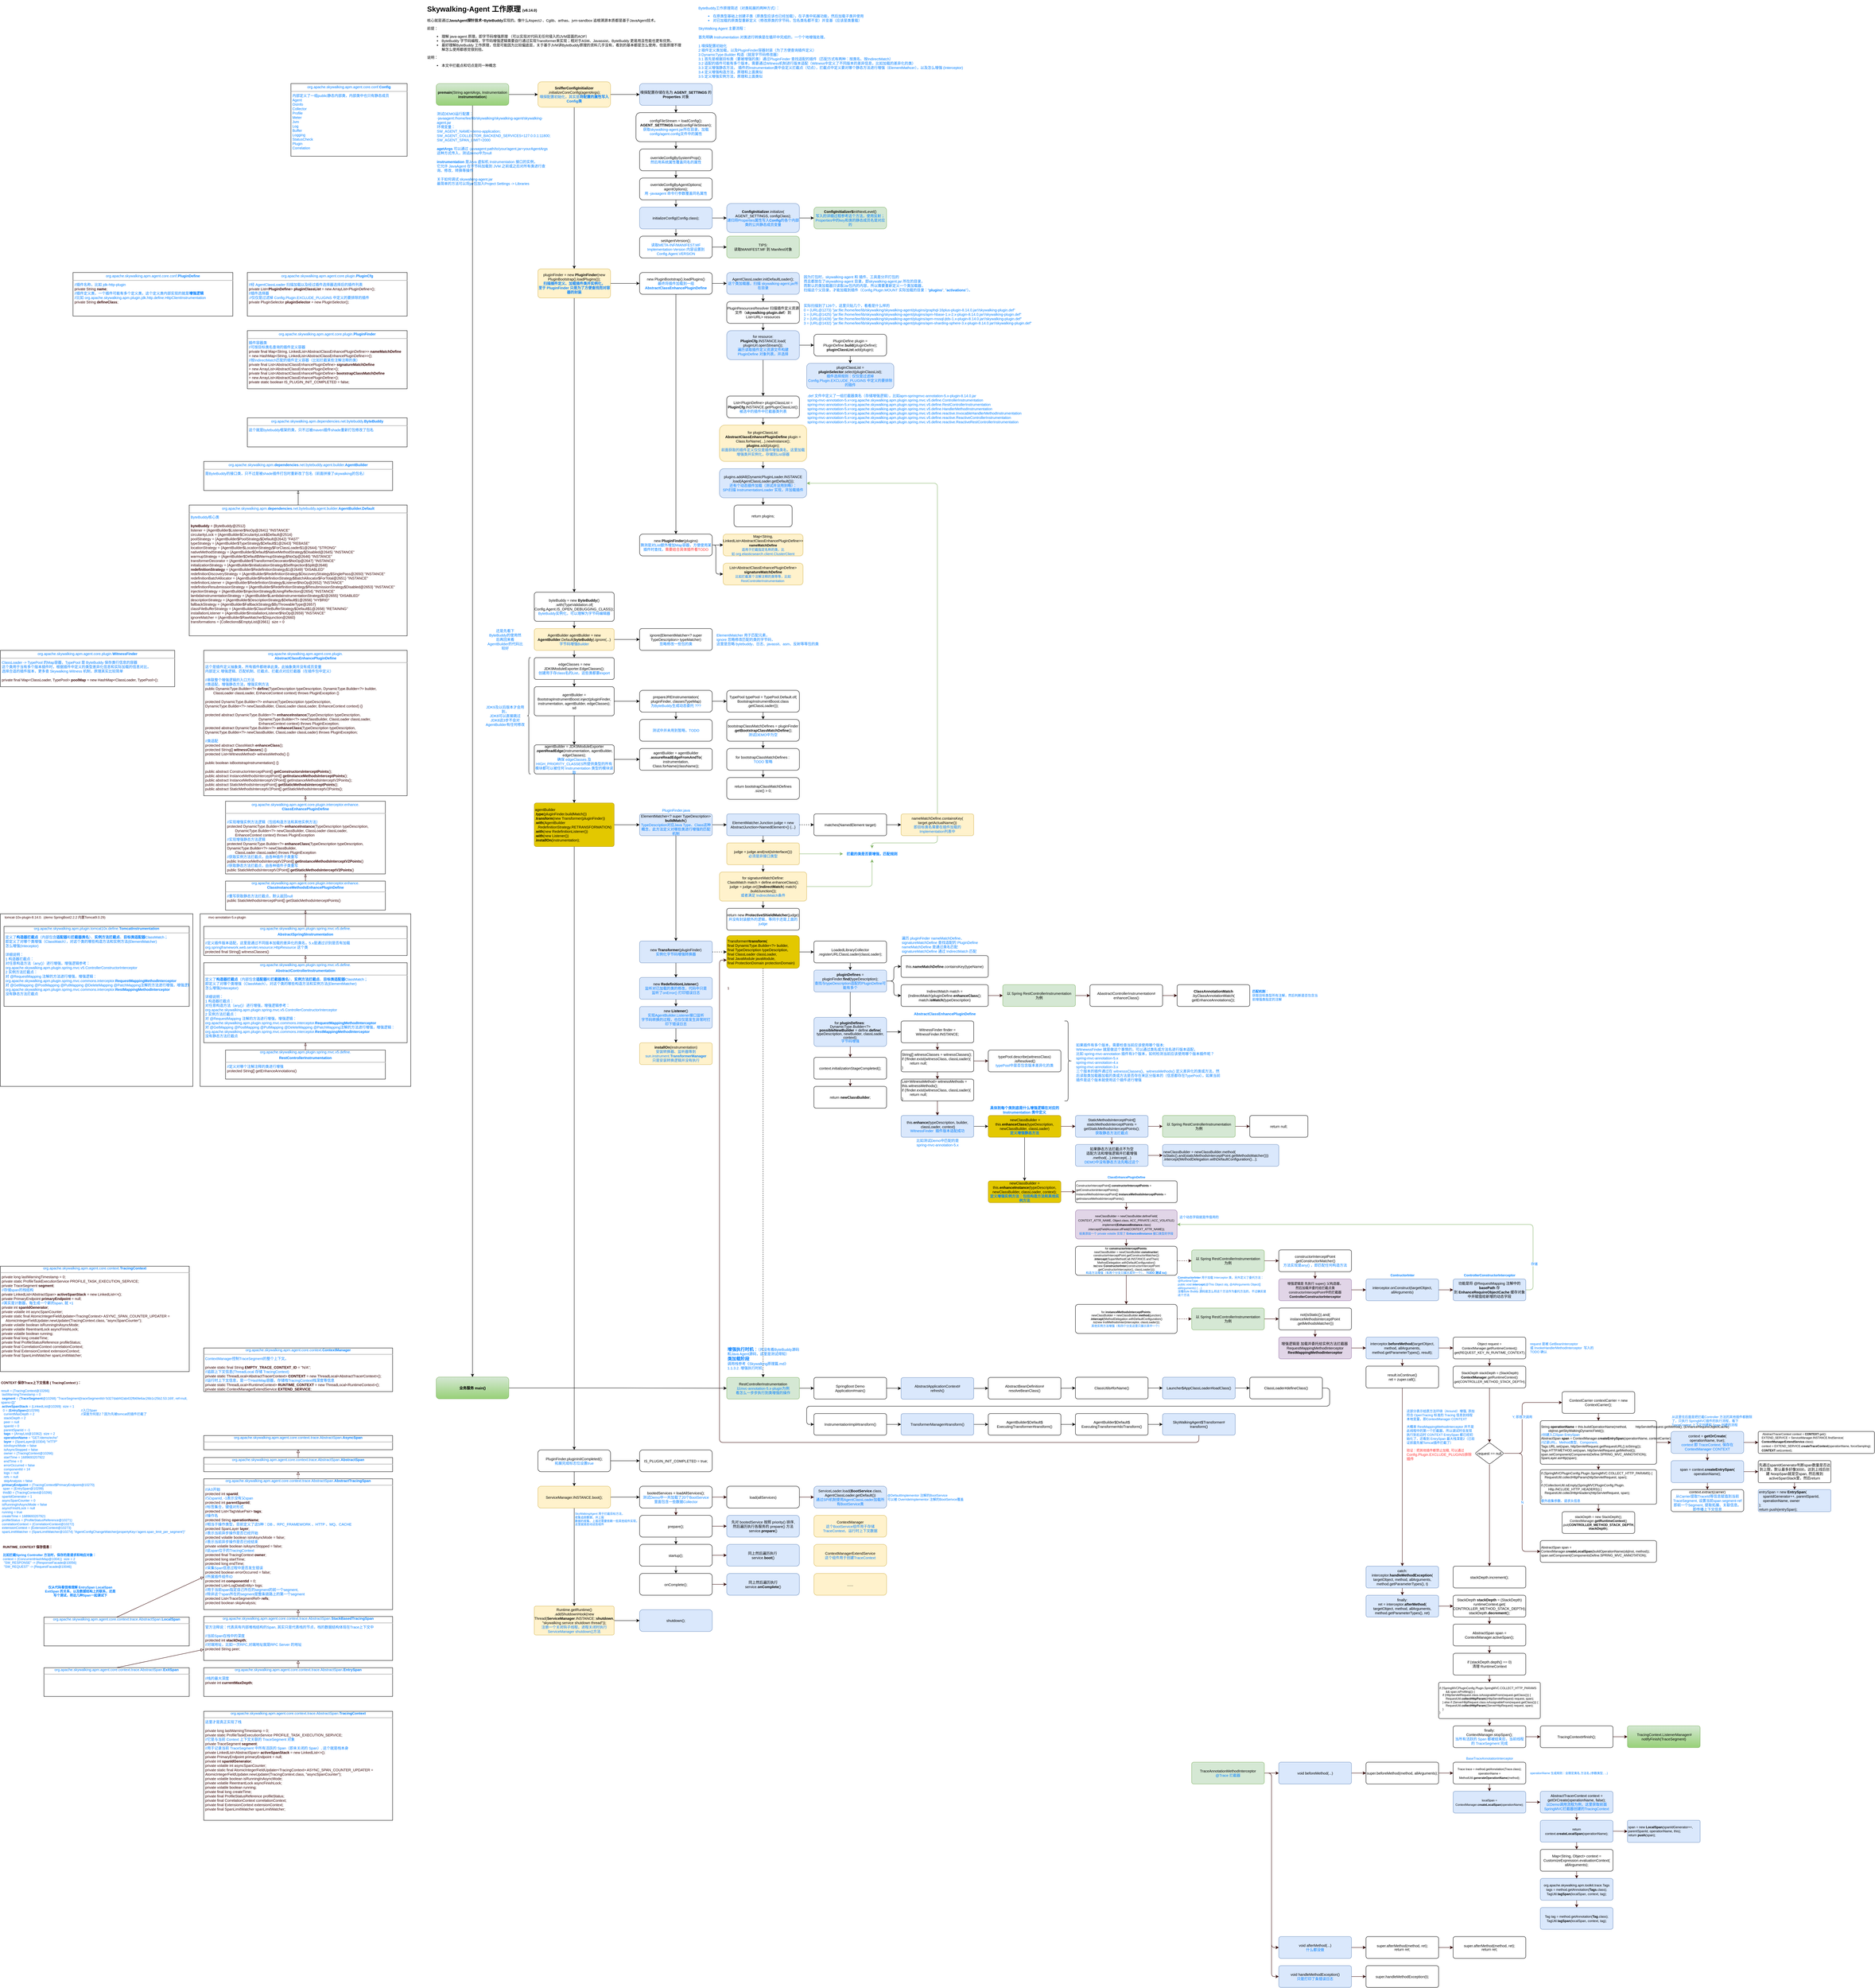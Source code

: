 <mxfile version="16.1.2" type="device"><diagram id="PYI9xT5d_eNirprLVBCl" name="Skywalking-Agent 工作原理 (v8.14.0) "><mxGraphModel dx="2591" dy="865" grid="1" gridSize="10" guides="1" tooltips="1" connect="1" arrows="1" fold="1" page="1" pageScale="1" pageWidth="1169" pageHeight="827" math="0" shadow="0"><root><mxCell id="0"/><mxCell id="1" parent="0"/><mxCell id="CrG38wg852pacwZDw58O-378" value="" style="rounded=0;whiteSpace=wrap;html=1;fontSize=9;fontColor=#FF3333;" vertex="1" parent="1"><mxGeometry x="-610" y="2525" width="580" height="475" as="geometry"/></mxCell><mxCell id="CrG38wg852pacwZDw58O-2" value="&lt;p style=&quot;line-height: 1&quot;&gt;&lt;/p&gt;&lt;h1&gt;&lt;font style=&quot;font-size: 20px&quot;&gt;Skywalking-Agent 工作原理&lt;/font&gt;&lt;font style=&quot;font-size: 16px&quot;&gt;&amp;nbsp;&lt;/font&gt;&lt;font style=&quot;font-size: 10px&quot;&gt;(v8.14.0)&amp;nbsp;&lt;br style=&quot;font-size: 10px&quot;&gt;&lt;/font&gt;&lt;/h1&gt;&lt;div style=&quot;font-size: 10px&quot;&gt;&lt;font style=&quot;font-size: 10px&quot;&gt;核心就是通过&lt;b style=&quot;font-size: 10px&quot;&gt;JavaAgent探针技术&lt;/b&gt;+&lt;b style=&quot;font-size: 10px&quot;&gt;ByteBuddy&lt;/b&gt;实现的。像什么AspectJ 、Cglib、arthas、jvm-sandbox 追根溯源本质都是基于JavaAgent技术。&lt;/font&gt;&lt;/div&gt;&lt;p style=&quot;font-size: 10px&quot;&gt;&lt;font style=&quot;font-size: 10px&quot;&gt;前提：&lt;/font&gt;&lt;/p&gt;&lt;p style=&quot;font-size: 10px&quot;&gt;&lt;/p&gt;&lt;ul style=&quot;font-size: 10px&quot;&gt;&lt;li style=&quot;font-size: 10px&quot;&gt;&lt;font style=&quot;font-size: 10px&quot;&gt;理解 java-agent 原理，即字节码增强原理 （可以实现对代码无任何侵入的JVM层面的AOP）&lt;/font&gt;&lt;/li&gt;&lt;li style=&quot;font-size: 10px&quot;&gt;&lt;font style=&quot;font-size: 10px&quot;&gt;ByteBuddy 字节码编程，字节码增强逻辑需要自行通过实现Transformer来实现；相对于ASM、Javassist，ByteBuddy 更易用且性能也更有优势。&lt;br&gt;&lt;/font&gt;&lt;/li&gt;&lt;li style=&quot;font-size: 10px&quot;&gt;&lt;font style=&quot;font-size: 10px&quot;&gt;最好理解ByteBuddy 工作原理，但是可能因为比较偏底层，关于基于JVM讲ByteBuddy原理的资料几乎没有，看到的基本都是怎么使用，但是原理不理解怎么使用都感觉很别扭。&lt;br&gt;&lt;/font&gt;&lt;/li&gt;&lt;/ul&gt;&lt;div&gt;说明：&lt;br&gt;&lt;ul&gt;&lt;li&gt;本文中拦截点和切点是同一种概念&amp;nbsp;&lt;/li&gt;&lt;/ul&gt;&lt;/div&gt;&lt;p style=&quot;font-size: 10px&quot;&gt;&lt;/p&gt;&lt;p&gt;&lt;/p&gt;" style="text;html=1;strokeColor=none;fillColor=none;spacing=5;spacingTop=-20;whiteSpace=wrap;overflow=hidden;rounded=0;fontSize=10;" vertex="1" parent="1"><mxGeometry x="10" y="20" width="710" height="180" as="geometry"/></mxCell><mxCell id="CrG38wg852pacwZDw58O-5" value="" style="edgeStyle=orthogonalEdgeStyle;rounded=0;orthogonalLoop=1;jettySize=auto;html=1;fontSize=10;" edge="1" parent="1" source="CrG38wg852pacwZDw58O-3" target="CrG38wg852pacwZDw58O-4"><mxGeometry relative="1" as="geometry"/></mxCell><mxCell id="CrG38wg852pacwZDw58O-184" value="" style="edgeStyle=orthogonalEdgeStyle;rounded=1;orthogonalLoop=1;jettySize=auto;html=1;fontSize=9;fontColor=#007FFF;endArrow=classic;endFill=1;" edge="1" parent="1" source="CrG38wg852pacwZDw58O-3" target="CrG38wg852pacwZDw58O-183"><mxGeometry relative="1" as="geometry"/></mxCell><mxCell id="CrG38wg852pacwZDw58O-3" value="&lt;font style=&quot;font-size: 10px;&quot;&gt;&lt;b style=&quot;font-size: 10px;&quot;&gt;premain&lt;/b&gt;(String agentArgs, Instrumentation &lt;b style=&quot;font-size: 10px;&quot;&gt;instrumentation&lt;/b&gt;)&lt;/font&gt;" style="rounded=1;whiteSpace=wrap;html=1;fontSize=10;fillColor=#d5e8d4;strokeColor=#82b366;gradientColor=#97d077;" vertex="1" parent="1"><mxGeometry x="40" y="240" width="200" height="60" as="geometry"/></mxCell><mxCell id="CrG38wg852pacwZDw58O-9" value="" style="edgeStyle=orthogonalEdgeStyle;rounded=0;orthogonalLoop=1;jettySize=auto;html=1;fontSize=10;fontColor=#007FFF;" edge="1" parent="1" source="CrG38wg852pacwZDw58O-4" target="CrG38wg852pacwZDw58O-8"><mxGeometry relative="1" as="geometry"/></mxCell><mxCell id="CrG38wg852pacwZDw58O-33" value="" style="edgeStyle=orthogonalEdgeStyle;rounded=0;orthogonalLoop=1;jettySize=auto;html=1;fontSize=10;fontColor=#007FFF;" edge="1" parent="1" source="CrG38wg852pacwZDw58O-4" target="CrG38wg852pacwZDw58O-32"><mxGeometry relative="1" as="geometry"/></mxCell><mxCell id="CrG38wg852pacwZDw58O-4" value="&lt;span style=&quot;font-size: 10px;&quot;&gt;&lt;b style=&quot;font-size: 10px;&quot;&gt;SnifferConfigInitializer&lt;/b&gt;&lt;br style=&quot;font-size: 10px;&quot;&gt;.initializeCoreConfig(agentArgs);&lt;br style=&quot;font-size: 10px;&quot;&gt;&lt;font color=&quot;#007fff&quot; style=&quot;font-size: 10px;&quot;&gt;嗅探配置初始化，其实是&lt;b style=&quot;font-size: 10px;&quot;&gt;将配置的属性写入Config类&lt;/b&gt;&lt;/font&gt;&lt;br style=&quot;font-size: 10px;&quot;&gt;&lt;/span&gt;" style="rounded=1;whiteSpace=wrap;html=1;fontSize=10;fillColor=#fff2cc;strokeColor=#d6b656;" vertex="1" parent="1"><mxGeometry x="320" y="235" width="200" height="70" as="geometry"/></mxCell><mxCell id="CrG38wg852pacwZDw58O-11" value="" style="edgeStyle=orthogonalEdgeStyle;rounded=0;orthogonalLoop=1;jettySize=auto;html=1;fontSize=10;fontColor=#007FFF;" edge="1" parent="1" source="CrG38wg852pacwZDw58O-8" target="CrG38wg852pacwZDw58O-10"><mxGeometry relative="1" as="geometry"/></mxCell><mxCell id="CrG38wg852pacwZDw58O-50" value="" style="edgeStyle=orthogonalEdgeStyle;rounded=1;orthogonalLoop=1;jettySize=auto;html=1;fontSize=10;fontColor=#007FFF;" edge="1" parent="1" source="CrG38wg852pacwZDw58O-8" target="CrG38wg852pacwZDw58O-49"><mxGeometry relative="1" as="geometry"/></mxCell><mxCell id="CrG38wg852pacwZDw58O-8" value="&lt;span style=&quot;font-size: 10px;&quot;&gt;pluginFinder = new &lt;b style=&quot;font-size: 10px;&quot;&gt;PluginFinder&lt;/b&gt;(new PluginBootstrap().loadPlugins());&lt;/span&gt;&lt;br style=&quot;font-size: 10px;&quot;&gt;&lt;font color=&quot;#007fff&quot; style=&quot;font-size: 10px;&quot;&gt;&lt;span style=&quot;font-size: 10px;&quot;&gt;&lt;b style=&quot;font-size: 10px;&quot;&gt;扫描插件定义、加载插件类并实例化，&lt;br style=&quot;font-size: 10px;&quot;&gt;至于 PluginFinder 只是为了方便查找而对容器的封装&lt;br style=&quot;font-size: 10px;&quot;&gt;&lt;/b&gt;&lt;/span&gt;&lt;/font&gt;" style="rounded=1;whiteSpace=wrap;html=1;fontSize=10;fillColor=#fff2cc;strokeColor=#d6b656;arcSize=10;" vertex="1" parent="1"><mxGeometry x="320" y="750" width="200" height="80" as="geometry"/></mxCell><mxCell id="CrG38wg852pacwZDw58O-13" value="" style="edgeStyle=orthogonalEdgeStyle;rounded=0;orthogonalLoop=1;jettySize=auto;html=1;fontSize=10;fontColor=#007FFF;entryX=0.5;entryY=0;entryDx=0;entryDy=0;" edge="1" parent="1" source="CrG38wg852pacwZDw58O-10" target="CrG38wg852pacwZDw58O-14"><mxGeometry relative="1" as="geometry"><mxPoint x="420" y="1760" as="targetPoint"/></mxGeometry></mxCell><mxCell id="CrG38wg852pacwZDw58O-10" value="&lt;font style=&quot;font-size: 10px;&quot;&gt;byteBuddy = new &lt;b style=&quot;font-size: 10px;&quot;&gt;ByteBuddy&lt;/b&gt;()&lt;br style=&quot;font-size: 10px;&quot;&gt;.with(TypeValidation.of(&lt;br style=&quot;font-size: 10px;&quot;&gt;Config.Agent.IS_OPEN_DEBUGGING_CLASS));&lt;br style=&quot;font-size: 10px;&quot;&gt;&lt;font color=&quot;#007fff&quot; style=&quot;font-size: 10px;&quot;&gt;ByteBuddy实例化，可以理解为字节码编辑器&lt;/font&gt;&lt;/font&gt;" style="rounded=1;whiteSpace=wrap;html=1;fontSize=10;arcSize=9;" vertex="1" parent="1"><mxGeometry x="310" y="1640" width="220" height="80" as="geometry"/></mxCell><mxCell id="CrG38wg852pacwZDw58O-17" value="" style="edgeStyle=orthogonalEdgeStyle;rounded=0;orthogonalLoop=1;jettySize=auto;html=1;fontSize=10;fontColor=#007FFF;" edge="1" parent="1" source="CrG38wg852pacwZDw58O-14" target="CrG38wg852pacwZDw58O-16"><mxGeometry relative="1" as="geometry"/></mxCell><mxCell id="CrG38wg852pacwZDw58O-108" value="" style="edgeStyle=orthogonalEdgeStyle;rounded=1;orthogonalLoop=1;jettySize=auto;html=1;fontSize=10;fontColor=#007FFF;endArrow=classic;endFill=1;" edge="1" parent="1" source="CrG38wg852pacwZDw58O-14" target="CrG38wg852pacwZDw58O-107"><mxGeometry relative="1" as="geometry"/></mxCell><mxCell id="CrG38wg852pacwZDw58O-14" value="&lt;font style=&quot;font-size: 10px;&quot;&gt;AgentBuilder agentBuilder = new &lt;b style=&quot;font-size: 10px;&quot;&gt;AgentBuilder&lt;/b&gt;.Default(&lt;b style=&quot;font-size: 10px;&quot;&gt;byteBuddy&lt;/b&gt;).ignore(...)&lt;br style=&quot;font-size: 10px;&quot;&gt;&lt;font color=&quot;#007fff&quot; style=&quot;font-size: 10px;&quot;&gt;字节码增强Builder&lt;/font&gt;&lt;br style=&quot;font-size: 10px;&quot;&gt;&lt;/font&gt;" style="rounded=1;whiteSpace=wrap;html=1;fontSize=10;fillColor=#fff2cc;strokeColor=#d6b656;arcSize=11;" vertex="1" parent="1"><mxGeometry x="310" y="1740" width="220" height="60" as="geometry"/></mxCell><mxCell id="CrG38wg852pacwZDw58O-19" value="" style="edgeStyle=orthogonalEdgeStyle;rounded=0;orthogonalLoop=1;jettySize=auto;html=1;fontSize=10;fontColor=#007FFF;" edge="1" parent="1" source="CrG38wg852pacwZDw58O-16" target="CrG38wg852pacwZDw58O-18"><mxGeometry relative="1" as="geometry"/></mxCell><mxCell id="CrG38wg852pacwZDw58O-16" value="&lt;font style=&quot;font-size: 10px;&quot;&gt;&lt;font style=&quot;font-size: 10px;&quot;&gt;edgeClasses = new JDK9ModuleExporter.EdgeClasses();&lt;br style=&quot;font-size: 10px;&quot;&gt;&lt;/font&gt;&lt;font color=&quot;#007fff&quot; style=&quot;font-size: 10px;&quot;&gt;创建用于存class名的List，这些类都要export&lt;/font&gt;&lt;br style=&quot;font-size: 10px;&quot;&gt;&lt;/font&gt;" style="rounded=1;whiteSpace=wrap;html=1;fontSize=10;arcSize=9;" vertex="1" parent="1"><mxGeometry x="310" y="1820" width="220" height="60" as="geometry"/></mxCell><mxCell id="CrG38wg852pacwZDw58O-21" value="" style="edgeStyle=orthogonalEdgeStyle;rounded=0;orthogonalLoop=1;jettySize=auto;html=1;fontSize=10;fontColor=#007FFF;" edge="1" parent="1" source="CrG38wg852pacwZDw58O-18" target="CrG38wg852pacwZDw58O-20"><mxGeometry relative="1" as="geometry"/></mxCell><mxCell id="CrG38wg852pacwZDw58O-84" value="" style="edgeStyle=orthogonalEdgeStyle;rounded=1;orthogonalLoop=1;jettySize=auto;html=1;fontSize=10;fontColor=#007FFF;" edge="1" parent="1" source="CrG38wg852pacwZDw58O-18" target="CrG38wg852pacwZDw58O-83"><mxGeometry relative="1" as="geometry"/></mxCell><mxCell id="CrG38wg852pacwZDw58O-18" value="&lt;font style=&quot;font-size: 10px;&quot;&gt;&lt;font style=&quot;font-size: 10px;&quot;&gt;agentBuilder = BootstrapInstrumentBoost.inject(pluginFinder, instrumentation, agentBuilder, edgeClasses);&lt;br style=&quot;font-size: 10px;&quot;&gt;sd&lt;/font&gt;&lt;br style=&quot;font-size: 10px;&quot;&gt;&lt;/font&gt;" style="rounded=1;whiteSpace=wrap;html=1;fontSize=10;arcSize=8;" vertex="1" parent="1"><mxGeometry x="310" y="1900" width="220" height="80" as="geometry"/></mxCell><mxCell id="CrG38wg852pacwZDw58O-23" value="" style="edgeStyle=orthogonalEdgeStyle;rounded=0;orthogonalLoop=1;jettySize=auto;html=1;fontSize=10;fontColor=#007FFF;" edge="1" parent="1" source="CrG38wg852pacwZDw58O-20" target="CrG38wg852pacwZDw58O-22"><mxGeometry relative="1" as="geometry"/></mxCell><mxCell id="CrG38wg852pacwZDw58O-97" value="" style="edgeStyle=orthogonalEdgeStyle;rounded=1;orthogonalLoop=1;jettySize=auto;html=1;fontSize=10;fontColor=#007FFF;" edge="1" parent="1" source="CrG38wg852pacwZDw58O-20" target="CrG38wg852pacwZDw58O-96"><mxGeometry relative="1" as="geometry"/></mxCell><mxCell id="CrG38wg852pacwZDw58O-20" value="&lt;font style=&quot;font-size: 10px;&quot;&gt;&lt;font style=&quot;font-size: 10px;&quot;&gt;agentBuilder = JDK9ModuleExporter&lt;br style=&quot;font-size: 10px;&quot;&gt;.&lt;b style=&quot;font-size: 10px;&quot;&gt;openReadEdge&lt;/b&gt;(instrumentation, agentBuilder, edgeClasses);&lt;br style=&quot;font-size: 10px;&quot;&gt;&lt;/font&gt;&lt;font color=&quot;#007fff&quot; style=&quot;font-size: 10px;&quot;&gt;&lt;span style=&quot;font-size: 10px;&quot;&gt;确保 edgeClasses 及HIGH_PRIORITY_CLASSES&lt;/span&gt;&lt;span style=&quot;font-size: 10px;&quot;&gt;所提供类型的所有模块都可以被任何 Instrumentation 类型的模块读取&lt;/span&gt;&lt;/font&gt;&lt;br style=&quot;font-size: 10px;&quot;&gt;&lt;/font&gt;" style="rounded=1;whiteSpace=wrap;html=1;fontSize=10;arcSize=8;" vertex="1" parent="1"><mxGeometry x="310" y="2060" width="220" height="80" as="geometry"/></mxCell><mxCell id="CrG38wg852pacwZDw58O-25" value="" style="edgeStyle=orthogonalEdgeStyle;rounded=0;orthogonalLoop=1;jettySize=auto;html=1;fontSize=10;fontColor=#007FFF;" edge="1" parent="1" source="CrG38wg852pacwZDw58O-22" target="CrG38wg852pacwZDw58O-24"><mxGeometry relative="1" as="geometry"/></mxCell><mxCell id="CrG38wg852pacwZDw58O-111" value="" style="edgeStyle=orthogonalEdgeStyle;rounded=1;orthogonalLoop=1;jettySize=auto;html=1;fontSize=10;fontColor=#007FFF;endArrow=classic;endFill=1;" edge="1" parent="1" source="CrG38wg852pacwZDw58O-22" target="CrG38wg852pacwZDw58O-110"><mxGeometry relative="1" as="geometry"/></mxCell><mxCell id="CrG38wg852pacwZDw58O-22" value="&lt;font style=&quot;font-size: 10px&quot;&gt;&lt;div&gt;agentBuilder&lt;/div&gt;&lt;div&gt;.&lt;b&gt;type&lt;/b&gt;(pluginFinder.buildMatch())&lt;/div&gt;&lt;div&gt;.&lt;b&gt;transform&lt;/b&gt;(new Transformer(pluginFinder))&lt;/div&gt;&lt;div&gt;.&lt;b&gt;with&lt;/b&gt;(AgentBuilder&lt;/div&gt;&lt;div&gt;&lt;span&gt;&amp;nbsp;&amp;nbsp;&lt;/span&gt;&lt;span&gt;.RedefinitionStrategy.&lt;/span&gt;&lt;font style=&quot;font-size: 10px&quot;&gt;RETRANSFORMATION&lt;/font&gt;&lt;span&gt;)&lt;/span&gt;&lt;/div&gt;&lt;div&gt;.&lt;b&gt;with&lt;/b&gt;(new RedefinitionListener())&lt;/div&gt;&lt;div&gt;.&lt;b&gt;with&lt;/b&gt;(new Listener())&lt;/div&gt;&lt;div&gt;.&lt;b&gt;installOn&lt;/b&gt;(instrumentation);&lt;/div&gt;&lt;/font&gt;" style="rounded=1;whiteSpace=wrap;html=1;fontSize=10;align=left;arcSize=5;fillColor=#e3c800;strokeColor=#B09500;fontColor=#000000;" vertex="1" parent="1"><mxGeometry x="310" y="2220" width="220" height="120" as="geometry"/></mxCell><mxCell id="CrG38wg852pacwZDw58O-27" value="" style="edgeStyle=orthogonalEdgeStyle;rounded=0;orthogonalLoop=1;jettySize=auto;html=1;fontSize=10;fontColor=#007FFF;" edge="1" parent="1" source="CrG38wg852pacwZDw58O-24" target="CrG38wg852pacwZDw58O-26"><mxGeometry relative="1" as="geometry"/></mxCell><mxCell id="CrG38wg852pacwZDw58O-174" value="" style="edgeStyle=orthogonalEdgeStyle;rounded=1;orthogonalLoop=1;jettySize=auto;html=1;fontSize=9;fontColor=#007FFF;endArrow=classic;endFill=1;" edge="1" parent="1" source="CrG38wg852pacwZDw58O-24" target="CrG38wg852pacwZDw58O-173"><mxGeometry relative="1" as="geometry"/></mxCell><mxCell id="CrG38wg852pacwZDw58O-24" value="&lt;font style=&quot;font-size: 10px&quot;&gt;&lt;span style=&quot;font-size: 10px&quot;&gt;PluginFinder.pluginInitCompleted();&lt;br&gt;&lt;/span&gt;&lt;font color=&quot;#007fff&quot;&gt;拓展完成标志位设置true&lt;/font&gt;&lt;br style=&quot;font-size: 10px&quot;&gt;&lt;/font&gt;" style="rounded=1;whiteSpace=wrap;html=1;fontSize=10;align=center;" vertex="1" parent="1"><mxGeometry x="320" y="4000.5" width="200" height="60" as="geometry"/></mxCell><mxCell id="CrG38wg852pacwZDw58O-29" value="" style="edgeStyle=orthogonalEdgeStyle;rounded=0;orthogonalLoop=1;jettySize=auto;html=1;fontSize=10;fontColor=#007FFF;" edge="1" parent="1" source="CrG38wg852pacwZDw58O-26" target="CrG38wg852pacwZDw58O-28"><mxGeometry relative="1" as="geometry"/></mxCell><mxCell id="CrG38wg852pacwZDw58O-176" value="" style="edgeStyle=orthogonalEdgeStyle;rounded=1;orthogonalLoop=1;jettySize=auto;html=1;fontSize=9;fontColor=#007FFF;endArrow=classic;endFill=1;" edge="1" parent="1" source="CrG38wg852pacwZDw58O-26" target="CrG38wg852pacwZDw58O-175"><mxGeometry relative="1" as="geometry"/></mxCell><mxCell id="CrG38wg852pacwZDw58O-26" value="&lt;font style=&quot;font-size: 10px;&quot;&gt;&lt;span style=&quot;font-size: 10px;&quot;&gt;ServiceManager.INSTANCE.boot();&lt;/span&gt;&lt;br style=&quot;font-size: 10px;&quot;&gt;&lt;/font&gt;" style="rounded=1;whiteSpace=wrap;html=1;fontSize=10;align=center;fillColor=#fff2cc;strokeColor=#d6b656;" vertex="1" parent="1"><mxGeometry x="320" y="4100.5" width="200" height="60" as="geometry"/></mxCell><mxCell id="CrG38wg852pacwZDw58O-186" value="" style="edgeStyle=orthogonalEdgeStyle;rounded=1;orthogonalLoop=1;jettySize=auto;html=1;fontSize=9;fontColor=#007FFF;endArrow=classic;endFill=1;entryX=0;entryY=0.5;entryDx=0;entryDy=0;" edge="1" parent="1" source="CrG38wg852pacwZDw58O-28" target="CrG38wg852pacwZDw58O-187"><mxGeometry relative="1" as="geometry"><mxPoint x="600" y="4450.25" as="targetPoint"/></mxGeometry></mxCell><mxCell id="CrG38wg852pacwZDw58O-28" value="&lt;font style=&quot;font-size: 10px;&quot;&gt;&lt;div style=&quot;font-size: 10px;&quot;&gt;Runtime.getRuntime()&lt;/div&gt;&lt;div style=&quot;font-size: 10px;&quot;&gt;.addShutdownHook(new Thread(&lt;b style=&quot;font-size: 10px;&quot;&gt;ServiceManager&lt;/b&gt;.INSTANCE::&lt;b style=&quot;font-size: 10px;&quot;&gt;shutdown&lt;/b&gt;, &quot;skywalking service shutdown thread&quot;));&lt;br style=&quot;font-size: 10px;&quot;&gt;&lt;font color=&quot;#007fff&quot; style=&quot;font-size: 10px;&quot;&gt;注册一个关闭钩子线程，进程关闭时执行ServiceManager shutdown()方法&lt;/font&gt;&lt;/div&gt;&lt;/font&gt;" style="rounded=1;whiteSpace=wrap;html=1;fontSize=10;align=center;fillColor=#fff2cc;strokeColor=#d6b656;arcSize=6;" vertex="1" parent="1"><mxGeometry x="310" y="4430.5" width="220" height="79.5" as="geometry"/></mxCell><mxCell id="CrG38wg852pacwZDw58O-35" value="" style="edgeStyle=orthogonalEdgeStyle;rounded=0;orthogonalLoop=1;jettySize=auto;html=1;fontSize=10;fontColor=#007FFF;" edge="1" parent="1" source="CrG38wg852pacwZDw58O-32" target="CrG38wg852pacwZDw58O-34"><mxGeometry relative="1" as="geometry"/></mxCell><mxCell id="CrG38wg852pacwZDw58O-32" value="&lt;span style=&quot;font-size: 10px;&quot;&gt;嗅探配置存储在名为 &lt;b style=&quot;font-size: 10px;&quot;&gt;AGENT_SETTINGS&lt;/b&gt; 的&lt;b style=&quot;font-size: 10px;&quot;&gt;Properties&lt;/b&gt; 对象&lt;/span&gt;" style="rounded=1;whiteSpace=wrap;html=1;fontSize=10;fillColor=#dae8fc;strokeColor=#6c8ebf;" vertex="1" parent="1"><mxGeometry x="600" y="240" width="200" height="60" as="geometry"/></mxCell><mxCell id="CrG38wg852pacwZDw58O-37" value="" style="edgeStyle=orthogonalEdgeStyle;rounded=0;orthogonalLoop=1;jettySize=auto;html=1;fontSize=10;fontColor=#007FFF;" edge="1" parent="1" source="CrG38wg852pacwZDw58O-34" target="CrG38wg852pacwZDw58O-36"><mxGeometry relative="1" as="geometry"/></mxCell><mxCell id="CrG38wg852pacwZDw58O-34" value="&lt;font style=&quot;font-size: 10px;&quot;&gt;configFileStream = loadConfig();&lt;br style=&quot;font-size: 10px;&quot;&gt;&lt;b style=&quot;font-size: 10px;&quot;&gt;AGENT_SETTINGS&lt;/b&gt;.load(configFileStream);&lt;br style=&quot;font-size: 10px;&quot;&gt;&lt;font color=&quot;#007fff&quot; style=&quot;font-size: 10px;&quot;&gt;获取skywalking-agent.jar所在目录，加载config/agent.config文件中的属性&lt;/font&gt;&lt;br style=&quot;font-size: 10px;&quot;&gt;&lt;/font&gt;" style="rounded=1;whiteSpace=wrap;html=1;fontSize=10;" vertex="1" parent="1"><mxGeometry x="590" y="320" width="220" height="80" as="geometry"/></mxCell><mxCell id="CrG38wg852pacwZDw58O-39" value="" style="edgeStyle=orthogonalEdgeStyle;rounded=0;orthogonalLoop=1;jettySize=auto;html=1;fontSize=10;fontColor=#007FFF;" edge="1" parent="1" source="CrG38wg852pacwZDw58O-36" target="CrG38wg852pacwZDw58O-38"><mxGeometry relative="1" as="geometry"/></mxCell><mxCell id="CrG38wg852pacwZDw58O-36" value="&lt;span style=&quot;font-size: 10px;&quot;&gt;overrideConfigBySystemProp();&lt;br style=&quot;font-size: 10px;&quot;&gt;&lt;font color=&quot;#007fff&quot; style=&quot;font-size: 10px;&quot;&gt;然后用系统属性覆盖同名的属性&lt;/font&gt;&lt;br style=&quot;font-size: 10px;&quot;&gt;&lt;/span&gt;" style="rounded=1;whiteSpace=wrap;html=1;fontSize=10;" vertex="1" parent="1"><mxGeometry x="600" y="420" width="200" height="60" as="geometry"/></mxCell><mxCell id="CrG38wg852pacwZDw58O-41" value="" style="edgeStyle=orthogonalEdgeStyle;rounded=0;orthogonalLoop=1;jettySize=auto;html=1;fontSize=10;fontColor=#007FFF;" edge="1" parent="1" source="CrG38wg852pacwZDw58O-38" target="CrG38wg852pacwZDw58O-40"><mxGeometry relative="1" as="geometry"/></mxCell><mxCell id="CrG38wg852pacwZDw58O-38" value="&lt;span style=&quot;font-size: 10px;&quot;&gt;overrideConfigByAgentOptions(&lt;br style=&quot;font-size: 10px;&quot;&gt;agentOptions);&lt;br style=&quot;font-size: 10px;&quot;&gt;&lt;font color=&quot;#007fff&quot; style=&quot;font-size: 10px;&quot;&gt;用 -javaagent 命令行参数覆盖同名属性&lt;/font&gt;&lt;br style=&quot;font-size: 10px;&quot;&gt;&lt;/span&gt;" style="rounded=1;whiteSpace=wrap;html=1;fontSize=10;" vertex="1" parent="1"><mxGeometry x="600" y="500" width="200" height="60" as="geometry"/></mxCell><mxCell id="CrG38wg852pacwZDw58O-43" value="" style="edgeStyle=orthogonalEdgeStyle;rounded=0;orthogonalLoop=1;jettySize=auto;html=1;fontSize=10;fontColor=#007FFF;" edge="1" parent="1" source="CrG38wg852pacwZDw58O-40" target="CrG38wg852pacwZDw58O-42"><mxGeometry relative="1" as="geometry"/></mxCell><mxCell id="CrG38wg852pacwZDw58O-45" value="" style="edgeStyle=orthogonalEdgeStyle;rounded=1;orthogonalLoop=1;jettySize=auto;html=1;fontSize=10;fontColor=#007FFF;" edge="1" parent="1" source="CrG38wg852pacwZDw58O-40" target="CrG38wg852pacwZDw58O-44"><mxGeometry relative="1" as="geometry"/></mxCell><mxCell id="CrG38wg852pacwZDw58O-40" value="&lt;span style=&quot;font-size: 10px;&quot;&gt;initializeConfig(Config.class);&lt;/span&gt;" style="rounded=1;whiteSpace=wrap;html=1;fontSize=10;fillColor=#dae8fc;strokeColor=#6c8ebf;" vertex="1" parent="1"><mxGeometry x="600" y="580" width="200" height="60" as="geometry"/></mxCell><mxCell id="CrG38wg852pacwZDw58O-52" value="" style="edgeStyle=orthogonalEdgeStyle;rounded=1;orthogonalLoop=1;jettySize=auto;html=1;fontSize=10;fontColor=#007FFF;" edge="1" parent="1" source="CrG38wg852pacwZDw58O-42" target="CrG38wg852pacwZDw58O-51"><mxGeometry relative="1" as="geometry"/></mxCell><mxCell id="CrG38wg852pacwZDw58O-42" value="&lt;span style=&quot;font-size: 10px;&quot;&gt;setAgentVersion();&lt;/span&gt;&lt;br style=&quot;font-size: 10px;&quot;&gt;&lt;font color=&quot;#007fff&quot; style=&quot;font-size: 10px;&quot;&gt;&lt;span style=&quot;font-size: 10px;&quot;&gt;读取META-INF/MANIFEST.MF Implementation-Version&amp;nbsp;&lt;/span&gt;&lt;span style=&quot;font-size: 10px;&quot;&gt;内容设置到Config.Agent.VERSION&lt;/span&gt;&lt;/font&gt;" style="rounded=1;whiteSpace=wrap;html=1;fontSize=10;" vertex="1" parent="1"><mxGeometry x="600" y="660" width="200" height="60" as="geometry"/></mxCell><mxCell id="CrG38wg852pacwZDw58O-48" value="" style="edgeStyle=orthogonalEdgeStyle;rounded=1;orthogonalLoop=1;jettySize=auto;html=1;fontSize=10;fontColor=#007FFF;" edge="1" parent="1" source="CrG38wg852pacwZDw58O-44" target="CrG38wg852pacwZDw58O-47"><mxGeometry relative="1" as="geometry"/></mxCell><mxCell id="CrG38wg852pacwZDw58O-44" value="&lt;span style=&quot;font-size: 10px;&quot;&gt;&lt;b style=&quot;font-size: 10px;&quot;&gt;ConfigInitializer&lt;/b&gt;.initialize(&lt;br style=&quot;font-size: 10px;&quot;&gt;AGENT_SETTINGS, configClass);&lt;br style=&quot;font-size: 10px;&quot;&gt;&lt;font color=&quot;#007fff&quot; style=&quot;font-size: 10px;&quot;&gt;递归将Properties属性写入&lt;b style=&quot;font-size: 10px;&quot;&gt;Config&lt;/b&gt;的各个内部类的公共静态成员变量&lt;/font&gt;&lt;br style=&quot;font-size: 10px;&quot;&gt;&lt;/span&gt;" style="rounded=1;whiteSpace=wrap;html=1;fontSize=10;fillColor=#dae8fc;strokeColor=#6c8ebf;" vertex="1" parent="1"><mxGeometry x="840" y="570" width="200" height="80" as="geometry"/></mxCell><mxCell id="CrG38wg852pacwZDw58O-46" value="&lt;p style=&quot;margin: 4px 0px 0px; text-align: center; font-size: 10px;&quot;&gt;&lt;font style=&quot;font-size: 10px;&quot;&gt;org.apache.skywalking.apm.agent.core.conf.&lt;b style=&quot;font-size: 10px;&quot;&gt;Config&lt;/b&gt;&lt;br style=&quot;font-size: 10px;&quot;&gt;&lt;/font&gt;&lt;/p&gt;&lt;hr style=&quot;font-size: 10px;&quot;&gt;&lt;p style=&quot;margin: 0px 0px 0px 4px; font-size: 10px;&quot;&gt;&lt;font style=&quot;font-size: 10px;&quot;&gt;内部定义了一组public静态内部类，内部类中也只有静态成员&lt;br style=&quot;font-size: 10px;&quot;&gt;&lt;/font&gt;&lt;/p&gt;&lt;p style=&quot;margin: 0px 0px 0px 4px; font-size: 10px;&quot;&gt;Agent&lt;br style=&quot;font-size: 10px;&quot;&gt;OsInfo&lt;/p&gt;&lt;p style=&quot;margin: 0px 0px 0px 4px; font-size: 10px;&quot;&gt;Collector&lt;/p&gt;&lt;p style=&quot;margin: 0px 0px 0px 4px; font-size: 10px;&quot;&gt;Profile&lt;br style=&quot;font-size: 10px;&quot;&gt;Meter&lt;/p&gt;&lt;p style=&quot;margin: 0px 0px 0px 4px; font-size: 10px;&quot;&gt;Jvm&lt;br style=&quot;font-size: 10px;&quot;&gt;Log&lt;br style=&quot;font-size: 10px;&quot;&gt;Buffer&lt;br style=&quot;font-size: 10px;&quot;&gt;Logging&lt;br style=&quot;font-size: 10px;&quot;&gt;StatusCheck&lt;br style=&quot;font-size: 10px;&quot;&gt;Plugin&lt;br style=&quot;font-size: 10px;&quot;&gt;Correlation&lt;/p&gt;" style="verticalAlign=top;align=left;overflow=fill;fontSize=10;fontFamily=Helvetica;html=1;fontColor=#007FFF;" vertex="1" parent="1"><mxGeometry x="-360" y="240" width="320" height="200" as="geometry"/></mxCell><mxCell id="CrG38wg852pacwZDw58O-47" value="&lt;b style=&quot;font-size: 10px;&quot;&gt;ConfigInitializer$&lt;/b&gt;&lt;span style=&quot;font-size: 10px;&quot;&gt;initNextLevel()&lt;/span&gt;&lt;br style=&quot;font-size: 10px;&quot;&gt;&lt;font color=&quot;#007fff&quot; style=&quot;font-size: 10px;&quot;&gt;写入的详细过程参考这个方法，使用反射；Properties中的key和类的静态成员名是对应的&lt;/font&gt;" style="rounded=1;whiteSpace=wrap;html=1;fontSize=10;fillColor=#d5e8d4;strokeColor=#82b366;" vertex="1" parent="1"><mxGeometry x="1080" y="580" width="200" height="60" as="geometry"/></mxCell><mxCell id="CrG38wg852pacwZDw58O-54" value="" style="edgeStyle=orthogonalEdgeStyle;rounded=1;orthogonalLoop=1;jettySize=auto;html=1;fontSize=10;fontColor=#007FFF;" edge="1" parent="1" source="CrG38wg852pacwZDw58O-49" target="CrG38wg852pacwZDw58O-53"><mxGeometry relative="1" as="geometry"/></mxCell><mxCell id="CrG38wg852pacwZDw58O-78" value="" style="edgeStyle=orthogonalEdgeStyle;rounded=1;orthogonalLoop=1;jettySize=auto;html=1;fontSize=10;fontColor=#007FFF;" edge="1" parent="1" source="CrG38wg852pacwZDw58O-49" target="CrG38wg852pacwZDw58O-77"><mxGeometry relative="1" as="geometry"/></mxCell><mxCell id="CrG38wg852pacwZDw58O-49" value="&lt;span style=&quot;font-size: 10px;&quot;&gt;new PluginBootstrap().loadPlugins()&lt;br style=&quot;font-size: 10px;&quot;&gt;&lt;/span&gt;&lt;font style=&quot;font-size: 10px;&quot; color=&quot;#007fff&quot;&gt;最终将插件加载到一组&lt;b style=&quot;font-size: 10px;&quot;&gt;AbstractClassEnhancePluginDefine&lt;/b&gt;&lt;/font&gt;" style="rounded=1;whiteSpace=wrap;html=1;fontSize=10;" vertex="1" parent="1"><mxGeometry x="600" y="760" width="200" height="60" as="geometry"/></mxCell><mxCell id="CrG38wg852pacwZDw58O-51" value="&lt;span style=&quot;font-size: 10px;&quot;&gt;TIPS:&lt;br style=&quot;font-size: 10px;&quot;&gt;读取MANIFEST.MF 到 Manifest对象&lt;br style=&quot;font-size: 10px;&quot;&gt;&lt;/span&gt;" style="rounded=1;whiteSpace=wrap;html=1;fontSize=10;fillColor=#d5e8d4;strokeColor=#82b366;" vertex="1" parent="1"><mxGeometry x="840" y="660" width="200" height="60" as="geometry"/></mxCell><mxCell id="CrG38wg852pacwZDw58O-57" value="" style="edgeStyle=orthogonalEdgeStyle;rounded=1;orthogonalLoop=1;jettySize=auto;html=1;fontSize=10;fontColor=#007FFF;" edge="1" parent="1" source="CrG38wg852pacwZDw58O-53" target="CrG38wg852pacwZDw58O-56"><mxGeometry relative="1" as="geometry"/></mxCell><mxCell id="CrG38wg852pacwZDw58O-53" value="&lt;span style=&quot;font-size: 10px;&quot;&gt;AgentClassLoader.initDefaultLoader();&lt;br style=&quot;font-size: 10px;&quot;&gt;&lt;/span&gt;&lt;font style=&quot;font-size: 10px;&quot; color=&quot;#007fff&quot;&gt;这个类加载器，扫描 skywalking-agent.jar所在目录&lt;/font&gt;" style="rounded=1;whiteSpace=wrap;html=1;fontSize=10;fillColor=#dae8fc;strokeColor=#6c8ebf;" vertex="1" parent="1"><mxGeometry x="840" y="760" width="200" height="60" as="geometry"/></mxCell><mxCell id="CrG38wg852pacwZDw58O-55" value="&lt;p style=&quot;margin: 4px 0px 0px ; text-align: center ; font-size: 10px&quot;&gt;&lt;font style=&quot;font-size: 10px&quot;&gt;&lt;span style=&quot;font-size: 10px&quot;&gt;org.apache.skywalking.apm.agent.core.plugin.&lt;/span&gt;&lt;br style=&quot;font-size: 10px&quot;&gt;&lt;/font&gt;&lt;/p&gt;&lt;div style=&quot;text-align: center ; font-size: 10px&quot;&gt;&lt;span style=&quot;font-size: 10px&quot;&gt;&lt;b style=&quot;font-size: 10px&quot;&gt;AbstractClassEnhancePluginDefine&lt;/b&gt;&lt;/span&gt;&lt;/div&gt;&lt;hr style=&quot;font-size: 10px&quot;&gt;&lt;p style=&quot;margin: 0px 0px 0px 4px ; font-size: 10px&quot;&gt;&lt;font style=&quot;font-size: 10px&quot;&gt;这个是插件定义抽象类，所有插件都继承此类，此抽象类并没有成员变量&lt;br style=&quot;font-size: 10px&quot;&gt;&lt;/font&gt;&lt;/p&gt;&lt;p style=&quot;margin: 0px 0px 0px 4px ; font-size: 10px&quot;&gt;&lt;font style=&quot;font-size: 10px&quot;&gt;内部定义 增强逻辑、匹配机制、拦截点、拦截点对应拦截器（在插件包中定义）&lt;br&gt;&lt;br&gt;&lt;/font&gt;&lt;/p&gt;&lt;p style=&quot;margin: 0px 0px 0px 4px ; font-size: 10px&quot;&gt;&lt;font style=&quot;font-size: 10px&quot;&gt;//串联整个增强逻辑的入口方法&lt;br&gt;//类适配，增强静态方法，增强实例方法&lt;/font&gt;&lt;/p&gt;&lt;p style=&quot;margin: 0px 0px 0px 4px&quot;&gt;&lt;font color=&quot;#330000&quot;&gt;public DynamicType.Builder&amp;lt;?&amp;gt; &lt;b&gt;define&lt;/b&gt;(TypeDescription typeDescription, DynamicType.Builder&amp;lt;?&amp;gt; builder,&lt;/font&gt;&lt;/p&gt;&lt;p style=&quot;margin: 0px 0px 0px 4px&quot;&gt;&lt;font color=&quot;#330000&quot;&gt;&amp;nbsp; &amp;nbsp; &amp;nbsp; &amp;nbsp; ClassLoader classLoader, EnhanceContext context) throws PluginException {}&lt;/font&gt;&lt;/p&gt;&lt;p style=&quot;margin: 0px 0px 0px 4px ; font-size: 10px&quot;&gt;&lt;font style=&quot;font-size: 10px&quot;&gt;&lt;br&gt;&lt;/font&gt;&lt;/p&gt;&lt;p style=&quot;margin: 0px 0px 0px 4px&quot;&gt;&lt;font color=&quot;#330000&quot;&gt;protected DynamicType.Builder&amp;lt;?&amp;gt; enhance(TypeDescription typeDescription,&amp;nbsp;&lt;/font&gt;&lt;/p&gt;&lt;p style=&quot;margin: 0px 0px 0px 4px&quot;&gt;&lt;font color=&quot;#330000&quot;&gt;&lt;span&gt;&#9;&lt;/span&gt;&lt;span&gt;&#9;&lt;/span&gt;&lt;span&gt;&#9;&lt;/span&gt;&lt;span&gt;&#9;&lt;/span&gt;DynamicType.Builder&amp;lt;?&amp;gt; newClassBuilder,&amp;nbsp;&lt;/font&gt;&lt;span style=&quot;color: rgb(51 , 0 , 0)&quot;&gt;ClassLoader classLoader, EnhanceContext context) {}&lt;/span&gt;&lt;/p&gt;&lt;p style=&quot;margin: 0px 0px 0px 4px&quot;&gt;&lt;span style=&quot;color: rgb(51 , 0 , 0)&quot;&gt;&lt;br&gt;&lt;/span&gt;&lt;/p&gt;&lt;p style=&quot;margin: 0px 0px 0px 4px&quot;&gt;&lt;font color=&quot;#330000&quot;&gt;protected abstract DynamicType.Builder&amp;lt;?&amp;gt; &lt;b&gt;enhanceInstance&lt;/b&gt;(TypeDescription typeDescription,&lt;/font&gt;&lt;/p&gt;&lt;p style=&quot;margin: 0px 0px 0px 4px&quot;&gt;&lt;font color=&quot;#330000&quot;&gt;&amp;nbsp; &amp;nbsp; &amp;nbsp; &amp;nbsp; &amp;nbsp; &amp;nbsp; &amp;nbsp; &amp;nbsp; &amp;nbsp; &amp;nbsp; &amp;nbsp; &amp;nbsp; &amp;nbsp; &amp;nbsp; &amp;nbsp; &amp;nbsp; &amp;nbsp; &amp;nbsp; &amp;nbsp; &amp;nbsp; &amp;nbsp; &amp;nbsp; &amp;nbsp; &amp;nbsp; &amp;nbsp; &amp;nbsp; &amp;nbsp;DynamicType.Builder&amp;lt;?&amp;gt; newClassBuilder, ClassLoader classLoader,&lt;/font&gt;&lt;/p&gt;&lt;p style=&quot;margin: 0px 0px 0px 4px&quot;&gt;&lt;font color=&quot;#330000&quot;&gt;&lt;span&gt;&lt;/span&gt;&lt;/font&gt;&lt;/p&gt;&lt;p style=&quot;margin: 0px 0px 0px 4px&quot;&gt;&lt;font color=&quot;#330000&quot;&gt;&amp;nbsp; &amp;nbsp; &amp;nbsp; &amp;nbsp; &amp;nbsp; &amp;nbsp; &amp;nbsp; &amp;nbsp; &amp;nbsp; &amp;nbsp; &amp;nbsp; &amp;nbsp; &amp;nbsp; &amp;nbsp; &amp;nbsp; &amp;nbsp; &amp;nbsp; &amp;nbsp; &amp;nbsp; &amp;nbsp; &amp;nbsp; &amp;nbsp; &amp;nbsp; &amp;nbsp; &amp;nbsp; &amp;nbsp; &amp;nbsp;EnhanceContext context) throws PluginException;&lt;/font&gt;&lt;/p&gt;&lt;p style=&quot;margin: 0px 0px 0px 4px&quot;&gt;&lt;font color=&quot;#330000&quot;&gt;protected abstract DynamicType.Builder&amp;lt;?&amp;gt; &lt;b&gt;enhanceClass&lt;/b&gt;(TypeDescription typeDescription,&amp;nbsp;&lt;/font&gt;&lt;/p&gt;&lt;p style=&quot;margin: 0px 0px 0px 4px&quot;&gt;&lt;font color=&quot;#330000&quot;&gt;&lt;span&gt;&#9;&lt;/span&gt;&lt;span&gt;&#9;&lt;/span&gt;DynamicType.Builder&amp;lt;?&amp;gt; newClassBuilder,&amp;nbsp;&lt;/font&gt;&lt;span style=&quot;color: rgb(51 , 0 , 0)&quot;&gt;ClassLoader classLoader) throws PluginException;&lt;/span&gt;&lt;/p&gt;&lt;p style=&quot;margin: 0px 0px 0px 4px&quot;&gt;&lt;font color=&quot;#330000&quot;&gt;&lt;br&gt;&lt;/font&gt;&lt;/p&gt;&lt;p style=&quot;margin: 0px 0px 0px 4px&quot;&gt;//类适配&lt;/p&gt;&lt;p style=&quot;margin: 0px 0px 0px 4px&quot;&gt;&lt;font color=&quot;#330000&quot;&gt;protected abstract ClassMatch &lt;b&gt;enhanceClass&lt;/b&gt;();&lt;br&gt;&lt;/font&gt;&lt;/p&gt;&lt;p style=&quot;margin: 0px 0px 0px 4px&quot;&gt;&lt;font color=&quot;#330000&quot;&gt;protected String[] &lt;b&gt;witnessClasses&lt;/b&gt;() {}&lt;br&gt;&lt;/font&gt;&lt;/p&gt;&lt;p style=&quot;margin: 0px 0px 0px 4px&quot;&gt;&lt;font color=&quot;#330000&quot;&gt;protected List&amp;lt;WitnessMethod&amp;gt; witnessMethods() {}&lt;br&gt;&lt;/font&gt;&lt;/p&gt;&lt;p style=&quot;margin: 0px 0px 0px 4px&quot;&gt;&lt;font color=&quot;#330000&quot;&gt;&lt;br&gt;&lt;/font&gt;&lt;/p&gt;&lt;p style=&quot;margin: 0px 0px 0px 4px&quot;&gt;&lt;font color=&quot;#330000&quot;&gt;public boolean isBootstrapInstrumentation() {}&lt;br&gt;&lt;br&gt;public abstract ConstructorInterceptPoint[] &lt;b&gt;getConstructorsInterceptPoints&lt;/b&gt;();&lt;br&gt;&lt;/font&gt;&lt;/p&gt;&lt;p style=&quot;margin: 0px 0px 0px 4px&quot;&gt;&lt;font color=&quot;#330000&quot;&gt;public abstract InstanceMethodsInterceptPoint[] &lt;b&gt;getInstanceMethodsInterceptPoints&lt;/b&gt;();&lt;br&gt;&lt;/font&gt;&lt;/p&gt;&lt;p style=&quot;margin: 0px 0px 0px 4px&quot;&gt;&lt;font color=&quot;#330000&quot;&gt;public abstract InstanceMethodsInterceptV2Point[] getInstanceMethodsInterceptV2Points();&lt;br&gt;&lt;/font&gt;&lt;/p&gt;&lt;p style=&quot;margin: 0px 0px 0px 4px&quot;&gt;&lt;font color=&quot;#330000&quot;&gt;public abstract StaticMethodsInterceptPoint[] &lt;b&gt;getStaticMethodsInterceptPoints&lt;/b&gt;();&lt;br&gt;&lt;/font&gt;&lt;/p&gt;&lt;p style=&quot;margin: 0px 0px 0px 4px&quot;&gt;&lt;font color=&quot;#330000&quot;&gt;public abstract StaticMethodsInterceptV2Point[] getStaticMethodsInterceptV2Points();&lt;br&gt;&lt;/font&gt;&lt;/p&gt;" style="verticalAlign=top;align=left;overflow=fill;fontSize=10;fontFamily=Helvetica;html=1;fontColor=#007FFF;" vertex="1" parent="1"><mxGeometry x="-600" y="1800" width="560" height="400" as="geometry"/></mxCell><mxCell id="CrG38wg852pacwZDw58O-59" value="" style="edgeStyle=orthogonalEdgeStyle;rounded=1;orthogonalLoop=1;jettySize=auto;html=1;fontSize=10;fontColor=#007FFF;" edge="1" parent="1" source="CrG38wg852pacwZDw58O-56" target="CrG38wg852pacwZDw58O-58"><mxGeometry relative="1" as="geometry"/></mxCell><mxCell id="CrG38wg852pacwZDw58O-56" value="&lt;div style=&quot;font-size: 10px;&quot;&gt;&lt;span style=&quot;font-size: 10px;&quot;&gt;PluginResourcesResolver 扫描插件定义资源文件（&lt;b style=&quot;font-size: 10px;&quot;&gt;skywalking-plugin.def&lt;/b&gt;）到 List&amp;lt;URL&amp;gt; resources&lt;/span&gt;&lt;br style=&quot;font-size: 10px;&quot;&gt;&lt;/div&gt;" style="rounded=1;whiteSpace=wrap;html=1;fontSize=10;" vertex="1" parent="1"><mxGeometry x="840" y="840" width="200" height="60" as="geometry"/></mxCell><mxCell id="CrG38wg852pacwZDw58O-62" value="" style="edgeStyle=orthogonalEdgeStyle;rounded=1;orthogonalLoop=1;jettySize=auto;html=1;fontSize=10;fontColor=#007FFF;" edge="1" parent="1" source="CrG38wg852pacwZDw58O-58" target="CrG38wg852pacwZDw58O-61"><mxGeometry relative="1" as="geometry"/></mxCell><mxCell id="CrG38wg852pacwZDw58O-68" value="" style="edgeStyle=orthogonalEdgeStyle;rounded=1;orthogonalLoop=1;jettySize=auto;html=1;fontSize=10;fontColor=#330000;" edge="1" parent="1" source="CrG38wg852pacwZDw58O-58" target="CrG38wg852pacwZDw58O-67"><mxGeometry relative="1" as="geometry"/></mxCell><mxCell id="CrG38wg852pacwZDw58O-58" value="&lt;div style=&quot;font-size: 10px;&quot;&gt;&lt;span style=&quot;font-size: 10px;&quot;&gt;for resource:&lt;br style=&quot;font-size: 10px;&quot;&gt;&lt;b style=&quot;font-size: 10px;&quot;&gt;PluginCfg&lt;/b&gt;.INSTANCE.load(&lt;br style=&quot;font-size: 10px;&quot;&gt;pluginUrl.openStream());&lt;br style=&quot;font-size: 10px;&quot;&gt;&lt;/span&gt;&lt;font style=&quot;font-size: 10px;&quot; color=&quot;#007fff&quot;&gt;遍历读取插件定义资源文件构建 PluginDefine 对象列表，并选择&lt;/font&gt;&lt;/div&gt;" style="rounded=1;whiteSpace=wrap;html=1;fontSize=10;fillColor=#dae8fc;strokeColor=#6c8ebf;" vertex="1" parent="1"><mxGeometry x="840" y="920" width="200" height="80" as="geometry"/></mxCell><mxCell id="CrG38wg852pacwZDw58O-60" value="&lt;p style=&quot;margin: 4px 0px 0px; text-align: center; font-size: 10px;&quot;&gt;&lt;font style=&quot;font-size: 10px;&quot;&gt;&lt;span style=&quot;font-size: 10px;&quot;&gt;org.apache.skywalking.apm.agent.core.plugin.&lt;/span&gt;&lt;/font&gt;&lt;b style=&quot;font-size: 10px;&quot;&gt;PluginCfg&lt;/b&gt;&lt;/p&gt;&lt;hr style=&quot;font-size: 10px;&quot;&gt;&lt;p style=&quot;margin: 0px 0px 0px 4px; font-size: 10px;&quot;&gt;&lt;span style=&quot;font-size: 10px;&quot;&gt;//经 AgentClassLoader 扫描加载以及经过插件选择器选择后的插件列表&lt;/span&gt;&lt;/p&gt;&lt;p style=&quot;margin: 0px 0px 0px 4px; font-size: 10px;&quot;&gt;&lt;span style=&quot;font-size: 10px;&quot;&gt;&lt;font color=&quot;#330000&quot; style=&quot;font-size: 10px;&quot;&gt;private List&amp;lt;&lt;b style=&quot;font-size: 10px;&quot;&gt;PluginDefine&lt;/b&gt;&amp;gt; &lt;b style=&quot;font-size: 10px;&quot;&gt;pluginClassList&lt;/b&gt; = new ArrayList&amp;lt;PluginDefine&amp;gt;();&lt;/font&gt;&lt;/span&gt;&lt;/p&gt;&lt;p style=&quot;margin: 0px 0px 0px 4px; font-size: 10px;&quot;&gt;&lt;span style=&quot;font-size: 10px;&quot;&gt;//插件选择器&lt;/span&gt;&lt;/p&gt;&lt;span style=&quot;font-size: 10px;&quot;&gt;&amp;nbsp; //仅仅是过滤掉 Config.Plugin.EXCLUDE_PLUGINS 中定义的要排除的插件&lt;/span&gt;&lt;p style=&quot;margin: 0px 0px 0px 4px; font-size: 10px;&quot;&gt;&lt;span style=&quot;font-size: 10px;&quot;&gt;&lt;font color=&quot;#330000&quot; style=&quot;font-size: 10px;&quot;&gt;private PluginSelector &lt;b style=&quot;font-size: 10px;&quot;&gt;pluginSelector&lt;/b&gt; = new PluginSelector();&lt;/font&gt;&lt;/span&gt;&lt;/p&gt;" style="verticalAlign=top;align=left;overflow=fill;fontSize=10;fontFamily=Helvetica;html=1;fontColor=#007FFF;" vertex="1" parent="1"><mxGeometry x="-480" y="760" width="440" height="120" as="geometry"/></mxCell><mxCell id="CrG38wg852pacwZDw58O-64" value="" style="edgeStyle=orthogonalEdgeStyle;rounded=1;orthogonalLoop=1;jettySize=auto;html=1;fontSize=10;fontColor=#007FFF;" edge="1" parent="1" source="CrG38wg852pacwZDw58O-61" target="CrG38wg852pacwZDw58O-63"><mxGeometry relative="1" as="geometry"/></mxCell><mxCell id="CrG38wg852pacwZDw58O-61" value="&lt;div style=&quot;font-size: 10px;&quot;&gt;&lt;span style=&quot;font-size: 10px;&quot;&gt;List&amp;lt;PluginDefine&amp;gt; pluginClassList = &lt;b style=&quot;font-size: 10px;&quot;&gt;PluginCfg&lt;/b&gt;.INSTANCE.getPluginClassList();&lt;br style=&quot;font-size: 10px;&quot;&gt;&lt;/span&gt;&lt;font style=&quot;font-size: 10px;&quot; color=&quot;#007fff&quot;&gt;被选中的插件中拦截器类列表&lt;/font&gt;&lt;/div&gt;" style="rounded=1;whiteSpace=wrap;html=1;fontSize=10;" vertex="1" parent="1"><mxGeometry x="840" y="1100" width="200" height="60" as="geometry"/></mxCell><mxCell id="CrG38wg852pacwZDw58O-75" style="edgeStyle=orthogonalEdgeStyle;rounded=1;orthogonalLoop=1;jettySize=auto;html=1;exitX=0.5;exitY=1;exitDx=0;exitDy=0;entryX=0.5;entryY=0;entryDx=0;entryDy=0;fontSize=10;fontColor=#007FFF;" edge="1" parent="1" source="CrG38wg852pacwZDw58O-63" target="CrG38wg852pacwZDw58O-74"><mxGeometry relative="1" as="geometry"/></mxCell><mxCell id="CrG38wg852pacwZDw58O-63" value="&lt;font style=&quot;font-size: 10px;&quot;&gt;for pluginClassList:&lt;br style=&quot;font-size: 10px;&quot;&gt;&lt;/font&gt;&lt;font style=&quot;font-size: 10px;&quot;&gt;&lt;font style=&quot;font-size: 10px;&quot;&gt;&lt;b style=&quot;font-size: 10px;&quot;&gt;AbstractClassEnhancePluginDefine&lt;/b&gt; plugin = Class.forName(...).newInstance();&lt;br style=&quot;font-size: 10px;&quot;&gt;&lt;b style=&quot;font-size: 10px;&quot;&gt;plugins&lt;/b&gt;.add(plugin);&lt;br style=&quot;font-size: 10px;&quot;&gt;&lt;font color=&quot;#007fff&quot; style=&quot;font-size: 10px;&quot;&gt;前面获取的插件定义仅仅是插件增强类名，这里加载增强类并实例化，存储到List容器&lt;/font&gt;&lt;/font&gt;&lt;br style=&quot;font-size: 10px;&quot;&gt;&lt;/font&gt;" style="rounded=1;whiteSpace=wrap;html=1;fontSize=10;fillColor=#fff2cc;strokeColor=#d6b656;" vertex="1" parent="1"><mxGeometry x="820" y="1180" width="240" height="100" as="geometry"/></mxCell><mxCell id="CrG38wg852pacwZDw58O-65" value="因为打包时，skywalking-agent 和 插件、工具是分开打包的&lt;br style=&quot;font-size: 10px&quot;&gt;而且都放在了skywalking-agent 目录，即skywalking-agent.jar 所在的目录，&lt;br style=&quot;font-size: 10px&quot;&gt;而默认的类加载器只读取Jar包内的内容，所以需要重新定义一个类加载器，&lt;br style=&quot;font-size: 10px&quot;&gt;扫描这个父目录，才能加载到插件（Config.Plugin.MOUNT 实际加载的目录：&quot;&lt;b&gt;plugins&lt;/b&gt;&quot;, &quot;&lt;b&gt;activations&lt;/b&gt;&quot;）。" style="text;html=1;align=left;verticalAlign=middle;resizable=0;points=[];autosize=1;strokeColor=none;fillColor=none;fontSize=10;fontColor=#007FFF;" vertex="1" parent="1"><mxGeometry x="1050" y="765" width="490" height="50" as="geometry"/></mxCell><mxCell id="CrG38wg852pacwZDw58O-66" value="实际扫描到了126个，这里只贴几个，看看是什么样的&lt;br style=&quot;font-size: 10px;&quot;&gt;&lt;div style=&quot;font-size: 10px;&quot;&gt;0 = {URL@1273} &quot;jar:file:/home/lee/lib/skywalking/skywalking-agent/plugins/graphql-16plus-plugin-8.14.0.jar!/skywalking-plugin.def&quot;&lt;/div&gt;&lt;div style=&quot;font-size: 10px;&quot;&gt;1 = {URL@1425} &quot;jar:file:/home/lee/lib/skywalking/skywalking-agent/plugins/apm-hbase-1.x-2.x-plugin-8.14.0.jar!/skywalking-plugin.def&quot;&lt;/div&gt;&lt;div style=&quot;font-size: 10px;&quot;&gt;2 = {URL@1428} &quot;jar:file:/home/lee/lib/skywalking/skywalking-agent/plugins/apm-mssql-jtds-1.x-plugin-8.14.0.jar!/skywalking-plugin.def&quot;&lt;/div&gt;&lt;div style=&quot;font-size: 10px;&quot;&gt;3 = {URL@1432} &quot;jar:file:/home/lee/lib/skywalking/skywalking-agent/plugins/apm-sharding-sphere-3.x-plugin-8.14.0.jar!/skywalking-plugin.def&quot;&lt;/div&gt;" style="text;html=1;align=left;verticalAlign=middle;resizable=0;points=[];autosize=1;strokeColor=none;fillColor=none;fontSize=10;fontColor=#007FFF;" vertex="1" parent="1"><mxGeometry x="1050" y="840" width="690" height="70" as="geometry"/></mxCell><mxCell id="CrG38wg852pacwZDw58O-70" value="" style="edgeStyle=orthogonalEdgeStyle;rounded=1;orthogonalLoop=1;jettySize=auto;html=1;fontSize=10;fontColor=#007FFF;" edge="1" parent="1" source="CrG38wg852pacwZDw58O-67" target="CrG38wg852pacwZDw58O-69"><mxGeometry relative="1" as="geometry"/></mxCell><mxCell id="CrG38wg852pacwZDw58O-67" value="&lt;div style=&quot;font-size: 10px;&quot;&gt;&lt;font style=&quot;font-size: 10px;&quot;&gt;PluginDefine plugin = PluginDefine.&lt;b style=&quot;font-size: 10px;&quot;&gt;build&lt;/b&gt;(pluginDefine);&lt;/font&gt;&lt;/div&gt;&lt;div style=&quot;font-size: 10px;&quot;&gt;&lt;font style=&quot;font-size: 10px;&quot;&gt;&lt;b style=&quot;font-size: 10px;&quot;&gt;pluginClassList&lt;/b&gt;.add(plugin);&lt;/font&gt;&lt;/div&gt;" style="rounded=1;whiteSpace=wrap;html=1;fontSize=10;" vertex="1" parent="1"><mxGeometry x="1080" y="930" width="200" height="60" as="geometry"/></mxCell><mxCell id="CrG38wg852pacwZDw58O-69" value="&lt;span style=&quot;font-size: 10px;&quot;&gt;pluginClassList = &lt;b style=&quot;font-size: 10px;&quot;&gt;pluginSelector&lt;/b&gt;.select(pluginClassList);&lt;br style=&quot;font-size: 10px;&quot;&gt;&lt;/span&gt;&lt;font style=&quot;font-size: 10px;&quot;&gt;&lt;font style=&quot;font-size: 10px;&quot; color=&quot;#007fff&quot;&gt;插件选择规则：仅仅是过滤掉 Config.Plugin.&lt;/font&gt;&lt;font color=&quot;#007fff&quot; style=&quot;font-size: 10px;&quot;&gt;EXCLUDE_PLUGINS 中定义的要排除的插件&lt;/font&gt;&lt;/font&gt;" style="rounded=1;whiteSpace=wrap;html=1;fontSize=10;fillColor=#dae8fc;strokeColor=#6c8ebf;" vertex="1" parent="1"><mxGeometry x="1060" y="1010" width="240" height="70" as="geometry"/></mxCell><mxCell id="CrG38wg852pacwZDw58O-71" value="&lt;p style=&quot;margin: 4px 0px 0px; text-align: center; font-size: 10px;&quot;&gt;&lt;font style=&quot;font-size: 10px;&quot;&gt;org.apache.skywalking.apm.agent.core.conf.&lt;/font&gt;&lt;b style=&quot;font-size: 10px;&quot;&gt;PluginDefine&lt;/b&gt;&lt;/p&gt;&lt;hr style=&quot;font-size: 10px;&quot;&gt;&lt;p style=&quot;margin: 0px 0px 0px 4px; font-size: 10px;&quot;&gt;&lt;span style=&quot;font-size: 10px;&quot;&gt;//插件名称，比如 jdk-http-plugin&lt;/span&gt;&lt;/p&gt;&lt;p style=&quot;margin: 0px 0px 0px 4px; font-size: 10px;&quot;&gt;&lt;span style=&quot;font-size: 10px;&quot;&gt;&lt;font color=&quot;#330000&quot; style=&quot;font-size: 10px;&quot;&gt;private String &lt;b style=&quot;font-size: 10px;&quot;&gt;name&lt;/b&gt;;&lt;/font&gt;&lt;/span&gt;&lt;/p&gt;&lt;p style=&quot;margin: 0px 0px 0px 4px; font-size: 10px;&quot;&gt;&lt;span style=&quot;font-size: 10px;&quot;&gt;//插件定义类，一个插件可能有多个定义类，这个定义类内部实现的就是&lt;b style=&quot;font-size: 10px;&quot;&gt;增强逻辑&lt;/b&gt;&lt;br style=&quot;font-size: 10px;&quot;&gt;//比如 org.apache.skywalking.apm.plugin.jdk.http.define.HttpClientInstrumentation&lt;/span&gt;&lt;/p&gt;&lt;p style=&quot;margin: 0px 0px 0px 4px; font-size: 10px;&quot;&gt;&lt;span style=&quot;font-size: 10px;&quot;&gt;&lt;font color=&quot;#330000&quot; style=&quot;font-size: 10px;&quot;&gt;private String &lt;b style=&quot;font-size: 10px;&quot;&gt;defineClass&lt;/b&gt;;&lt;/font&gt;&lt;/span&gt;&lt;/p&gt;" style="verticalAlign=top;align=left;overflow=fill;fontSize=10;fontFamily=Helvetica;html=1;fontColor=#007FFF;" vertex="1" parent="1"><mxGeometry x="-960" y="760" width="440" height="120" as="geometry"/></mxCell><mxCell id="CrG38wg852pacwZDw58O-72" value="&lt;font style=&quot;font-size: 10px;&quot;&gt;&lt;font style=&quot;font-size: 10px;&quot;&gt;&lt;span style=&quot;font-size: 10px;&quot;&gt;return plugins;&lt;/span&gt;&lt;/font&gt;&lt;br style=&quot;font-size: 10px;&quot;&gt;&lt;/font&gt;" style="rounded=1;whiteSpace=wrap;html=1;fontSize=10;" vertex="1" parent="1"><mxGeometry x="860" y="1400" width="160" height="60" as="geometry"/></mxCell><mxCell id="CrG38wg852pacwZDw58O-76" style="edgeStyle=orthogonalEdgeStyle;rounded=1;orthogonalLoop=1;jettySize=auto;html=1;exitX=0.5;exitY=1;exitDx=0;exitDy=0;entryX=0.5;entryY=0;entryDx=0;entryDy=0;fontSize=10;fontColor=#007FFF;" edge="1" parent="1" source="CrG38wg852pacwZDw58O-74" target="CrG38wg852pacwZDw58O-72"><mxGeometry relative="1" as="geometry"/></mxCell><mxCell id="CrG38wg852pacwZDw58O-74" value="&lt;div style=&quot;font-size: 10px;&quot;&gt;&lt;span style=&quot;font-size: 10px;&quot;&gt;plugins.addAll(DynamicPluginLoader.INSTANCE&lt;br style=&quot;font-size: 10px;&quot;&gt;.load(AgentClassLoader.getDefault()));&lt;/span&gt;&lt;br style=&quot;font-size: 10px;&quot;&gt;&lt;/div&gt;&lt;div style=&quot;font-size: 10px;&quot;&gt;&lt;span style=&quot;font-size: 10px;&quot;&gt;&lt;font color=&quot;#007fff&quot; style=&quot;font-size: 10px;&quot;&gt;还有个动态插件加载（测试并没用到略）：&lt;/font&gt;&lt;/span&gt;&lt;/div&gt;&lt;font color=&quot;#007fff&quot; style=&quot;font-size: 10px;&quot;&gt;&lt;span style=&quot;font-size: 10px;&quot;&gt;SPI扫描 InstrumentationLoader 实现，并加载插件&lt;/span&gt;&lt;/font&gt;" style="rounded=1;whiteSpace=wrap;html=1;fontSize=10;fillColor=#dae8fc;strokeColor=#6c8ebf;" vertex="1" parent="1"><mxGeometry x="820" y="1300" width="240" height="80" as="geometry"/></mxCell><mxCell id="CrG38wg852pacwZDw58O-131" value="" style="edgeStyle=orthogonalEdgeStyle;rounded=1;orthogonalLoop=1;jettySize=auto;html=1;fontSize=10;fontColor=#007FFF;endArrow=classic;endFill=1;" edge="1" parent="1" source="CrG38wg852pacwZDw58O-77" target="CrG38wg852pacwZDw58O-130"><mxGeometry relative="1" as="geometry"/></mxCell><mxCell id="CrG38wg852pacwZDw58O-134" style="edgeStyle=orthogonalEdgeStyle;rounded=1;orthogonalLoop=1;jettySize=auto;html=1;exitX=1;exitY=0.5;exitDx=0;exitDy=0;entryX=0;entryY=0.5;entryDx=0;entryDy=0;fontSize=10;fontColor=#007FFF;endArrow=classic;endFill=1;" edge="1" parent="1" source="CrG38wg852pacwZDw58O-77" target="CrG38wg852pacwZDw58O-132"><mxGeometry relative="1" as="geometry"><Array as="points"><mxPoint x="810" y="1510"/><mxPoint x="810" y="1590"/></Array></mxGeometry></mxCell><mxCell id="CrG38wg852pacwZDw58O-77" value="&lt;span style=&quot;font-size: 10px;&quot;&gt;new &lt;b style=&quot;font-size: 10px;&quot;&gt;PluginFinder&lt;/b&gt;(plugins)&lt;br style=&quot;font-size: 10px;&quot;&gt;&lt;font color=&quot;#007fff&quot; style=&quot;font-size: 10px;&quot;&gt;猜测是对List额外增加Map容器，方便使用某插件时查找，&lt;/font&gt;&lt;font color=&quot;#ff3333&quot; style=&quot;font-size: 10px;&quot;&gt;需要结合具体插件看TODO&lt;/font&gt;&lt;br style=&quot;font-size: 10px;&quot;&gt;&lt;/span&gt;" style="rounded=1;whiteSpace=wrap;html=1;fontSize=10;" vertex="1" parent="1"><mxGeometry x="600" y="1480" width="200" height="60" as="geometry"/></mxCell><mxCell id="CrG38wg852pacwZDw58O-79" value="&lt;p style=&quot;margin: 4px 0px 0px; text-align: center; font-size: 10px;&quot;&gt;&lt;span style=&quot;font-size: 10px;&quot;&gt;org.apache.skywalking.apm.&lt;b style=&quot;font-size: 10px;&quot;&gt;dependencies&lt;/b&gt;.net.bytebuddy.agent.builder.&lt;b style=&quot;font-size: 10px;&quot;&gt;AgentBuilder&lt;/b&gt;&lt;/span&gt;&lt;br style=&quot;font-size: 10px;&quot;&gt;&lt;/p&gt;&lt;hr style=&quot;font-size: 10px;&quot;&gt;&lt;p style=&quot;margin: 0px 0px 0px 4px; font-size: 10px;&quot;&gt;是ByteBuddy的接口类，只不过是被shade插件打包时重新改了包名（前面拼接了skywalking的包名）&lt;/p&gt;" style="verticalAlign=top;align=left;overflow=fill;fontSize=10;fontFamily=Helvetica;html=1;fontColor=#007FFF;" vertex="1" parent="1"><mxGeometry x="-600" y="1280" width="520" height="80" as="geometry"/></mxCell><mxCell id="CrG38wg852pacwZDw58O-102" style="edgeStyle=orthogonalEdgeStyle;rounded=1;orthogonalLoop=1;jettySize=auto;html=1;exitX=0.5;exitY=0;exitDx=0;exitDy=0;entryX=0.5;entryY=1;entryDx=0;entryDy=0;fontSize=10;fontColor=#007FFF;endArrow=blockThin;endFill=0;" edge="1" parent="1" source="CrG38wg852pacwZDw58O-80" target="CrG38wg852pacwZDw58O-79"><mxGeometry relative="1" as="geometry"/></mxCell><mxCell id="CrG38wg852pacwZDw58O-80" value="&lt;p style=&quot;margin: 4px 0px 0px ; text-align: center ; font-size: 10px&quot;&gt;&lt;span style=&quot;font-size: 10px&quot;&gt;org.apache.skywalking.apm.&lt;b style=&quot;font-size: 10px&quot;&gt;dependencies&lt;/b&gt;.net.bytebuddy.agent.builder.&lt;b style=&quot;font-size: 10px&quot;&gt;AgentBuilder.Default&lt;/b&gt;&lt;/span&gt;&lt;br style=&quot;font-size: 10px&quot;&gt;&lt;/p&gt;&lt;hr style=&quot;font-size: 10px&quot;&gt;&lt;p style=&quot;margin: 0px 0px 0px 4px ; font-size: 10px&quot;&gt;ByteBuddy核心类&lt;/p&gt;&lt;p style=&quot;margin: 0px 0px 0px 4px ; font-size: 10px&quot;&gt;&lt;font style=&quot;font-size: 10px&quot;&gt;&lt;br style=&quot;font-size: 10px&quot;&gt;&lt;/font&gt;&lt;/p&gt;&lt;p style=&quot;margin: 0px 0px 0px 4px ; font-size: 10px&quot;&gt;&lt;font color=&quot;#330000&quot; style=&quot;font-size: 10px&quot;&gt;&lt;b style=&quot;font-size: 10px&quot;&gt;byteBuddy&lt;/b&gt; = {ByteBuddy@2512}&amp;nbsp;&lt;/font&gt;&lt;/p&gt;&lt;p style=&quot;margin: 0px 0px 0px 4px ; font-size: 10px&quot;&gt;&lt;font color=&quot;#330000&quot; style=&quot;font-size: 10px&quot;&gt;listener = {AgentBuilder$Listener$NoOp@2641} &quot;INSTANCE&quot;&lt;/font&gt;&lt;/p&gt;&lt;p style=&quot;margin: 0px 0px 0px 4px ; font-size: 10px&quot;&gt;&lt;font color=&quot;#330000&quot; style=&quot;font-size: 10px&quot;&gt;circularityLock = {AgentBuilder$CircularityLock$Default@2514}&amp;nbsp;&lt;/font&gt;&lt;/p&gt;&lt;p style=&quot;margin: 0px 0px 0px 4px ; font-size: 10px&quot;&gt;&lt;font color=&quot;#330000&quot; style=&quot;font-size: 10px&quot;&gt;poolStrategy = {AgentBuilder$PoolStrategy$Default@2642} &quot;FAST&quot;&lt;/font&gt;&lt;/p&gt;&lt;p style=&quot;margin: 0px 0px 0px 4px ; font-size: 10px&quot;&gt;&lt;font color=&quot;#330000&quot; style=&quot;font-size: 10px&quot;&gt;typeStrategy = {AgentBuilder$TypeStrategy$Default$1@2643} &quot;REBASE&quot;&lt;/font&gt;&lt;/p&gt;&lt;p style=&quot;margin: 0px 0px 0px 4px ; font-size: 10px&quot;&gt;&lt;font color=&quot;#330000&quot; style=&quot;font-size: 10px&quot;&gt;locationStrategy = {AgentBuilder$LocationStrategy$ForClassLoader$1@2644} &quot;STRONG&quot;&lt;/font&gt;&lt;/p&gt;&lt;p style=&quot;margin: 0px 0px 0px 4px ; font-size: 10px&quot;&gt;&lt;font color=&quot;#330000&quot; style=&quot;font-size: 10px&quot;&gt;nativeMethodStrategy = {AgentBuilder$Default$NativeMethodStrategy$Disabled@2645} &quot;INSTANCE&quot;&lt;/font&gt;&lt;/p&gt;&lt;p style=&quot;margin: 0px 0px 0px 4px ; font-size: 10px&quot;&gt;&lt;font color=&quot;#330000&quot; style=&quot;font-size: 10px&quot;&gt;warmupStrategy = {AgentBuilder$Default$WarmupStrategy$NoOp@2646} &quot;INSTANCE&quot;&lt;/font&gt;&lt;/p&gt;&lt;p style=&quot;margin: 0px 0px 0px 4px ; font-size: 10px&quot;&gt;&lt;font color=&quot;#330000&quot; style=&quot;font-size: 10px&quot;&gt;transformerDecorator = {AgentBuilder$TransformerDecorator$NoOp@2647} &quot;INSTANCE&quot;&lt;/font&gt;&lt;/p&gt;&lt;p style=&quot;margin: 0px 0px 0px 4px ; font-size: 10px&quot;&gt;&lt;font color=&quot;#330000&quot; style=&quot;font-size: 10px&quot;&gt;initializationStrategy = {AgentBuilder$InitializationStrategy$SelfInjection$Split@2648}&amp;nbsp;&lt;/font&gt;&lt;/p&gt;&lt;p style=&quot;margin: 0px 0px 0px 4px ; font-size: 10px&quot;&gt;&lt;font color=&quot;#330000&quot; style=&quot;font-size: 10px&quot;&gt;&lt;b&gt;redefinitionStrategy&lt;/b&gt; = {AgentBuilder$RedefinitionStrategy$1@2649} &quot;DISABLED&quot;&lt;/font&gt;&lt;/p&gt;&lt;p style=&quot;margin: 0px 0px 0px 4px ; font-size: 10px&quot;&gt;&lt;font color=&quot;#330000&quot; style=&quot;font-size: 10px&quot;&gt;redefinitionDiscoveryStrategy = {AgentBuilder$RedefinitionStrategy$DiscoveryStrategy$SinglePass@2650} &quot;INSTANCE&quot;&lt;/font&gt;&lt;/p&gt;&lt;p style=&quot;margin: 0px 0px 0px 4px ; font-size: 10px&quot;&gt;&lt;font color=&quot;#330000&quot; style=&quot;font-size: 10px&quot;&gt;redefinitionBatchAllocator = {AgentBuilder$RedefinitionStrategy$BatchAllocator$ForTotal@2651} &quot;INSTANCE&quot;&lt;/font&gt;&lt;/p&gt;&lt;p style=&quot;margin: 0px 0px 0px 4px ; font-size: 10px&quot;&gt;&lt;font color=&quot;#330000&quot; style=&quot;font-size: 10px&quot;&gt;redefinitionListener = {AgentBuilder$RedefinitionStrategy$Listener$NoOp@2652} &quot;INSTANCE&quot;&lt;/font&gt;&lt;/p&gt;&lt;p style=&quot;margin: 0px 0px 0px 4px ; font-size: 10px&quot;&gt;&lt;font color=&quot;#330000&quot; style=&quot;font-size: 10px&quot;&gt;redefinitionResubmissionStrategy = {AgentBuilder$RedefinitionStrategy$ResubmissionStrategy$Disabled@2653} &quot;INSTANCE&quot;&lt;/font&gt;&lt;/p&gt;&lt;p style=&quot;margin: 0px 0px 0px 4px ; font-size: 10px&quot;&gt;&lt;font color=&quot;#330000&quot; style=&quot;font-size: 10px&quot;&gt;injectionStrategy = {AgentBuilder$InjectionStrategy$UsingReflection@2654} &quot;INSTANCE&quot;&lt;/font&gt;&lt;/p&gt;&lt;p style=&quot;margin: 0px 0px 0px 4px ; font-size: 10px&quot;&gt;&lt;font color=&quot;#330000&quot; style=&quot;font-size: 10px&quot;&gt;lambdaInstrumentationStrategy = {AgentBuilder$LambdaInstrumentationStrategy$2@2655} &quot;DISABLED&quot;&lt;/font&gt;&lt;/p&gt;&lt;p style=&quot;margin: 0px 0px 0px 4px ; font-size: 10px&quot;&gt;&lt;font color=&quot;#330000&quot; style=&quot;font-size: 10px&quot;&gt;descriptionStrategy = {AgentBuilder$DescriptionStrategy$Default$1@2656} &quot;HYBRID&quot;&lt;/font&gt;&lt;/p&gt;&lt;p style=&quot;margin: 0px 0px 0px 4px ; font-size: 10px&quot;&gt;&lt;font color=&quot;#330000&quot; style=&quot;font-size: 10px&quot;&gt;fallbackStrategy = {AgentBuilder$FallbackStrategy$ByThrowableType@2657}&amp;nbsp;&lt;/font&gt;&lt;/p&gt;&lt;p style=&quot;margin: 0px 0px 0px 4px ; font-size: 10px&quot;&gt;&lt;font color=&quot;#330000&quot; style=&quot;font-size: 10px&quot;&gt;classFileBufferStrategy = {AgentBuilder$ClassFileBufferStrategy$Default$1@2658} &quot;RETAINING&quot;&lt;/font&gt;&lt;/p&gt;&lt;p style=&quot;margin: 0px 0px 0px 4px ; font-size: 10px&quot;&gt;&lt;font color=&quot;#330000&quot; style=&quot;font-size: 10px&quot;&gt;installationListener = {AgentBuilder$InstallationListener$NoOp@2659} &quot;INSTANCE&quot;&lt;/font&gt;&lt;/p&gt;&lt;p style=&quot;margin: 0px 0px 0px 4px ; font-size: 10px&quot;&gt;&lt;font color=&quot;#330000&quot; style=&quot;font-size: 10px&quot;&gt;ignoreMatcher = {AgentBuilder$RawMatcher$Disjunction@2660}&amp;nbsp;&lt;/font&gt;&lt;/p&gt;&lt;p style=&quot;margin: 0px 0px 0px 4px ; font-size: 10px&quot;&gt;&lt;font color=&quot;#330000&quot; style=&quot;font-size: 10px&quot;&gt;transformations = {Collections$EmptyList@2661}&amp;nbsp; size = 0&lt;/font&gt;&lt;/p&gt;" style="verticalAlign=top;align=left;overflow=fill;fontSize=10;fontFamily=Helvetica;html=1;fontColor=#007FFF;" vertex="1" parent="1"><mxGeometry x="-640" y="1400" width="600" height="360" as="geometry"/></mxCell><mxCell id="CrG38wg852pacwZDw58O-86" value="" style="edgeStyle=orthogonalEdgeStyle;rounded=1;orthogonalLoop=1;jettySize=auto;html=1;fontSize=10;fontColor=#007FFF;" edge="1" parent="1" source="CrG38wg852pacwZDw58O-83" target="CrG38wg852pacwZDw58O-85"><mxGeometry relative="1" as="geometry"/></mxCell><mxCell id="CrG38wg852pacwZDw58O-95" value="" style="edgeStyle=orthogonalEdgeStyle;rounded=1;orthogonalLoop=1;jettySize=auto;html=1;fontSize=10;fontColor=#007FFF;" edge="1" parent="1" source="CrG38wg852pacwZDw58O-83" target="CrG38wg852pacwZDw58O-94"><mxGeometry relative="1" as="geometry"/></mxCell><mxCell id="CrG38wg852pacwZDw58O-83" value="&lt;font style=&quot;font-size: 10px;&quot;&gt;&lt;font style=&quot;font-size: 10px;&quot;&gt;prepareJREInstrumentation(&lt;br style=&quot;font-size: 10px;&quot;&gt;pluginFinder, classesTypeMap)&lt;br style=&quot;font-size: 10px;&quot;&gt;&lt;/font&gt;&lt;font color=&quot;#007fff&quot; style=&quot;font-size: 10px;&quot;&gt;为ByteBuddy生成动态委托 ???&lt;/font&gt;&lt;br style=&quot;font-size: 10px;&quot;&gt;&lt;/font&gt;" style="rounded=1;whiteSpace=wrap;html=1;fontSize=10;" vertex="1" parent="1"><mxGeometry x="600" y="1910" width="200" height="60" as="geometry"/></mxCell><mxCell id="CrG38wg852pacwZDw58O-88" value="" style="edgeStyle=orthogonalEdgeStyle;rounded=1;orthogonalLoop=1;jettySize=auto;html=1;fontSize=10;fontColor=#007FFF;" edge="1" parent="1" source="CrG38wg852pacwZDw58O-85" target="CrG38wg852pacwZDw58O-87"><mxGeometry relative="1" as="geometry"/></mxCell><mxCell id="CrG38wg852pacwZDw58O-85" value="&lt;font style=&quot;font-size: 10px;&quot;&gt;TypePool typePool = TypePool.Default.of(&lt;br style=&quot;font-size: 10px;&quot;&gt;BootstrapInstrumentBoost.class&lt;br style=&quot;font-size: 10px;&quot;&gt;.getClassLoader());&lt;br style=&quot;font-size: 10px;&quot;&gt;&lt;/font&gt;" style="rounded=1;whiteSpace=wrap;html=1;fontSize=10;" vertex="1" parent="1"><mxGeometry x="840" y="1910" width="200" height="60" as="geometry"/></mxCell><mxCell id="CrG38wg852pacwZDw58O-91" value="" style="edgeStyle=orthogonalEdgeStyle;rounded=1;orthogonalLoop=1;jettySize=auto;html=1;fontSize=10;fontColor=#FF3333;" edge="1" parent="1" source="CrG38wg852pacwZDw58O-87" target="CrG38wg852pacwZDw58O-90"><mxGeometry relative="1" as="geometry"/></mxCell><mxCell id="CrG38wg852pacwZDw58O-87" value="&lt;font style=&quot;font-size: 10px;&quot;&gt;bootstrapClassMatchDefines = pluginFinder&lt;br style=&quot;font-size: 10px;&quot;&gt;.&lt;b style=&quot;font-size: 10px;&quot;&gt;getBootstrapClassMatchDefine&lt;/b&gt;();&lt;br style=&quot;font-size: 10px;&quot;&gt;&lt;font color=&quot;#007fff&quot; style=&quot;font-size: 10px;&quot;&gt;测试DEMO中为空&lt;/font&gt;&lt;br style=&quot;font-size: 10px;&quot;&gt;&lt;/font&gt;" style="rounded=1;whiteSpace=wrap;html=1;fontSize=10;" vertex="1" parent="1"><mxGeometry x="840" y="1990" width="200" height="60" as="geometry"/></mxCell><mxCell id="CrG38wg852pacwZDw58O-89" value="&lt;p style=&quot;margin: 4px 0px 0px ; text-align: center ; font-size: 10px&quot;&gt;&lt;font style=&quot;font-size: 10px&quot;&gt;&lt;span style=&quot;font-size: 10px&quot;&gt;org.apache.skywalking.apm.agent.core.plugin.&lt;b style=&quot;font-size: 10px&quot;&gt;PluginFinder&lt;/b&gt;&lt;/span&gt;&lt;/font&gt;&lt;/p&gt;&lt;hr style=&quot;font-size: 10px&quot;&gt;&lt;p style=&quot;margin: 0px 0px 0px 4px ; font-size: 10px&quot;&gt;插件容器类&lt;br&gt;&lt;/p&gt;&lt;p style=&quot;margin: 0px 0px 0px 4px ; font-size: 10px&quot;&gt;//可按目标类名查询的插件定义容器&lt;/p&gt;&lt;p style=&quot;margin: 0px 0px 0px 4px&quot;&gt;&lt;font color=&quot;#330000&quot;&gt;private final Map&amp;lt;String, LinkedList&amp;lt;AbstractClassEnhancePluginDefine&amp;gt;&amp;gt; &lt;b&gt;nameMatchDefine&lt;/b&gt;&amp;nbsp;&lt;/font&gt;&lt;/p&gt;&lt;p style=&quot;margin: 0px 0px 0px 4px&quot;&gt;&lt;font color=&quot;#330000&quot;&gt;&lt;span&gt;&#9;&lt;/span&gt;= new HashMap&amp;lt;String, LinkedList&amp;lt;AbstractClassEnhancePluginDefine&amp;gt;&amp;gt;();&lt;/font&gt;&lt;/p&gt;&lt;p style=&quot;margin: 0px 0px 0px 4px&quot;&gt;//按IndirectMatch匹配的插件定义容器（比如拦截某些注解注释的类）&lt;/p&gt;&lt;p style=&quot;margin: 0px 0px 0px 4px&quot;&gt;&lt;font color=&quot;#330000&quot;&gt;private final List&amp;lt;AbstractClassEnhancePluginDefine&amp;gt; &lt;b&gt;signatureMatchDefine&lt;/b&gt;&amp;nbsp;&lt;/font&gt;&lt;/p&gt;&lt;p style=&quot;margin: 0px 0px 0px 4px&quot;&gt;&lt;font color=&quot;#330000&quot;&gt;&lt;span&gt;&#9;&lt;/span&gt;= new ArrayList&amp;lt;AbstractClassEnhancePluginDefine&amp;gt;();&lt;/font&gt;&lt;/p&gt;&lt;p style=&quot;margin: 0px 0px 0px 4px&quot;&gt;&lt;font color=&quot;#330000&quot;&gt;private final List&amp;lt;AbstractClassEnhancePluginDefine&amp;gt; &lt;b&gt;bootstrapClassMatchDefine&lt;/b&gt;&amp;nbsp;&lt;/font&gt;&lt;/p&gt;&lt;p style=&quot;margin: 0px 0px 0px 4px&quot;&gt;&lt;font color=&quot;#330000&quot;&gt;&lt;span&gt;&#9;&lt;/span&gt;= new ArrayList&amp;lt;AbstractClassEnhancePluginDefine&amp;gt;();&lt;/font&gt;&lt;/p&gt;&lt;p style=&quot;margin: 0px 0px 0px 4px&quot;&gt;&lt;font color=&quot;#330000&quot;&gt;private static boolean IS_PLUGIN_INIT_COMPLETED = false;&lt;/font&gt;&lt;/p&gt;" style="verticalAlign=top;align=left;overflow=fill;fontSize=10;fontFamily=Helvetica;html=1;fontColor=#007FFF;" vertex="1" parent="1"><mxGeometry x="-480" y="920" width="440" height="160" as="geometry"/></mxCell><mxCell id="CrG38wg852pacwZDw58O-93" value="" style="edgeStyle=orthogonalEdgeStyle;rounded=1;orthogonalLoop=1;jettySize=auto;html=1;fontSize=10;fontColor=#007FFF;" edge="1" parent="1" source="CrG38wg852pacwZDw58O-90" target="CrG38wg852pacwZDw58O-92"><mxGeometry relative="1" as="geometry"/></mxCell><mxCell id="CrG38wg852pacwZDw58O-90" value="&lt;font style=&quot;font-size: 10px;&quot;&gt;for&amp;nbsp;bootstrapClassMatchDefines :&amp;nbsp;&lt;br style=&quot;font-size: 10px;&quot;&gt;&lt;font color=&quot;#007fff&quot; style=&quot;font-size: 10px;&quot;&gt;TODO 暂略&lt;/font&gt;&lt;br style=&quot;font-size: 10px;&quot;&gt;&lt;/font&gt;" style="rounded=1;whiteSpace=wrap;html=1;fontSize=10;" vertex="1" parent="1"><mxGeometry x="840" y="2070" width="200" height="60" as="geometry"/></mxCell><mxCell id="CrG38wg852pacwZDw58O-92" value="&lt;font style=&quot;font-size: 10px;&quot;&gt;return bootstrapClassMatchDefines&lt;br style=&quot;font-size: 10px;&quot;&gt;.size() &amp;gt; 0;&lt;br style=&quot;font-size: 10px;&quot;&gt;&lt;/font&gt;" style="rounded=1;whiteSpace=wrap;html=1;fontSize=10;" vertex="1" parent="1"><mxGeometry x="840" y="2150" width="200" height="60" as="geometry"/></mxCell><mxCell id="CrG38wg852pacwZDw58O-94" value="&lt;font style=&quot;font-size: 10px;&quot;&gt;&lt;font color=&quot;#007fff&quot; style=&quot;font-size: 10px;&quot;&gt;测试中并未用到暂略，TODO&lt;/font&gt;&lt;br style=&quot;font-size: 10px;&quot;&gt;&lt;/font&gt;" style="rounded=1;whiteSpace=wrap;html=1;fontSize=10;" vertex="1" parent="1"><mxGeometry x="600" y="1990" width="200" height="60" as="geometry"/></mxCell><mxCell id="CrG38wg852pacwZDw58O-96" value="&lt;font style=&quot;font-size: 10px;&quot;&gt;agentBuilder = agentBuilder&lt;br style=&quot;font-size: 10px;&quot;&gt;.&lt;b style=&quot;font-size: 10px;&quot;&gt;assureReadEdgeFromAndTo&lt;/b&gt;(&lt;br style=&quot;font-size: 10px;&quot;&gt;instrumentation, Class.forName(className));&lt;br style=&quot;font-size: 10px;&quot;&gt;&lt;/font&gt;" style="rounded=1;whiteSpace=wrap;html=1;fontSize=10;arcSize=11;" vertex="1" parent="1"><mxGeometry x="600" y="2070" width="200" height="60" as="geometry"/></mxCell><mxCell id="CrG38wg852pacwZDw58O-98" value="" style="shape=curlyBracket;whiteSpace=wrap;html=1;rounded=1;fontSize=10;fontColor=#007FFF;" vertex="1" parent="1"><mxGeometry x="290" y="1820" width="10" height="320" as="geometry"/></mxCell><mxCell id="CrG38wg852pacwZDw58O-100" value="&lt;div style=&quot;font-size: 10px;&quot;&gt;JDK9及以后版本&lt;span style=&quot;font-size: 10px;&quot;&gt;才会用到，&lt;/span&gt;&lt;/div&gt;&lt;div style=&quot;font-size: 10px;&quot;&gt;JDK8可以直接&lt;span style=&quot;font-size: 10px;&quot;&gt;跳过&lt;br style=&quot;font-size: 10px;&quot;&gt;JDK8这3步不会对AgentBuilder有任何修改&lt;/span&gt;&lt;/div&gt;" style="text;html=1;strokeColor=none;fillColor=none;align=center;verticalAlign=middle;whiteSpace=wrap;rounded=0;fontSize=10;fontColor=#007FFF;" vertex="1" parent="1"><mxGeometry x="170" y="1953.75" width="120" height="52.5" as="geometry"/></mxCell><mxCell id="CrG38wg852pacwZDw58O-101" value="还是先看下ByteBuddy的使用然后再回来看AgentBuilder的代码比较好" style="text;html=1;strokeColor=none;fillColor=none;align=center;verticalAlign=middle;whiteSpace=wrap;rounded=0;fontSize=10;fontColor=#007FFF;" vertex="1" parent="1"><mxGeometry x="180" y="1755" width="100" height="30" as="geometry"/></mxCell><mxCell id="CrG38wg852pacwZDw58O-103" value="&lt;font style=&quot;font-size: 10px;&quot;&gt;.def 文件中定义了一组拦截器类名（存储增强逻辑），比如apm-springmvc-annotation-5.x-plugin-8.14.0.jar&lt;br style=&quot;font-size: 10px;&quot;&gt;&lt;/font&gt;&lt;div style=&quot;font-size: 10px;&quot;&gt;&lt;font style=&quot;font-size: 10px;&quot;&gt;spring-mvc-annotation-5.x=org.apache.skywalking.apm.plugin.spring.mvc.v5.define.ControllerInstrumentation&lt;/font&gt;&lt;/div&gt;&lt;div style=&quot;font-size: 10px;&quot;&gt;&lt;font style=&quot;font-size: 10px;&quot;&gt;spring-mvc-annotation-5.x=org.apache.skywalking.apm.plugin.spring.mvc.v5.define.RestControllerInstrumentation&lt;/font&gt;&lt;/div&gt;&lt;div style=&quot;font-size: 10px;&quot;&gt;&lt;font style=&quot;font-size: 10px;&quot;&gt;spring-mvc-annotation-5.x=org.apache.skywalking.apm.plugin.spring.mvc.v5.define.HandlerMethodInstrumentation&lt;/font&gt;&lt;/div&gt;&lt;div style=&quot;font-size: 10px;&quot;&gt;&lt;font style=&quot;font-size: 10px;&quot;&gt;spring-mvc-annotation-5.x=org.apache.skywalking.apm.plugin.spring.mvc.v5.define.reactive.InvocableHandlerMethodInstrumentation&lt;/font&gt;&lt;/div&gt;&lt;div style=&quot;font-size: 10px;&quot;&gt;&lt;font style=&quot;font-size: 10px;&quot;&gt;spring-mvc-annotation-5.x=org.apache.skywalking.apm.plugin.spring.mvc.v5.define.reactive.ReactiveControllerInstrumentation&lt;/font&gt;&lt;/div&gt;&lt;div style=&quot;font-size: 10px;&quot;&gt;&lt;font style=&quot;font-size: 10px;&quot;&gt;spring-mvc-annotation-5.x=org.apache.skywalking.apm.plugin.spring.mvc.v5.define.reactive.ReactiveRestControllerInstrumentation&lt;/font&gt;&lt;/div&gt;" style="text;html=1;align=left;verticalAlign=middle;resizable=0;points=[];autosize=1;strokeColor=none;fillColor=none;fontSize=10;fontColor=#007FFF;" vertex="1" parent="1"><mxGeometry x="1060" y="1090" width="640" height="90" as="geometry"/></mxCell><mxCell id="CrG38wg852pacwZDw58O-105" value="&lt;p style=&quot;margin: 4px 0px 0px; text-align: center; font-size: 10px;&quot;&gt;&lt;font style=&quot;font-size: 10px;&quot;&gt;&lt;span style=&quot;font-size: 10px;&quot;&gt;org.apache.skywalking.apm.&lt;/span&gt;&lt;/font&gt;&lt;span style=&quot;font-size: 10px;&quot;&gt;dependencies.net.bytebuddy.&lt;b style=&quot;font-size: 10px;&quot;&gt;ByteBuddy&lt;/b&gt;&lt;/span&gt;&lt;/p&gt;&lt;hr style=&quot;font-size: 10px;&quot;&gt;&lt;p style=&quot;margin: 0px 0px 0px 4px; font-size: 10px;&quot;&gt;&lt;font style=&quot;font-size: 10px;&quot;&gt;这个就是bytebuddy框架的类，只不过被maven插件shade重新打包修改了包名&lt;br style=&quot;font-size: 10px;&quot;&gt;&lt;/font&gt;&lt;/p&gt;&lt;p style=&quot;margin: 0px 0px 0px 4px; font-size: 10px;&quot;&gt;&lt;br style=&quot;font-size: 10px;&quot;&gt;&lt;/p&gt;" style="verticalAlign=top;align=left;overflow=fill;fontSize=10;fontFamily=Helvetica;html=1;fontColor=#007FFF;" vertex="1" parent="1"><mxGeometry x="-480" y="1160" width="440" height="80" as="geometry"/></mxCell><mxCell id="CrG38wg852pacwZDw58O-107" value="&lt;font style=&quot;font-size: 10px;&quot;&gt;ignore(ElementMatcher&amp;lt;? super TypeDescription&amp;gt; typeMatcher)&lt;br style=&quot;font-size: 10px;&quot;&gt;&lt;font color=&quot;#007fff&quot; style=&quot;font-size: 10px;&quot;&gt;忽略修改一些包的类&lt;/font&gt;&lt;br style=&quot;font-size: 10px;&quot;&gt;&lt;/font&gt;" style="rounded=1;whiteSpace=wrap;html=1;fontSize=10;arcSize=11;" vertex="1" parent="1"><mxGeometry x="600" y="1740" width="200" height="60" as="geometry"/></mxCell><mxCell id="CrG38wg852pacwZDw58O-109" value="&lt;span style=&quot;font-size: 10px;&quot;&gt;ElementMatcher 用于匹配元素，&lt;/span&gt;&lt;br style=&quot;font-size: 10px;&quot;&gt;&lt;span style=&quot;font-size: 10px;&quot;&gt;ignore 忽略修改匹配的类的字节码，&lt;br style=&quot;font-size: 10px;&quot;&gt;这里是&lt;/span&gt;&lt;span style=&quot;font-size: 10px;&quot;&gt;忽略&amp;nbsp;&lt;/span&gt;&lt;span style=&quot;font-size: 10px;&quot;&gt;bytebuddy、日志、javassit、asm、反射等等包的类&lt;br style=&quot;font-size: 10px;&quot;&gt;&lt;/span&gt;" style="text;html=1;align=left;verticalAlign=middle;resizable=0;points=[];autosize=1;strokeColor=none;fillColor=none;fontSize=10;fontColor=#007FFF;" vertex="1" parent="1"><mxGeometry x="810" y="1750" width="300" height="40" as="geometry"/></mxCell><mxCell id="CrG38wg852pacwZDw58O-114" value="" style="edgeStyle=orthogonalEdgeStyle;rounded=1;orthogonalLoop=1;jettySize=auto;html=1;fontSize=10;fontColor=#007FFF;endArrow=classic;endFill=1;" edge="1" parent="1" source="CrG38wg852pacwZDw58O-110" target="CrG38wg852pacwZDw58O-113"><mxGeometry relative="1" as="geometry"/></mxCell><mxCell id="CrG38wg852pacwZDw58O-136" value="" style="edgeStyle=orthogonalEdgeStyle;rounded=1;orthogonalLoop=1;jettySize=auto;html=1;fontSize=10;fontColor=#007FFF;endArrow=classic;endFill=1;" edge="1" parent="1" source="CrG38wg852pacwZDw58O-110" target="CrG38wg852pacwZDw58O-135"><mxGeometry relative="1" as="geometry"/></mxCell><mxCell id="CrG38wg852pacwZDw58O-110" value="&lt;font style=&quot;line-height: 0.5; font-size: 10px;&quot;&gt;ElementMatcher&amp;lt;? super TypeDescription&amp;gt; &lt;b style=&quot;font-size: 10px;&quot;&gt;buildMatch&lt;/b&gt;()&lt;br style=&quot;font-size: 10px;&quot;&gt;&lt;font style=&quot;font-size: 10px;&quot; color=&quot;#007fff&quot;&gt;TypeDescription对应Java Type、Class这种概念，此方法定义对哪些类进行增强的匹配机制&lt;/font&gt;&lt;br style=&quot;font-size: 10px;&quot;&gt;&lt;/font&gt;" style="rounded=1;whiteSpace=wrap;html=1;fontSize=10;align=center;arcSize=10;fillColor=#dae8fc;strokeColor=#6c8ebf;" vertex="1" parent="1"><mxGeometry x="600" y="2250" width="200" height="60" as="geometry"/></mxCell><mxCell id="CrG38wg852pacwZDw58O-112" value="PluginFinder.java" style="text;html=1;align=center;verticalAlign=middle;resizable=0;points=[];autosize=1;strokeColor=none;fillColor=none;fontSize=10;fontColor=#007FFF;" vertex="1" parent="1"><mxGeometry x="650" y="2230" width="100" height="20" as="geometry"/></mxCell><mxCell id="CrG38wg852pacwZDw58O-116" value="" style="edgeStyle=orthogonalEdgeStyle;rounded=1;orthogonalLoop=1;jettySize=auto;html=1;fontSize=10;fontColor=#007FFF;endArrow=classic;endFill=1;dashed=1;" edge="1" parent="1" source="CrG38wg852pacwZDw58O-113" target="CrG38wg852pacwZDw58O-115"><mxGeometry relative="1" as="geometry"/></mxCell><mxCell id="CrG38wg852pacwZDw58O-120" value="" style="edgeStyle=orthogonalEdgeStyle;rounded=1;orthogonalLoop=1;jettySize=auto;html=1;dashed=1;fontSize=10;fontColor=#007FFF;endArrow=classic;endFill=1;" edge="1" parent="1" source="CrG38wg852pacwZDw58O-113" target="CrG38wg852pacwZDw58O-119"><mxGeometry relative="1" as="geometry"/></mxCell><mxCell id="CrG38wg852pacwZDw58O-113" value="&lt;font style=&quot;line-height: 0.5; font-size: 10px;&quot;&gt;&lt;font style=&quot;font-size: 10px;&quot;&gt;ElementMatcher.Junction judge = new AbstractJunction&amp;lt;NamedElement&amp;gt;() {...}&lt;/font&gt;&lt;br style=&quot;font-size: 10px;&quot;&gt;&lt;/font&gt;" style="rounded=1;whiteSpace=wrap;html=1;fontSize=10;align=center;arcSize=10;fillColor=#dae8fc;strokeColor=#6c8ebf;" vertex="1" parent="1"><mxGeometry x="840" y="2250" width="200" height="60" as="geometry"/></mxCell><mxCell id="CrG38wg852pacwZDw58O-118" value="" style="edgeStyle=orthogonalEdgeStyle;rounded=1;orthogonalLoop=1;jettySize=auto;html=1;fontSize=10;fontColor=#007FFF;endArrow=classic;endFill=1;" edge="1" parent="1" source="CrG38wg852pacwZDw58O-115" target="CrG38wg852pacwZDw58O-117"><mxGeometry relative="1" as="geometry"/></mxCell><mxCell id="CrG38wg852pacwZDw58O-115" value="&lt;font style=&quot;line-height: 0.5; font-size: 10px;&quot;&gt;&lt;font style=&quot;font-size: 10px;&quot;&gt;matches(NamedElement target)&lt;/font&gt;&lt;br style=&quot;font-size: 10px;&quot;&gt;&lt;/font&gt;" style="rounded=1;whiteSpace=wrap;html=1;fontSize=10;align=center;arcSize=10;" vertex="1" parent="1"><mxGeometry x="1080" y="2250" width="200" height="60" as="geometry"/></mxCell><mxCell id="CrG38wg852pacwZDw58O-121" style="edgeStyle=orthogonalEdgeStyle;rounded=1;orthogonalLoop=1;jettySize=auto;html=1;exitX=0.5;exitY=0;exitDx=0;exitDy=0;entryX=1;entryY=0.5;entryDx=0;entryDy=0;fontSize=10;fontColor=#007FFF;endArrow=classic;endFill=1;fillColor=#d5e8d4;strokeColor=#82b366;" edge="1" parent="1" source="CrG38wg852pacwZDw58O-117" target="CrG38wg852pacwZDw58O-74"><mxGeometry relative="1" as="geometry"/></mxCell><mxCell id="CrG38wg852pacwZDw58O-125" style="edgeStyle=orthogonalEdgeStyle;rounded=1;orthogonalLoop=1;jettySize=auto;html=1;exitX=0.5;exitY=1;exitDx=0;exitDy=0;fontSize=10;fontColor=#007FFF;endArrow=classic;endFill=1;fillColor=#d5e8d4;strokeColor=#82b366;" edge="1" parent="1" source="CrG38wg852pacwZDw58O-117" target="CrG38wg852pacwZDw58O-124"><mxGeometry relative="1" as="geometry"><Array as="points"><mxPoint x="1420" y="2330"/><mxPoint x="1240" y="2330"/></Array></mxGeometry></mxCell><mxCell id="CrG38wg852pacwZDw58O-117" value="&lt;font style=&quot;line-height: 0.5; font-size: 10px;&quot;&gt;&lt;font style=&quot;font-size: 10px;&quot;&gt;&lt;span style=&quot;font-size: 10px;&quot;&gt;nameMatchDefine.containsKey(&lt;/span&gt;&lt;br style=&quot;font-size: 10px;&quot;&gt;&lt;span style=&quot;font-size: 10px;&quot;&gt;target.getActualName())&lt;/span&gt;&lt;br style=&quot;font-size: 10px;&quot;&gt;&lt;font style=&quot;font-size: 10px;&quot; color=&quot;#007fff&quot;&gt;即目标类名需要在插件加载的Implementation列表中&lt;/font&gt;&lt;/font&gt;&lt;br style=&quot;font-size: 10px;&quot;&gt;&lt;/font&gt;" style="rounded=1;whiteSpace=wrap;html=1;fontSize=10;align=center;arcSize=10;fillColor=#fff2cc;strokeColor=#d6b656;" vertex="1" parent="1"><mxGeometry x="1320" y="2250" width="200" height="60" as="geometry"/></mxCell><mxCell id="CrG38wg852pacwZDw58O-123" value="" style="edgeStyle=orthogonalEdgeStyle;rounded=1;orthogonalLoop=1;jettySize=auto;html=1;fontSize=10;fontColor=#007FFF;endArrow=classic;endFill=1;" edge="1" parent="1" source="CrG38wg852pacwZDw58O-119" target="CrG38wg852pacwZDw58O-122"><mxGeometry relative="1" as="geometry"/></mxCell><mxCell id="CrG38wg852pacwZDw58O-126" style="edgeStyle=orthogonalEdgeStyle;rounded=1;orthogonalLoop=1;jettySize=auto;html=1;exitX=1;exitY=0.5;exitDx=0;exitDy=0;fontSize=10;fontColor=#007FFF;endArrow=classic;endFill=1;fillColor=#d5e8d4;strokeColor=#82b366;" edge="1" parent="1" source="CrG38wg852pacwZDw58O-119" target="CrG38wg852pacwZDw58O-124"><mxGeometry relative="1" as="geometry"/></mxCell><mxCell id="CrG38wg852pacwZDw58O-119" value="&lt;font style=&quot;line-height: 0.5; font-size: 10px;&quot;&gt;&lt;font style=&quot;font-size: 10px;&quot;&gt;judge = judge.and(not(isInterface()))&lt;br style=&quot;font-size: 10px;&quot;&gt;&lt;/font&gt;&lt;font color=&quot;#007fff&quot; style=&quot;font-size: 10px;&quot;&gt;必须是非接口类型&lt;/font&gt;&lt;br style=&quot;font-size: 10px;&quot;&gt;&lt;/font&gt;" style="rounded=1;whiteSpace=wrap;html=1;fontSize=10;align=center;arcSize=10;fillColor=#fff2cc;strokeColor=#d6b656;" vertex="1" parent="1"><mxGeometry x="840" y="2330" width="200" height="60" as="geometry"/></mxCell><mxCell id="CrG38wg852pacwZDw58O-127" style="edgeStyle=orthogonalEdgeStyle;rounded=1;orthogonalLoop=1;jettySize=auto;html=1;exitX=1;exitY=0.5;exitDx=0;exitDy=0;fontSize=10;fontColor=#007FFF;endArrow=classic;endFill=1;fillColor=#d5e8d4;strokeColor=#82b366;" edge="1" parent="1" source="CrG38wg852pacwZDw58O-122" target="CrG38wg852pacwZDw58O-124"><mxGeometry relative="1" as="geometry"/></mxCell><mxCell id="CrG38wg852pacwZDw58O-129" value="" style="edgeStyle=orthogonalEdgeStyle;rounded=1;orthogonalLoop=1;jettySize=auto;html=1;fontSize=10;fontColor=#007FFF;endArrow=classic;endFill=1;" edge="1" parent="1" source="CrG38wg852pacwZDw58O-122" target="CrG38wg852pacwZDw58O-128"><mxGeometry relative="1" as="geometry"/></mxCell><mxCell id="CrG38wg852pacwZDw58O-122" value="&lt;font style=&quot;line-height: 0.5; font-size: 10px;&quot;&gt;&lt;font style=&quot;font-size: 10px;&quot;&gt;for signatureMatchDefine:&lt;br style=&quot;font-size: 10px;&quot;&gt;ClassMatch match = define.enhanceClass();&lt;br style=&quot;font-size: 10px;&quot;&gt;judge = judge.or(((&lt;b style=&quot;font-size: 10px;&quot;&gt;IndirectMatch&lt;/b&gt;) match)&lt;br style=&quot;font-size: 10px;&quot;&gt;.buildJunction());&lt;br style=&quot;font-size: 10px;&quot;&gt;&lt;/font&gt;&lt;font color=&quot;#007fff&quot; style=&quot;font-size: 10px;&quot;&gt;或者满足&amp;nbsp;&lt;/font&gt;&lt;font color=&quot;#007fff&quot; style=&quot;font-size: 10px;&quot;&gt;&lt;span style=&quot;font-size: 10px;&quot;&gt;IndirectMatch条件&lt;/span&gt;&lt;/font&gt;&lt;br style=&quot;font-size: 10px;&quot;&gt;&lt;/font&gt;" style="rounded=1;whiteSpace=wrap;html=1;fontSize=10;align=center;arcSize=10;fillColor=#fff2cc;strokeColor=#d6b656;" vertex="1" parent="1"><mxGeometry x="820" y="2410" width="240" height="80" as="geometry"/></mxCell><mxCell id="CrG38wg852pacwZDw58O-124" value="&lt;b style=&quot;font-size: 10px&quot;&gt;拦截的类是否要增强，匹配规则&lt;/b&gt;" style="text;html=1;strokeColor=none;fillColor=none;align=center;verticalAlign=middle;whiteSpace=wrap;rounded=0;fontSize=10;fontColor=#007FFF;" vertex="1" parent="1"><mxGeometry x="1160" y="2345" width="160" height="30" as="geometry"/></mxCell><mxCell id="CrG38wg852pacwZDw58O-128" value="&lt;font style=&quot;line-height: 0.5; font-size: 10px;&quot;&gt;&lt;span style=&quot;font-size: 10px;&quot;&gt;return new &lt;b style=&quot;font-size: 10px;&quot;&gt;ProtectiveShieldMatcher&lt;/b&gt;(judge)&lt;br style=&quot;font-size: 10px;&quot;&gt;&lt;/span&gt;&lt;font style=&quot;font-size: 10px;&quot; color=&quot;#007fff&quot;&gt;并没有封装额外的逻辑，等同于还是上面的judge&lt;/font&gt;&lt;br style=&quot;font-size: 10px;&quot;&gt;&lt;/font&gt;" style="rounded=1;whiteSpace=wrap;html=1;fontSize=10;align=center;arcSize=10;" vertex="1" parent="1"><mxGeometry x="840" y="2510" width="200" height="60" as="geometry"/></mxCell><mxCell id="CrG38wg852pacwZDw58O-130" value="&lt;font&gt;&lt;font size=&quot;1&quot;&gt;Map&amp;lt;String, LinkedList&amp;lt;AbstractClassEnhancePluginDefine&amp;gt;&amp;gt; &lt;/font&gt;&lt;b style=&quot;font-size: 9px&quot;&gt;nameMatchDefine&lt;/b&gt;&lt;br&gt;&lt;font color=&quot;#007fff&quot; style=&quot;font-size: 9px&quot;&gt;适用于拦截指定名称的类，比如&amp;nbsp;&lt;/font&gt;&lt;font color=&quot;#007fff&quot; size=&quot;1&quot;&gt;org.elasticsearch.client.ClusterClient&lt;/font&gt;&lt;br&gt;&lt;/font&gt;" style="rounded=1;whiteSpace=wrap;html=1;fontSize=10;fillColor=#fff2cc;strokeColor=#d6b656;" vertex="1" parent="1"><mxGeometry x="830" y="1480" width="220" height="60" as="geometry"/></mxCell><mxCell id="CrG38wg852pacwZDw58O-132" value="List&amp;lt;AbstractClassEnhancePluginDefine&amp;gt; &lt;b style=&quot;font-size: 10px&quot;&gt;signatureMatchDefine&lt;/b&gt;&lt;br&gt;&lt;font color=&quot;#007fff&quot; style=&quot;font-size: 9px&quot;&gt;比如拦截某个注解注释的类等等，比如&lt;br&gt;RestControllerInstrumentation&amp;nbsp;&lt;br&gt;&lt;/font&gt;" style="rounded=1;whiteSpace=wrap;html=1;fontSize=10;fillColor=#fff2cc;strokeColor=#d6b656;" vertex="1" parent="1"><mxGeometry x="830" y="1560" width="220" height="60" as="geometry"/></mxCell><mxCell id="CrG38wg852pacwZDw58O-138" value="" style="edgeStyle=orthogonalEdgeStyle;rounded=1;orthogonalLoop=1;jettySize=auto;html=1;fontSize=10;fontColor=#007FFF;endArrow=classic;endFill=1;" edge="1" parent="1" source="CrG38wg852pacwZDw58O-135" target="CrG38wg852pacwZDw58O-137"><mxGeometry relative="1" as="geometry"/></mxCell><mxCell id="CrG38wg852pacwZDw58O-142" value="" style="edgeStyle=orthogonalEdgeStyle;rounded=1;orthogonalLoop=1;jettySize=auto;html=1;fontSize=10;fontColor=#007FFF;endArrow=classic;endFill=1;dashed=1;" edge="1" parent="1" source="CrG38wg852pacwZDw58O-135" target="CrG38wg852pacwZDw58O-141"><mxGeometry relative="1" as="geometry"/></mxCell><mxCell id="CrG38wg852pacwZDw58O-135" value="&lt;font style=&quot;line-height: 0.5 ; font-size: 10px&quot;&gt;&lt;font style=&quot;font-size: 10px&quot;&gt;new &lt;b style=&quot;font-size: 10px&quot;&gt;Transformer&lt;/b&gt;(pluginFinder)&lt;br&gt;&lt;/font&gt;&lt;font color=&quot;#007fff&quot;&gt;实例化字节码增强转换器&lt;/font&gt;&lt;br style=&quot;font-size: 10px&quot;&gt;&lt;/font&gt;" style="rounded=1;whiteSpace=wrap;html=1;fontSize=10;align=center;arcSize=10;fillColor=#dae8fc;strokeColor=#6c8ebf;" vertex="1" parent="1"><mxGeometry x="600" y="2600" width="200" height="60" as="geometry"/></mxCell><mxCell id="CrG38wg852pacwZDw58O-140" value="" style="edgeStyle=orthogonalEdgeStyle;rounded=1;orthogonalLoop=1;jettySize=auto;html=1;fontSize=10;fontColor=#007FFF;endArrow=classic;endFill=1;" edge="1" parent="1" source="CrG38wg852pacwZDw58O-137" target="CrG38wg852pacwZDw58O-139"><mxGeometry relative="1" as="geometry"/></mxCell><mxCell id="CrG38wg852pacwZDw58O-137" value="&lt;font style=&quot;line-height: 0.5 ; font-size: 10px&quot;&gt;&lt;font style=&quot;font-size: 10px&quot;&gt;new &lt;b style=&quot;font-size: 10px&quot;&gt;RedefinitionListener&lt;/b&gt;()&lt;br&gt;&lt;/font&gt;&lt;font color=&quot;#007fff&quot;&gt;监听对已加载的类的修改，代码中只是&lt;br&gt;监听了onError() 打印错误日志&lt;/font&gt;&lt;br style=&quot;font-size: 10px&quot;&gt;&lt;/font&gt;" style="rounded=1;whiteSpace=wrap;html=1;fontSize=10;align=center;arcSize=10;fillColor=#dae8fc;strokeColor=#6c8ebf;" vertex="1" parent="1"><mxGeometry x="600" y="2700.25" width="200" height="60" as="geometry"/></mxCell><mxCell id="CrG38wg852pacwZDw58O-189" value="" style="edgeStyle=orthogonalEdgeStyle;rounded=1;orthogonalLoop=1;jettySize=auto;html=1;fontSize=9;fontColor=#007FFF;endArrow=classic;endFill=1;" edge="1" parent="1" source="CrG38wg852pacwZDw58O-139" target="CrG38wg852pacwZDw58O-188"><mxGeometry relative="1" as="geometry"/></mxCell><mxCell id="CrG38wg852pacwZDw58O-139" value="&lt;font style=&quot;line-height: 0.5 ; font-size: 10px&quot;&gt;&lt;font style=&quot;font-size: 10px&quot;&gt;new &lt;b style=&quot;font-size: 10px&quot;&gt;Listener&lt;/b&gt;()&lt;br&gt;&lt;/font&gt;&lt;font color=&quot;#007fff&quot;&gt;实现AgentBuilder.Listener接口监听&lt;br&gt;字节码转换的过程，也仅仅是发生异常时打印下错误日志&lt;/font&gt;&lt;br style=&quot;font-size: 10px&quot;&gt;&lt;/font&gt;" style="rounded=1;whiteSpace=wrap;html=1;fontSize=10;align=center;arcSize=10;fillColor=#dae8fc;strokeColor=#6c8ebf;" vertex="1" parent="1"><mxGeometry x="600" y="2780.25" width="200" height="60" as="geometry"/></mxCell><mxCell id="CrG38wg852pacwZDw58O-144" value="" style="edgeStyle=orthogonalEdgeStyle;rounded=1;orthogonalLoop=1;jettySize=auto;html=1;fontSize=10;fontColor=#007FFF;endArrow=classic;endFill=1;" edge="1" parent="1" source="CrG38wg852pacwZDw58O-141" target="CrG38wg852pacwZDw58O-143"><mxGeometry relative="1" as="geometry"/></mxCell><mxCell id="CrG38wg852pacwZDw58O-195" value="" style="edgeStyle=orthogonalEdgeStyle;rounded=1;orthogonalLoop=1;jettySize=auto;html=1;exitX=0.5;exitY=1;exitDx=0;exitDy=0;fontSize=10;fontColor=#007FFF;endArrow=classic;endFill=1;dashed=1;" edge="1" parent="1" source="CrG38wg852pacwZDw58O-141" target="CrG38wg852pacwZDw58O-194"><mxGeometry x="0.751" relative="1" as="geometry"><mxPoint x="940" y="2920" as="targetPoint"/><mxPoint as="offset"/></mxGeometry></mxCell><mxCell id="CrG38wg852pacwZDw58O-141" value="&lt;div style=&quot;font-size: 10px;&quot;&gt;&lt;font style=&quot;font-size: 10px;&quot;&gt;Transformer#&lt;b style=&quot;font-size: 10px;&quot;&gt;transform&lt;/b&gt;(&lt;br style=&quot;font-size: 10px;&quot;&gt;final DynamicType.Builder&amp;lt;?&amp;gt; builder,&lt;/font&gt;&lt;/div&gt;&lt;div style=&quot;font-size: 10px;&quot;&gt;&lt;font style=&quot;font-size: 10px;&quot;&gt;final TypeDescription typeDescription,&lt;/font&gt;&lt;/div&gt;&lt;div style=&quot;font-size: 10px;&quot;&gt;&lt;font style=&quot;font-size: 10px;&quot;&gt;final ClassLoader classLoader,&lt;/font&gt;&lt;/div&gt;&lt;div style=&quot;font-size: 10px;&quot;&gt;&lt;font style=&quot;font-size: 10px;&quot;&gt;final JavaModule javaModule,&lt;/font&gt;&lt;/div&gt;&lt;div style=&quot;font-size: 10px;&quot;&gt;&lt;font style=&quot;font-size: 10px;&quot;&gt;final ProtectionDomain protectionDomain)&lt;/font&gt;&lt;/div&gt;" style="rounded=1;whiteSpace=wrap;html=1;fontSize=10;align=left;arcSize=10;fillColor=#e3c800;strokeColor=#B09500;fontColor=#000000;" vertex="1" parent="1"><mxGeometry x="840" y="2585" width="200" height="90" as="geometry"/></mxCell><mxCell id="CrG38wg852pacwZDw58O-146" value="" style="edgeStyle=orthogonalEdgeStyle;rounded=1;orthogonalLoop=1;jettySize=auto;html=1;fontSize=10;fontColor=#007FFF;endArrow=classic;endFill=1;" edge="1" parent="1" source="CrG38wg852pacwZDw58O-143" target="CrG38wg852pacwZDw58O-145"><mxGeometry relative="1" as="geometry"/></mxCell><mxCell id="CrG38wg852pacwZDw58O-143" value="&lt;font style=&quot;line-height: 0.5; font-size: 10px;&quot;&gt;&lt;font style=&quot;font-size: 10px;&quot;&gt;LoadedLibraryCollector&lt;br style=&quot;font-size: 10px;&quot;&gt;.registerURLClassLoader(classLoader);&lt;/font&gt;&lt;br style=&quot;font-size: 10px;&quot;&gt;&lt;/font&gt;" style="rounded=1;whiteSpace=wrap;html=1;fontSize=10;align=center;arcSize=10;" vertex="1" parent="1"><mxGeometry x="1080" y="2600" width="200" height="60" as="geometry"/></mxCell><mxCell id="CrG38wg852pacwZDw58O-150" value="" style="edgeStyle=orthogonalEdgeStyle;rounded=1;orthogonalLoop=1;jettySize=auto;html=1;fontSize=10;fontColor=#007FFF;endArrow=classic;endFill=1;" edge="1" parent="1" source="CrG38wg852pacwZDw58O-145" target="CrG38wg852pacwZDw58O-149"><mxGeometry relative="1" as="geometry"/></mxCell><mxCell id="CrG38wg852pacwZDw58O-152" style="edgeStyle=orthogonalEdgeStyle;rounded=1;orthogonalLoop=1;jettySize=auto;html=1;exitX=1;exitY=0.5;exitDx=0;exitDy=0;entryX=0;entryY=0.5;entryDx=0;entryDy=0;fontSize=10;fontColor=#007FFF;endArrow=classic;endFill=1;" edge="1" parent="1" source="CrG38wg852pacwZDw58O-145" target="CrG38wg852pacwZDw58O-151"><mxGeometry relative="1" as="geometry"/></mxCell><mxCell id="CrG38wg852pacwZDw58O-160" value="" style="edgeStyle=orthogonalEdgeStyle;rounded=1;orthogonalLoop=1;jettySize=auto;html=1;fontSize=10;fontColor=#007FFF;endArrow=classic;endFill=1;" edge="1" parent="1" source="CrG38wg852pacwZDw58O-145" target="CrG38wg852pacwZDw58O-159"><mxGeometry relative="1" as="geometry"/></mxCell><mxCell id="CrG38wg852pacwZDw58O-145" value="&lt;font style=&quot;line-height: 0.5 ; font-size: 10px&quot;&gt;&lt;span style=&quot;font-size: 10px&quot;&gt;&lt;b&gt;pluginDefines&lt;/b&gt; = pluginFinder.&lt;b&gt;find&lt;/b&gt;(typeDescription);&lt;br style=&quot;font-size: 10px&quot;&gt;&lt;/span&gt;&lt;font style=&quot;font-size: 10px&quot; color=&quot;#007fff&quot;&gt;查找与typeDescription适配的PluginDefine可能有多个&lt;/font&gt;&lt;br style=&quot;font-size: 10px&quot;&gt;&lt;/font&gt;" style="rounded=1;whiteSpace=wrap;html=1;fontSize=10;align=center;arcSize=10;fillColor=#dae8fc;strokeColor=#6c8ebf;" vertex="1" parent="1"><mxGeometry x="1080" y="2680" width="200" height="60" as="geometry"/></mxCell><mxCell id="CrG38wg852pacwZDw58O-148" value="遍历&amp;nbsp;pluginFinder nameMatchDefine、signatureMatchDefine 查找适配的 PluginDefine&amp;nbsp;&lt;br style=&quot;font-size: 10px;&quot;&gt;nameMatchDefine 是通过类名匹配&lt;br style=&quot;font-size: 10px;&quot;&gt;signatureMatchDefine 通过 IndirectMatch 匹配" style="text;html=1;strokeColor=none;fillColor=none;align=left;verticalAlign=middle;whiteSpace=wrap;rounded=0;fontSize=10;fontColor=#007FFF;" vertex="1" parent="1"><mxGeometry x="1320" y="2580" width="230" height="60" as="geometry"/></mxCell><mxCell id="CrG38wg852pacwZDw58O-149" value="&lt;font style=&quot;line-height: 0.5; font-size: 10px;&quot;&gt;&lt;span style=&quot;font-size: 10px;&quot;&gt;this.&lt;b style=&quot;font-size: 10px;&quot;&gt;nameMatchDefine&lt;/b&gt;.containsKey(typeName)&lt;/span&gt;&lt;br style=&quot;font-size: 10px;&quot;&gt;&lt;/font&gt;" style="rounded=1;whiteSpace=wrap;html=1;fontSize=10;align=center;arcSize=10;" vertex="1" parent="1"><mxGeometry x="1320" y="2640" width="240" height="60" as="geometry"/></mxCell><mxCell id="CrG38wg852pacwZDw58O-222" value="" style="edgeStyle=orthogonalEdgeStyle;rounded=1;orthogonalLoop=1;jettySize=auto;html=1;fontSize=9;fontColor=#007FFF;endArrow=classic;endFill=1;strokeColor=#330000;" edge="1" parent="1" source="CrG38wg852pacwZDw58O-151" target="CrG38wg852pacwZDw58O-221"><mxGeometry relative="1" as="geometry"/></mxCell><mxCell id="CrG38wg852pacwZDw58O-151" value="&lt;font style=&quot;line-height: 0.5 ; font-size: 10px&quot;&gt;&lt;span style=&quot;font-size: 10px&quot;&gt;IndirectMatch match = (IndirectMatch)pluginDefine.&lt;b&gt;enhanceClass&lt;/b&gt;();&lt;br style=&quot;font-size: 10px&quot;&gt;&lt;/span&gt;match.&lt;b&gt;isMatch&lt;/b&gt;(typeDescription)&lt;br style=&quot;font-size: 10px&quot;&gt;&lt;/font&gt;" style="rounded=1;whiteSpace=wrap;html=1;fontSize=10;align=center;arcSize=10;" vertex="1" parent="1"><mxGeometry x="1320" y="2720" width="240" height="60" as="geometry"/></mxCell><mxCell id="CrG38wg852pacwZDw58O-162" value="" style="edgeStyle=orthogonalEdgeStyle;rounded=1;orthogonalLoop=1;jettySize=auto;html=1;fontSize=10;fontColor=#007FFF;endArrow=classic;endFill=1;" edge="1" parent="1" source="CrG38wg852pacwZDw58O-159" target="CrG38wg852pacwZDw58O-244"><mxGeometry relative="1" as="geometry"><mxPoint x="1320" y="2850" as="targetPoint"/></mxGeometry></mxCell><mxCell id="CrG38wg852pacwZDw58O-282" value="" style="edgeStyle=orthogonalEdgeStyle;rounded=1;orthogonalLoop=1;jettySize=auto;html=1;fontSize=8;fontColor=#007FFF;endArrow=classic;endFill=1;strokeColor=#330000;" edge="1" parent="1" source="CrG38wg852pacwZDw58O-159" target="CrG38wg852pacwZDw58O-281"><mxGeometry relative="1" as="geometry"/></mxCell><mxCell id="CrG38wg852pacwZDw58O-159" value="&lt;font style=&quot;line-height: 1&quot;&gt;&lt;div&gt;for &lt;b&gt;pluginDefines&lt;/b&gt;:&amp;nbsp;&lt;/div&gt;&lt;div&gt;DynamicType.Builder&amp;lt;?&amp;gt; &lt;b&gt;possibleNewBuilder&lt;/b&gt; = define.&lt;b&gt;define&lt;/b&gt;(&lt;/div&gt;&lt;div&gt;typeDescription, newBuilder, classLoader, context);&lt;/div&gt;&lt;div&gt;&lt;font color=&quot;#007fff&quot;&gt;字节码增强&lt;/font&gt;&lt;/div&gt;&lt;/font&gt;" style="rounded=1;whiteSpace=wrap;html=1;fontSize=10;align=center;arcSize=10;fillColor=#dae8fc;strokeColor=#6c8ebf;" vertex="1" parent="1"><mxGeometry x="1080" y="2810" width="200" height="80" as="geometry"/></mxCell><mxCell id="CrG38wg852pacwZDw58O-163" value="&lt;b&gt;AbstractClassEnhancePluginDefine&lt;/b&gt;" style="text;html=1;align=center;verticalAlign=middle;resizable=0;points=[];autosize=1;strokeColor=none;fillColor=none;fontSize=10;fontColor=#007FFF;" vertex="1" parent="1"><mxGeometry x="1345" y="2790" width="190" height="20" as="geometry"/></mxCell><mxCell id="CrG38wg852pacwZDw58O-167" value="" style="edgeStyle=orthogonalEdgeStyle;rounded=1;orthogonalLoop=1;jettySize=auto;html=1;fontSize=10;fontColor=#007FFF;endArrow=classic;endFill=1;" edge="1" parent="1" source="CrG38wg852pacwZDw58O-164" target="CrG38wg852pacwZDw58O-166"><mxGeometry relative="1" as="geometry"/></mxCell><mxCell id="CrG38wg852pacwZDw58O-164" value="&lt;font style=&quot;line-height: 1&quot;&gt;this.&lt;b&gt;enhance&lt;/b&gt;(typeDescription, builder,&lt;br&gt;&amp;nbsp;classLoader, context)&lt;br&gt;&lt;div&gt;&lt;font color=&quot;#007fff&quot;&gt;WitnessFinder&amp;nbsp; 插件版本适配成功&lt;/font&gt;&lt;br&gt;&lt;/div&gt;&lt;/font&gt;" style="rounded=1;whiteSpace=wrap;html=1;fontSize=10;align=center;arcSize=10;fillColor=#dae8fc;strokeColor=#6c8ebf;" vertex="1" parent="1"><mxGeometry x="1320" y="3080" width="200" height="60" as="geometry"/></mxCell><mxCell id="CrG38wg852pacwZDw58O-169" value="" style="edgeStyle=orthogonalEdgeStyle;rounded=1;orthogonalLoop=1;jettySize=auto;html=1;fontSize=10;fontColor=#007FFF;endArrow=classic;endFill=1;" edge="1" parent="1" source="CrG38wg852pacwZDw58O-166" target="CrG38wg852pacwZDw58O-168"><mxGeometry relative="1" as="geometry"/></mxCell><mxCell id="CrG38wg852pacwZDw58O-261" value="" style="edgeStyle=orthogonalEdgeStyle;rounded=1;orthogonalLoop=1;jettySize=auto;html=1;fontSize=10;fontColor=#007FFF;endArrow=classic;endFill=1;strokeColor=#330000;" edge="1" parent="1" source="CrG38wg852pacwZDw58O-166" target="CrG38wg852pacwZDw58O-260"><mxGeometry relative="1" as="geometry"/></mxCell><mxCell id="CrG38wg852pacwZDw58O-166" value="&lt;font style=&quot;line-height: 1&quot;&gt;&amp;nbsp;newClassBuilder = this.&lt;b&gt;enhanceClass&lt;/b&gt;(typeDescription, newClassBuilder, classLoader)&lt;br&gt;&lt;font color=&quot;#007fff&quot;&gt;&lt;b&gt;定义增强静态方法&lt;/b&gt;&lt;/font&gt;&lt;br&gt;&lt;/font&gt;" style="rounded=1;whiteSpace=wrap;html=1;fontSize=10;align=center;arcSize=10;fillColor=#e3c800;strokeColor=#B09500;fontColor=#000000;" vertex="1" parent="1"><mxGeometry x="1560" y="3080" width="200" height="60" as="geometry"/></mxCell><mxCell id="CrG38wg852pacwZDw58O-271" value="" style="edgeStyle=orthogonalEdgeStyle;rounded=1;orthogonalLoop=1;jettySize=auto;html=1;fontSize=10;fontColor=#007FFF;endArrow=classic;endFill=1;strokeColor=#330000;" edge="1" parent="1" source="CrG38wg852pacwZDw58O-168" target="CrG38wg852pacwZDw58O-270"><mxGeometry relative="1" as="geometry"/></mxCell><mxCell id="CrG38wg852pacwZDw58O-168" value="&lt;font style=&quot;line-height: 1&quot;&gt;newClassBuilder = this.&lt;b&gt;enhanceInstance&lt;/b&gt;(typeDescription, newClassBuilder, classLoader, context);&lt;br&gt;&lt;font color=&quot;#007fff&quot;&gt;&lt;b&gt;定义增强实例方法：包括构造方法和其他实例方法&lt;/b&gt;&lt;/font&gt;&lt;br&gt;&lt;/font&gt;" style="rounded=1;whiteSpace=wrap;html=1;fontSize=10;align=center;arcSize=10;fillColor=#e3c800;strokeColor=#B09500;fontColor=#000000;" vertex="1" parent="1"><mxGeometry x="1560" y="3260" width="200" height="60" as="geometry"/></mxCell><mxCell id="CrG38wg852pacwZDw58O-171" value="&lt;b&gt;具体到每个类到底是什么增强逻辑在对应的 Instrumentation 类中定义&lt;/b&gt;" style="text;html=1;strokeColor=none;fillColor=none;align=center;verticalAlign=middle;whiteSpace=wrap;rounded=0;fontSize=10;fontColor=#007FFF;" vertex="1" parent="1"><mxGeometry x="1560" y="3050" width="200" height="30" as="geometry"/></mxCell><mxCell id="CrG38wg852pacwZDw58O-172" value="ByteBuddy工作原理简述（对类拓展的两种方式）：&lt;br&gt;&lt;ul&gt;&lt;li&gt;在原类型基础上创建子类（原类型应该也已经加载），在子类中拓展功能，然后加载子类并使用&lt;/li&gt;&lt;li&gt;对已加载的原类型重新定义（修改原类的字节码，包名类名都不变）并变基（应该是类重载）&lt;br&gt;&lt;/li&gt;&lt;/ul&gt;&lt;div&gt;SkyWalking Agent 主要流程：&lt;/div&gt;&lt;div&gt;&lt;br&gt;&lt;/div&gt;&lt;div&gt;首先明确 Instrumentation 对类进行转换是在循环中完成的，一个个地增强处理。&lt;/div&gt;&lt;div&gt;&lt;br&gt;&lt;/div&gt;&lt;div&gt;&lt;span&gt;1 嗅探配置初始化&lt;/span&gt;&lt;/div&gt;&lt;div&gt;&lt;span&gt;2 插件定义类加载，以及PluginFinder容器封装（为了方便查询插件定义）&lt;/span&gt;&lt;/div&gt;&lt;div&gt;&lt;span&gt;3 DynamicType.Builder 构造（就是字节码修改器）&lt;/span&gt;&lt;/div&gt;&lt;div&gt;&lt;span&gt;&lt;span&gt;&#9;&lt;/span&gt;3.1 首先是根据目标类（要被增强的类）通过PluginFinder 查找适配的插件（匹配方式有两种：按类名、按IndirectMatch）&lt;/span&gt;&lt;/div&gt;&lt;div&gt;&lt;span&gt;3.2 适配的插件可能有多个版本，需要通过Witness机制进行版本适配（Witness中定义了不同版本的差异信息，比如加载的差异化的类）&lt;/span&gt;&lt;/div&gt;&lt;div&gt;&lt;span&gt;3.3 定义增强静态方法， 插件的Instrumentation类中会定义拦截点（切点），拦截点中定义要对哪个静态方法进行增强（ElementMathcer），以及怎么增强 (Interceptor)&lt;/span&gt;&lt;/div&gt;&lt;div&gt;&lt;span&gt;3.4 定义增强构造方法，原理和上面类似&lt;/span&gt;&lt;/div&gt;&lt;div&gt;&lt;span&gt;3.5 定义增强实例方法，原理和上面类似&lt;/span&gt;&lt;/div&gt;" style="text;html=1;strokeColor=none;fillColor=none;align=left;verticalAlign=top;whiteSpace=wrap;rounded=0;fontSize=10;fontColor=#007FFF;" vertex="1" parent="1"><mxGeometry x="760" y="20" width="760" height="220" as="geometry"/></mxCell><mxCell id="CrG38wg852pacwZDw58O-173" value="&lt;font&gt;IS_PLUGIN_INIT_COMPLETED = true;&lt;br style=&quot;font-size: 10px&quot;&gt;&lt;/font&gt;" style="rounded=1;whiteSpace=wrap;html=1;fontSize=10;align=center;" vertex="1" parent="1"><mxGeometry x="600" y="4000.5" width="200" height="60" as="geometry"/></mxCell><mxCell id="CrG38wg852pacwZDw58O-178" value="" style="edgeStyle=orthogonalEdgeStyle;rounded=1;orthogonalLoop=1;jettySize=auto;html=1;fontSize=9;fontColor=#007FFF;endArrow=classic;endFill=1;" edge="1" parent="1" target="CrG38wg852pacwZDw58O-177"><mxGeometry relative="1" as="geometry"><mxPoint x="690" y="4210" as="sourcePoint"/></mxGeometry></mxCell><mxCell id="CrG38wg852pacwZDw58O-327" value="" style="edgeStyle=orthogonalEdgeStyle;rounded=1;orthogonalLoop=1;jettySize=auto;html=1;fontSize=9;fontColor=#007FFF;endArrow=classic;endFill=1;strokeColor=#330000;" edge="1" parent="1" source="CrG38wg852pacwZDw58O-175" target="CrG38wg852pacwZDw58O-326"><mxGeometry relative="1" as="geometry"/></mxCell><mxCell id="CrG38wg852pacwZDw58O-331" style="edgeStyle=orthogonalEdgeStyle;rounded=1;orthogonalLoop=1;jettySize=auto;html=1;exitX=0.5;exitY=1;exitDx=0;exitDy=0;fontSize=9;fontColor=#007FFF;endArrow=classic;endFill=1;strokeColor=#330000;" edge="1" parent="1" source="CrG38wg852pacwZDw58O-175" target="CrG38wg852pacwZDw58O-177"><mxGeometry relative="1" as="geometry"/></mxCell><mxCell id="CrG38wg852pacwZDw58O-175" value="&lt;font&gt;bootedServices = loadAllServices();&lt;br&gt;&lt;font color=&quot;#007fff&quot;&gt;测试Demo中一共加载了20个BootService&lt;br&gt;里面包含一些数据Collector&lt;/font&gt;&lt;br style=&quot;font-size: 10px&quot;&gt;&lt;/font&gt;" style="rounded=1;whiteSpace=wrap;html=1;fontSize=10;align=center;" vertex="1" parent="1"><mxGeometry x="600" y="4100.5" width="200" height="60" as="geometry"/></mxCell><mxCell id="CrG38wg852pacwZDw58O-180" value="" style="edgeStyle=orthogonalEdgeStyle;rounded=1;orthogonalLoop=1;jettySize=auto;html=1;fontSize=9;fontColor=#007FFF;endArrow=classic;endFill=1;" edge="1" parent="1" source="CrG38wg852pacwZDw58O-177" target="CrG38wg852pacwZDw58O-179"><mxGeometry relative="1" as="geometry"/></mxCell><mxCell id="CrG38wg852pacwZDw58O-333" value="" style="edgeStyle=orthogonalEdgeStyle;rounded=1;orthogonalLoop=1;jettySize=auto;html=1;fontSize=9;fontColor=#007FFF;endArrow=classic;endFill=1;strokeColor=#330000;" edge="1" parent="1" source="CrG38wg852pacwZDw58O-177" target="CrG38wg852pacwZDw58O-332"><mxGeometry relative="1" as="geometry"/></mxCell><mxCell id="CrG38wg852pacwZDw58O-177" value="&lt;font&gt;prepare();&lt;br style=&quot;font-size: 10px&quot;&gt;&lt;/font&gt;" style="rounded=1;whiteSpace=wrap;html=1;fontSize=10;align=center;" vertex="1" parent="1"><mxGeometry x="600" y="4180.5" width="200" height="60" as="geometry"/></mxCell><mxCell id="CrG38wg852pacwZDw58O-182" value="" style="edgeStyle=orthogonalEdgeStyle;rounded=1;orthogonalLoop=1;jettySize=auto;html=1;fontSize=9;fontColor=#007FFF;endArrow=classic;endFill=1;" edge="1" parent="1" source="CrG38wg852pacwZDw58O-179" target="CrG38wg852pacwZDw58O-181"><mxGeometry relative="1" as="geometry"/></mxCell><mxCell id="CrG38wg852pacwZDw58O-335" value="" style="edgeStyle=orthogonalEdgeStyle;rounded=1;orthogonalLoop=1;jettySize=auto;html=1;fontSize=9;fontColor=#007FFF;endArrow=classic;endFill=1;strokeColor=#330000;" edge="1" parent="1" source="CrG38wg852pacwZDw58O-179" target="CrG38wg852pacwZDw58O-334"><mxGeometry relative="1" as="geometry"/></mxCell><mxCell id="CrG38wg852pacwZDw58O-179" value="&lt;font&gt;startup();&lt;br style=&quot;font-size: 10px&quot;&gt;&lt;/font&gt;" style="rounded=1;whiteSpace=wrap;html=1;fontSize=10;align=center;" vertex="1" parent="1"><mxGeometry x="600" y="4260.5" width="200" height="60" as="geometry"/></mxCell><mxCell id="CrG38wg852pacwZDw58O-337" value="" style="edgeStyle=orthogonalEdgeStyle;rounded=1;orthogonalLoop=1;jettySize=auto;html=1;fontSize=9;fontColor=#007FFF;endArrow=classic;endFill=1;strokeColor=#330000;" edge="1" parent="1" source="CrG38wg852pacwZDw58O-181" target="CrG38wg852pacwZDw58O-336"><mxGeometry relative="1" as="geometry"/></mxCell><mxCell id="CrG38wg852pacwZDw58O-181" value="&lt;font&gt;onComplete();&lt;br style=&quot;font-size: 10px&quot;&gt;&lt;/font&gt;" style="rounded=1;whiteSpace=wrap;html=1;fontSize=10;align=center;" vertex="1" parent="1"><mxGeometry x="600" y="4340.5" width="200" height="60" as="geometry"/></mxCell><mxCell id="CrG38wg852pacwZDw58O-220" style="edgeStyle=orthogonalEdgeStyle;rounded=1;orthogonalLoop=1;jettySize=auto;html=1;exitX=1;exitY=0.5;exitDx=0;exitDy=0;entryX=0;entryY=0.5;entryDx=0;entryDy=0;fontSize=10;fontColor=#007FFF;endArrow=classic;endFill=1;" edge="1" parent="1" source="CrG38wg852pacwZDw58O-183" target="CrG38wg852pacwZDw58O-194"><mxGeometry relative="1" as="geometry"/></mxCell><mxCell id="CrG38wg852pacwZDw58O-183" value="&lt;b&gt;业务服务 main()&lt;/b&gt;" style="rounded=1;whiteSpace=wrap;html=1;fontSize=10;fillColor=#d5e8d4;strokeColor=#82b366;gradientColor=#97d077;" vertex="1" parent="1"><mxGeometry x="40" y="3800" width="200" height="60" as="geometry"/></mxCell><mxCell id="CrG38wg852pacwZDw58O-7" value="&lt;font color=&quot;#007fff&quot; style=&quot;font-size: 10px;&quot;&gt;测试DEMO运行配置：&lt;br style=&quot;font-size: 10px;&quot;&gt;-javaagent:/home/lee/lib/skywalking/skywalking-agent/skywalking-agent.jar&lt;br style=&quot;font-size: 10px;&quot;&gt;环境变量：&lt;br style=&quot;font-size: 10px;&quot;&gt;SW_AGENT_NAME=demo-application;&lt;br style=&quot;font-size: 10px;&quot;&gt;SW_AGENT_COLLECTOR_BACKEND_SERVICES=127.0.0.1:11800;&lt;br style=&quot;font-size: 10px;&quot;&gt;SW_AGENT_SPAN_LIMIT=2000&lt;br style=&quot;font-size: 10px;&quot;&gt;&lt;br style=&quot;font-size: 10px;&quot;&gt;&lt;b style=&quot;font-size: 10px;&quot;&gt;agetArgs&lt;/b&gt; 可以通过 -javaagent:path/to/your/agent.jar=yourAgentArgs&amp;nbsp; 这种方式传入，测试demo中为null&lt;br style=&quot;font-size: 10px;&quot;&gt;&lt;br style=&quot;font-size: 10px;&quot;&gt;&lt;b style=&quot;font-size: 10px;&quot;&gt;instrumentation&lt;/b&gt; 是Java 虚拟机 Instrumentation 接口的实例，&lt;br style=&quot;font-size: 10px;&quot;&gt;它允许 JavaAgent 在字节码加载到 JVM 之前或之后对所有类进行查询、修改、转换等操作&lt;br style=&quot;font-size: 10px;&quot;&gt;&lt;br style=&quot;font-size: 10px;&quot;&gt;关于如何调试 skywalking-agent.jar&lt;br style=&quot;font-size: 10px;&quot;&gt;最简单的方法可以将jar包加入Project Settings -&amp;gt; Libraries&lt;br style=&quot;font-size: 10px;&quot;&gt;&lt;/font&gt;" style="text;html=1;strokeColor=none;fillColor=none;align=left;verticalAlign=top;whiteSpace=wrap;rounded=0;fontSize=10;" vertex="1" parent="1"><mxGeometry x="40" y="311" width="300" height="239" as="geometry"/></mxCell><mxCell id="CrG38wg852pacwZDw58O-187" value="&lt;font&gt;shutdown();&lt;br style=&quot;font-size: 10px&quot;&gt;&lt;/font&gt;" style="rounded=1;whiteSpace=wrap;html=1;fontSize=10;align=center;fillColor=#dae8fc;strokeColor=#6c8ebf;" vertex="1" parent="1"><mxGeometry x="600" y="4440.25" width="200" height="60" as="geometry"/></mxCell><mxCell id="CrG38wg852pacwZDw58O-188" value="&lt;font style=&quot;line-height: 0.5&quot;&gt;&lt;b&gt;installOn&lt;/b&gt;(instrumentation)&lt;br&gt;&lt;font color=&quot;#007fff&quot;&gt;安装转换器、监听器等到 sun.instrument.&lt;b&gt;TransformerManager&lt;/b&gt;&lt;br&gt;只是安装转换逻辑并没有执行&lt;/font&gt;&lt;br style=&quot;font-size: 10px&quot;&gt;&lt;/font&gt;" style="rounded=1;whiteSpace=wrap;html=1;fontSize=10;align=center;arcSize=10;fillColor=#fff2cc;strokeColor=#d6b656;" vertex="1" parent="1"><mxGeometry x="600" y="2880" width="200" height="60" as="geometry"/></mxCell><mxCell id="CrG38wg852pacwZDw58O-193" value="&lt;font style=&quot;font-size: 12px&quot;&gt;&lt;b&gt;增强执行时机&lt;/b&gt;：&lt;/font&gt;&lt;font&gt;&lt;font style=&quot;font-size: 10px&quot;&gt;（并没有看ByteBuddy源码和Java Agent源码，这里是测试得知）&lt;/font&gt;&lt;br&gt;&lt;b style=&quot;font-size: 12px&quot;&gt;类加载阶段&lt;br&gt;&lt;/b&gt;&lt;font style=&quot;font-size: 10px&quot;&gt;调用栈参考《Skywalking原理篇.md》1.1.3.2. 增强执行时机&lt;/font&gt;&lt;br&gt;&lt;/font&gt;" style="text;html=1;strokeColor=none;fillColor=none;align=left;verticalAlign=top;whiteSpace=wrap;rounded=0;fontSize=9;fontColor=#007FFF;" vertex="1" parent="1"><mxGeometry x="840" y="3710" width="200" height="80" as="geometry"/></mxCell><mxCell id="CrG38wg852pacwZDw58O-197" value="" style="edgeStyle=orthogonalEdgeStyle;rounded=1;orthogonalLoop=1;jettySize=auto;html=1;fontSize=10;fontColor=#007FFF;endArrow=classic;endFill=1;" edge="1" parent="1" source="CrG38wg852pacwZDw58O-194" target="CrG38wg852pacwZDw58O-196"><mxGeometry relative="1" as="geometry"/></mxCell><mxCell id="CrG38wg852pacwZDw58O-194" value="RestControllerInstrumentation&lt;br&gt;&lt;font color=&quot;#007fff&quot;&gt;以mvc-annotation-5.x-plugin为例&lt;br&gt;看怎么一步步执行到类增强的操作&lt;br&gt;&lt;/font&gt;" style="rounded=1;whiteSpace=wrap;html=1;fontSize=10;align=center;arcSize=10;fillColor=#d5e8d4;strokeColor=#82b366;" vertex="1" parent="1"><mxGeometry x="840" y="3801" width="200" height="59.5" as="geometry"/></mxCell><mxCell id="CrG38wg852pacwZDw58O-199" value="" style="edgeStyle=orthogonalEdgeStyle;rounded=1;orthogonalLoop=1;jettySize=auto;html=1;fontSize=10;fontColor=#007FFF;endArrow=classic;endFill=1;" edge="1" parent="1" source="CrG38wg852pacwZDw58O-196" target="CrG38wg852pacwZDw58O-198"><mxGeometry relative="1" as="geometry"/></mxCell><mxCell id="CrG38wg852pacwZDw58O-196" value="SpringBoot Demo&lt;br&gt;Application#main()" style="rounded=1;whiteSpace=wrap;html=1;fontSize=10;align=center;arcSize=10;" vertex="1" parent="1"><mxGeometry x="1080" y="3801" width="200" height="59.5" as="geometry"/></mxCell><mxCell id="CrG38wg852pacwZDw58O-201" value="" style="edgeStyle=orthogonalEdgeStyle;rounded=1;orthogonalLoop=1;jettySize=auto;html=1;fontSize=10;fontColor=#007FFF;endArrow=classic;endFill=1;" edge="1" parent="1" source="CrG38wg852pacwZDw58O-198" target="CrG38wg852pacwZDw58O-200"><mxGeometry relative="1" as="geometry"/></mxCell><mxCell id="CrG38wg852pacwZDw58O-198" value="AbstractApplicationContext#&lt;br&gt;refresh()" style="rounded=1;whiteSpace=wrap;html=1;fontSize=10;align=center;arcSize=10;fillColor=#dae8fc;strokeColor=#6c8ebf;" vertex="1" parent="1"><mxGeometry x="1320" y="3801.5" width="200" height="59.5" as="geometry"/></mxCell><mxCell id="CrG38wg852pacwZDw58O-203" value="" style="edgeStyle=orthogonalEdgeStyle;rounded=1;orthogonalLoop=1;jettySize=auto;html=1;fontSize=10;fontColor=#007FFF;endArrow=classic;endFill=1;" edge="1" parent="1" source="CrG38wg852pacwZDw58O-200" target="CrG38wg852pacwZDw58O-202"><mxGeometry relative="1" as="geometry"/></mxCell><mxCell id="CrG38wg852pacwZDw58O-200" value="AbstractBeanDefinition#&lt;br&gt;resolveBeanClass()" style="rounded=1;whiteSpace=wrap;html=1;fontSize=10;align=center;arcSize=10;" vertex="1" parent="1"><mxGeometry x="1560" y="3801" width="200" height="59.5" as="geometry"/></mxCell><mxCell id="CrG38wg852pacwZDw58O-205" value="" style="edgeStyle=orthogonalEdgeStyle;rounded=1;orthogonalLoop=1;jettySize=auto;html=1;fontSize=10;fontColor=#007FFF;endArrow=classic;endFill=1;" edge="1" parent="1" source="CrG38wg852pacwZDw58O-202" target="CrG38wg852pacwZDw58O-204"><mxGeometry relative="1" as="geometry"/></mxCell><mxCell id="CrG38wg852pacwZDw58O-202" value="ClassUtils#forName()" style="rounded=1;whiteSpace=wrap;html=1;fontSize=10;align=center;arcSize=10;" vertex="1" parent="1"><mxGeometry x="1800" y="3800.5" width="200" height="59.5" as="geometry"/></mxCell><mxCell id="CrG38wg852pacwZDw58O-207" value="" style="edgeStyle=orthogonalEdgeStyle;rounded=1;orthogonalLoop=1;jettySize=auto;html=1;fontSize=10;fontColor=#007FFF;endArrow=classic;endFill=1;" edge="1" parent="1" source="CrG38wg852pacwZDw58O-204" target="CrG38wg852pacwZDw58O-206"><mxGeometry relative="1" as="geometry"/></mxCell><mxCell id="CrG38wg852pacwZDw58O-204" value="Launcher$AppClassLoader#loadClass()" style="rounded=1;whiteSpace=wrap;html=1;fontSize=10;align=center;arcSize=10;fillColor=#dae8fc;strokeColor=#6c8ebf;" vertex="1" parent="1"><mxGeometry x="2040" y="3800.5" width="200" height="59.5" as="geometry"/></mxCell><mxCell id="CrG38wg852pacwZDw58O-209" style="edgeStyle=orthogonalEdgeStyle;rounded=1;orthogonalLoop=1;jettySize=auto;html=1;exitX=1;exitY=0.5;exitDx=0;exitDy=0;entryX=0;entryY=0.5;entryDx=0;entryDy=0;fontSize=10;fontColor=#007FFF;endArrow=classic;endFill=1;" edge="1" parent="1" source="CrG38wg852pacwZDw58O-206" target="CrG38wg852pacwZDw58O-208"><mxGeometry relative="1" as="geometry"/></mxCell><mxCell id="CrG38wg852pacwZDw58O-206" value="ClassLoader#defineClass()" style="rounded=1;whiteSpace=wrap;html=1;fontSize=10;align=center;arcSize=10;" vertex="1" parent="1"><mxGeometry x="2280" y="3800.5" width="200" height="59.5" as="geometry"/></mxCell><mxCell id="CrG38wg852pacwZDw58O-211" value="" style="edgeStyle=orthogonalEdgeStyle;rounded=1;orthogonalLoop=1;jettySize=auto;html=1;fontSize=10;fontColor=#007FFF;endArrow=classic;endFill=1;" edge="1" parent="1" source="CrG38wg852pacwZDw58O-208" target="CrG38wg852pacwZDw58O-210"><mxGeometry relative="1" as="geometry"/></mxCell><mxCell id="CrG38wg852pacwZDw58O-208" value="InstrumentationImpl#transform()" style="rounded=1;whiteSpace=wrap;html=1;fontSize=10;align=center;arcSize=10;" vertex="1" parent="1"><mxGeometry x="1080" y="3900.5" width="200" height="59.5" as="geometry"/></mxCell><mxCell id="CrG38wg852pacwZDw58O-213" value="" style="edgeStyle=orthogonalEdgeStyle;rounded=1;orthogonalLoop=1;jettySize=auto;html=1;fontSize=10;fontColor=#007FFF;endArrow=classic;endFill=1;" edge="1" parent="1" source="CrG38wg852pacwZDw58O-210" target="CrG38wg852pacwZDw58O-212"><mxGeometry relative="1" as="geometry"/></mxCell><mxCell id="CrG38wg852pacwZDw58O-210" value="TransformerManager#transform()" style="rounded=1;whiteSpace=wrap;html=1;fontSize=10;align=center;arcSize=10;fillColor=#dae8fc;strokeColor=#6c8ebf;" vertex="1" parent="1"><mxGeometry x="1320" y="3900.5" width="200" height="59.5" as="geometry"/></mxCell><mxCell id="CrG38wg852pacwZDw58O-215" value="" style="edgeStyle=orthogonalEdgeStyle;rounded=1;orthogonalLoop=1;jettySize=auto;html=1;fontSize=10;fontColor=#007FFF;endArrow=classic;endFill=1;" edge="1" parent="1" source="CrG38wg852pacwZDw58O-212" target="CrG38wg852pacwZDw58O-214"><mxGeometry relative="1" as="geometry"/></mxCell><mxCell id="CrG38wg852pacwZDw58O-212" value="AgentBuilder$Default$&lt;br&gt;ExecutingTransformer#transform()" style="rounded=1;whiteSpace=wrap;html=1;fontSize=10;align=center;arcSize=10;" vertex="1" parent="1"><mxGeometry x="1560" y="3900.5" width="200" height="59.5" as="geometry"/></mxCell><mxCell id="CrG38wg852pacwZDw58O-217" value="" style="edgeStyle=orthogonalEdgeStyle;rounded=1;orthogonalLoop=1;jettySize=auto;html=1;fontSize=10;fontColor=#007FFF;endArrow=classic;endFill=1;" edge="1" parent="1" source="CrG38wg852pacwZDw58O-214" target="CrG38wg852pacwZDw58O-216"><mxGeometry relative="1" as="geometry"/></mxCell><mxCell id="CrG38wg852pacwZDw58O-214" value="AgentBuilder$Default$&lt;br&gt;ExecutingTransformer#doTransform()" style="rounded=1;whiteSpace=wrap;html=1;fontSize=10;align=center;arcSize=10;" vertex="1" parent="1"><mxGeometry x="1800" y="3900.5" width="200" height="59.5" as="geometry"/></mxCell><mxCell id="CrG38wg852pacwZDw58O-218" style="edgeStyle=orthogonalEdgeStyle;rounded=1;orthogonalLoop=1;jettySize=auto;html=1;entryX=0;entryY=0.75;entryDx=0;entryDy=0;fontSize=10;fontColor=#007FFF;endArrow=classic;endFill=1;fillColor=#d5e8d4;strokeColor=#330000;" edge="1" parent="1" source="CrG38wg852pacwZDw58O-216" target="CrG38wg852pacwZDw58O-141"><mxGeometry relative="1" as="geometry"><Array as="points"><mxPoint x="2140" y="3980"/><mxPoint x="820" y="3980"/><mxPoint x="820" y="2653"/></Array></mxGeometry></mxCell><mxCell id="CrG38wg852pacwZDw58O-216" value="SkyWalkingAgent$Transformer#&lt;br&gt;transform()" style="rounded=1;whiteSpace=wrap;html=1;fontSize=10;align=center;arcSize=10;fillColor=#dae8fc;strokeColor=#6c8ebf;" vertex="1" parent="1"><mxGeometry x="2040" y="3900.5" width="200" height="59.5" as="geometry"/></mxCell><mxCell id="CrG38wg852pacwZDw58O-226" value="" style="edgeStyle=orthogonalEdgeStyle;rounded=1;orthogonalLoop=1;jettySize=auto;html=1;fontSize=9;fontColor=#007FFF;endArrow=classic;endFill=1;strokeColor=#330000;" edge="1" parent="1" source="CrG38wg852pacwZDw58O-221" target="CrG38wg852pacwZDw58O-225"><mxGeometry relative="1" as="geometry"/></mxCell><mxCell id="CrG38wg852pacwZDw58O-221" value="&lt;font style=&quot;line-height: 0.5 ; font-size: 10px&quot;&gt;以 Spring RestControllerInstrumentation&lt;br&gt;为例&lt;br style=&quot;font-size: 10px&quot;&gt;&lt;/font&gt;" style="rounded=1;whiteSpace=wrap;html=1;fontSize=10;align=center;arcSize=10;fillColor=#d5e8d4;strokeColor=#82b366;" vertex="1" parent="1"><mxGeometry x="1600" y="2720" width="200" height="60" as="geometry"/></mxCell><mxCell id="CrG38wg852pacwZDw58O-240" value="" style="edgeStyle=orthogonalEdgeStyle;rounded=1;orthogonalLoop=1;jettySize=auto;html=1;fontSize=9;fontColor=#007FFF;endArrow=classic;endFill=1;strokeColor=#330000;" edge="1" parent="1" source="CrG38wg852pacwZDw58O-225" target="CrG38wg852pacwZDw58O-239"><mxGeometry relative="1" as="geometry"/></mxCell><mxCell id="CrG38wg852pacwZDw58O-225" value="&lt;font style=&quot;line-height: 0.5 ; font-size: 10px&quot;&gt;AbastractControllerInstrumentation#&lt;br&gt;enhanceClass()&lt;br style=&quot;font-size: 10px&quot;&gt;&lt;/font&gt;" style="rounded=1;whiteSpace=wrap;html=1;fontSize=10;align=center;arcSize=10;" vertex="1" parent="1"><mxGeometry x="1840" y="2720" width="200" height="60" as="geometry"/></mxCell><mxCell id="CrG38wg852pacwZDw58O-234" style="edgeStyle=orthogonalEdgeStyle;rounded=1;orthogonalLoop=1;jettySize=auto;html=1;exitX=0.5;exitY=0;exitDx=0;exitDy=0;entryX=0.5;entryY=1;entryDx=0;entryDy=0;fontSize=9;fontColor=#007FFF;endArrow=blockThin;endFill=0;strokeColor=#330000;" edge="1" parent="1" source="CrG38wg852pacwZDw58O-227" target="CrG38wg852pacwZDw58O-55"><mxGeometry relative="1" as="geometry"/></mxCell><mxCell id="CrG38wg852pacwZDw58O-227" value="&lt;p style=&quot;margin: 4px 0px 0px ; text-align: center ; font-size: 10px&quot;&gt;&lt;font style=&quot;font-size: 10px&quot;&gt;&lt;span style=&quot;font-size: 10px&quot;&gt;org.apache.skywalking.apm.agent.core.plugin.interceptor.enhance.&lt;/span&gt;&lt;br style=&quot;font-size: 10px&quot;&gt;&lt;/font&gt;&lt;/p&gt;&lt;div style=&quot;text-align: center&quot;&gt;&lt;b&gt;ClassEnhancePluginDefine&lt;/b&gt;&lt;br&gt;&lt;/div&gt;&lt;hr style=&quot;font-size: 10px&quot;&gt;&lt;p style=&quot;margin: 0px 0px 0px 4px ; font-size: 10px&quot;&gt;&lt;font style=&quot;font-size: 10px&quot;&gt;&lt;br style=&quot;font-size: 10px&quot;&gt;&lt;/font&gt;&lt;/p&gt;&lt;p style=&quot;margin: 0px 0px 0px 4px&quot;&gt;//实现增强实例方法逻辑（包括构造方法和其他实例方法）&lt;/p&gt;&lt;p style=&quot;margin: 0px 0px 0px 4px&quot;&gt;&lt;font color=&quot;#330000&quot;&gt;protected DynamicType.Builder&amp;lt;?&amp;gt; &lt;b&gt;enhanceInstance&lt;/b&gt;(TypeDescription typeDescription,&lt;/font&gt;&lt;/p&gt;&lt;p style=&quot;margin: 0px 0px 0px 4px&quot;&gt;&lt;font color=&quot;#330000&quot;&gt;&amp;nbsp; &amp;nbsp; &amp;nbsp; &amp;nbsp; DynamicType.Builder&amp;lt;?&amp;gt; newClassBuilder, ClassLoader classLoader,&lt;/font&gt;&lt;/p&gt;&lt;p style=&quot;margin: 0px 0px 0px 4px&quot;&gt;&lt;font color=&quot;#330000&quot;&gt;&amp;nbsp; &amp;nbsp; &amp;nbsp; &amp;nbsp; EnhanceContext context) throws PluginException&lt;/font&gt;&lt;/p&gt;&lt;p style=&quot;margin: 0px 0px 0px 4px&quot;&gt;//实现增强静态方法逻辑&lt;/p&gt;&lt;p style=&quot;margin: 0px 0px 0px 4px&quot;&gt;&lt;font color=&quot;#330000&quot;&gt;protected DynamicType.Builder&amp;lt;?&amp;gt; &lt;b&gt;enhanceClass&lt;/b&gt;(TypeDescription typeDescription,&amp;nbsp;&lt;/font&gt;&lt;/p&gt;&lt;p style=&quot;margin: 0px 0px 0px 4px&quot;&gt;&lt;font color=&quot;#330000&quot;&gt;&lt;span&gt;&#9;&lt;/span&gt;&lt;span&gt;&#9;&lt;/span&gt;DynamicType.Builder&amp;lt;?&amp;gt; newClassBuilder,&lt;/font&gt;&lt;/p&gt;&lt;p style=&quot;margin: 0px 0px 0px 4px&quot;&gt;&lt;font color=&quot;#330000&quot;&gt;&lt;/font&gt;&lt;/p&gt;&lt;p style=&quot;margin: 0px 0px 0px 4px&quot;&gt;&lt;font color=&quot;#330000&quot;&gt;&amp;nbsp; &amp;nbsp; &amp;nbsp; &amp;nbsp; ClassLoader classLoader) throws PluginException&lt;/font&gt;&lt;/p&gt;&lt;p style=&quot;margin: 0px 0px 0px 4px&quot;&gt;//获取实例方法拦截点，由各种插件子类重写&lt;/p&gt;&lt;p style=&quot;margin: 0px 0px 0px 4px&quot;&gt;&lt;font color=&quot;#330000&quot;&gt;public InstanceMethodsInterceptV2Point[] &lt;b&gt;getInstanceMethodsInterceptV2Points&lt;/b&gt;()&lt;br&gt;&lt;/font&gt;&lt;/p&gt;&lt;p style=&quot;margin: 0px 0px 0px 4px&quot;&gt;//获取静态方法拦截点，由各种插件子类重写&lt;/p&gt;&lt;p style=&quot;margin: 0px 0px 0px 4px&quot;&gt;&lt;font color=&quot;#330000&quot;&gt;public StaticMethodsInterceptV2Point[] &lt;b&gt;getStaticMethodsInterceptV2Points&lt;/b&gt;()&lt;br&gt;&lt;/font&gt;&lt;/p&gt;" style="verticalAlign=top;align=left;overflow=fill;fontSize=10;fontFamily=Helvetica;html=1;fontColor=#007FFF;" vertex="1" parent="1"><mxGeometry x="-540" y="2215.25" width="440" height="200" as="geometry"/></mxCell><mxCell id="CrG38wg852pacwZDw58O-238" style="edgeStyle=orthogonalEdgeStyle;rounded=1;orthogonalLoop=1;jettySize=auto;html=1;exitX=0.5;exitY=0;exitDx=0;exitDy=0;entryX=0.5;entryY=1;entryDx=0;entryDy=0;fontSize=9;fontColor=#007FFF;endArrow=blockThin;endFill=0;strokeColor=#330000;" edge="1" parent="1" source="CrG38wg852pacwZDw58O-228" target="CrG38wg852pacwZDw58O-229"><mxGeometry relative="1" as="geometry"/></mxCell><mxCell id="CrG38wg852pacwZDw58O-228" value="&lt;div style=&quot;text-align: center&quot;&gt;&lt;span&gt;org.apache.skywalking.apm.plugin.spring.mvc.v5.define.&lt;/span&gt;&lt;/div&gt;&lt;p style=&quot;margin: 4px 0px 0px ; text-align: center&quot;&gt;&lt;b&gt;RestControllerInstrumentation&lt;/b&gt;&lt;br&gt;&lt;/p&gt;&lt;hr style=&quot;font-size: 10px&quot;&gt;&lt;p style=&quot;margin: 0px 0px 0px 4px ; font-size: 10px&quot;&gt;&lt;font style=&quot;font-size: 10px&quot;&gt;//定义对哪个注解注释的类进行增强&lt;/font&gt;&lt;/p&gt;&lt;p style=&quot;margin: 0px 0px 0px 4px&quot;&gt;&lt;font color=&quot;#330000&quot;&gt;protected String[] getEnhanceAnnotations()&lt;/font&gt;&lt;br style=&quot;font-size: 10px&quot;&gt;&lt;/p&gt;" style="verticalAlign=top;align=left;overflow=fill;fontSize=10;fontFamily=Helvetica;html=1;fontColor=#007FFF;" vertex="1" parent="1"><mxGeometry x="-540" y="2900" width="440" height="80" as="geometry"/></mxCell><mxCell id="CrG38wg852pacwZDw58O-237" style="edgeStyle=orthogonalEdgeStyle;rounded=1;orthogonalLoop=1;jettySize=auto;html=1;exitX=0.5;exitY=0;exitDx=0;exitDy=0;entryX=0.5;entryY=1;entryDx=0;entryDy=0;fontSize=9;fontColor=#007FFF;endArrow=blockThin;endFill=0;strokeColor=#330000;" edge="1" parent="1" source="CrG38wg852pacwZDw58O-229" target="CrG38wg852pacwZDw58O-232"><mxGeometry relative="1" as="geometry"/></mxCell><mxCell id="CrG38wg852pacwZDw58O-229" value="&lt;div style=&quot;text-align: center&quot;&gt;&lt;span&gt;org.apache.skywalking.apm.plugin.spring.mvc.v5.define.&lt;/span&gt;&lt;/div&gt;&lt;p style=&quot;margin: 4px 0px 0px ; text-align: center&quot;&gt;&lt;b&gt;AbstractControllerInstrumentation&lt;/b&gt;&lt;br&gt;&lt;/p&gt;&lt;hr style=&quot;font-size: 10px&quot;&gt;&lt;p style=&quot;margin: 0px 0px 0px 4px ; font-size: 10px&quot;&gt;&lt;font style=&quot;font-size: 10px&quot;&gt;定义了&lt;b&gt;构造器拦截点&lt;/b&gt;（内部包含&lt;b&gt;适配器&lt;/b&gt;和&lt;b&gt;拦截器类名&lt;/b&gt;）、&lt;b&gt;实例方法拦截点&lt;/b&gt;、&lt;b&gt;目标类适配器&lt;/b&gt;ClassMatch；&lt;/font&gt;&lt;/p&gt;&lt;p style=&quot;margin: 0px 0px 0px 4px ; font-size: 10px&quot;&gt;即定义了对哪个类增强（ClassMatch），对这个类的哪些构造方法和实例方法(ElementMatcher)&lt;/p&gt;&lt;p style=&quot;margin: 0px 0px 0px 4px ; font-size: 10px&quot;&gt;怎么增强(Inteceptor)&lt;/p&gt;&lt;p style=&quot;margin: 0px 0px 0px 4px ; font-size: 10px&quot;&gt;&lt;br&gt;&lt;/p&gt;&lt;p style=&quot;margin: 0px 0px 0px 4px ; font-size: 10px&quot;&gt;详细说明：&lt;/p&gt;&lt;p style=&quot;margin: 0px 0px 0px 4px ; font-size: 10px&quot;&gt;1 构造器拦截点：&lt;br&gt;对任意构造方法（any()）进行增强，增强逻辑参考：&lt;br&gt;org.apache.skywalking.apm.plugin.spring.mvc.v5.ControllerConstructorInterceptor&lt;/p&gt;&lt;p style=&quot;margin: 0px 0px 0px 4px ; font-size: 10px&quot;&gt;2 实例方法拦截点：&lt;/p&gt;&lt;p style=&quot;margin: 0px 0px 0px 4px&quot;&gt;对 @RequestMapping 注解的方法进行增强，增强逻辑：&lt;br&gt;org.apache.skywalking.apm.plugin.spring.mvc.commons.interceptor.&lt;b&gt;RequestMappingMethodInterceptor&lt;/b&gt;&lt;br&gt;&lt;/p&gt;&lt;p style=&quot;margin: 0px 0px 0px 4px&quot;&gt;对 @GetMapping @PostMapping @PutMapping @DeleteMapping @PatchMapping注解的方法进行增强，增强逻辑：&lt;br&gt;org.apache.skywalking.apm.plugin.spring.mvc.commons.interceptor.&lt;b&gt;RestMappingMethodInterceptor&lt;/b&gt;&lt;br&gt;&lt;/p&gt;&lt;p style=&quot;margin: 0px 0px 0px 4px ; font-size: 10px&quot;&gt;没有静态方法拦截点&lt;/p&gt;&lt;p style=&quot;margin: 0px 0px 0px 4px ; font-size: 10px&quot;&gt;&lt;br&gt;&lt;/p&gt;" style="verticalAlign=top;align=left;overflow=fill;fontSize=10;fontFamily=Helvetica;html=1;fontColor=#007FFF;" vertex="1" parent="1"><mxGeometry x="-600" y="2659.75" width="560" height="220" as="geometry"/></mxCell><mxCell id="CrG38wg852pacwZDw58O-236" style="edgeStyle=orthogonalEdgeStyle;rounded=1;orthogonalLoop=1;jettySize=auto;html=1;exitX=0.5;exitY=0;exitDx=0;exitDy=0;entryX=0.5;entryY=1;entryDx=0;entryDy=0;fontSize=9;fontColor=#007FFF;endArrow=blockThin;endFill=0;strokeColor=#330000;" edge="1" parent="1" source="CrG38wg852pacwZDw58O-232" target="CrG38wg852pacwZDw58O-233"><mxGeometry relative="1" as="geometry"/></mxCell><mxCell id="CrG38wg852pacwZDw58O-232" value="&lt;div style=&quot;text-align: center&quot;&gt;&lt;span&gt;org.apache.skywalking.apm.plugin.spring.mvc.v5.define.&lt;/span&gt;&lt;/div&gt;&lt;p style=&quot;margin: 4px 0px 0px ; text-align: center&quot;&gt;&lt;b&gt;AbstractSpring5Instrumentation&lt;/b&gt;&lt;br&gt;&lt;/p&gt;&lt;hr style=&quot;font-size: 10px&quot;&gt;&lt;p style=&quot;margin: 0px 0px 0px 4px&quot;&gt;//定义插件版本适配，这里是通过不同版本加载的差异化的类名，5.x是通过识别是否有加载&lt;br&gt;org.springframework.web.servlet.resource.HttpResource 这个类&lt;/p&gt;&lt;p style=&quot;margin: 0px 0px 0px 4px&quot;&gt;&lt;font color=&quot;#330000&quot;&gt;protected final String[] witnessClasses()&lt;br style=&quot;font-size: 10px&quot;&gt;&lt;/font&gt;&lt;/p&gt;&lt;p style=&quot;margin: 0px 0px 0px 4px ; font-size: 10px&quot;&gt;&lt;br style=&quot;font-size: 10px&quot;&gt;&lt;/p&gt;" style="verticalAlign=top;align=left;overflow=fill;fontSize=10;fontFamily=Helvetica;html=1;fontColor=#007FFF;" vertex="1" parent="1"><mxGeometry x="-600" y="2559.75" width="560" height="80" as="geometry"/></mxCell><mxCell id="CrG38wg852pacwZDw58O-235" style="edgeStyle=orthogonalEdgeStyle;rounded=1;orthogonalLoop=1;jettySize=auto;html=1;exitX=0.5;exitY=0;exitDx=0;exitDy=0;entryX=0.5;entryY=1;entryDx=0;entryDy=0;fontSize=9;fontColor=#007FFF;endArrow=blockThin;endFill=0;strokeColor=#330000;" edge="1" parent="1" source="CrG38wg852pacwZDw58O-233" target="CrG38wg852pacwZDw58O-227"><mxGeometry relative="1" as="geometry"/></mxCell><mxCell id="CrG38wg852pacwZDw58O-233" value="&lt;div style=&quot;text-align: center&quot;&gt;org.apache.skywalking.apm.agent.core.plugin.interceptor.enhance.&lt;/div&gt;&lt;div style=&quot;text-align: center&quot;&gt;&lt;b&gt;ClassInstanceMethodsEnhancePluginDefine&lt;/b&gt;&lt;br&gt;&lt;/div&gt;&lt;hr style=&quot;font-size: 10px&quot;&gt;&lt;p style=&quot;margin: 0px 0px 0px 4px ; font-size: 10px&quot;&gt;&lt;font style=&quot;font-size: 10px&quot;&gt;//重写获取静态方法拦截点，默认返回null&lt;/font&gt;&lt;/p&gt;&lt;p style=&quot;margin: 0px 0px 0px 4px&quot;&gt;&lt;font color=&quot;#330000&quot;&gt;public StaticMethodsInterceptPoint[] getStaticMethodsInterceptPoints()&lt;/font&gt;&lt;br style=&quot;font-size: 10px&quot;&gt;&lt;/p&gt;" style="verticalAlign=top;align=left;overflow=fill;fontSize=10;fontFamily=Helvetica;html=1;fontColor=#007FFF;" vertex="1" parent="1"><mxGeometry x="-540" y="2435" width="440" height="80" as="geometry"/></mxCell><mxCell id="CrG38wg852pacwZDw58O-239" value="&lt;font style=&quot;line-height: 0.5&quot;&gt;&lt;b&gt;ClassAnnotationMatch&lt;/b&gt;&lt;br&gt;.byClassAnnotationMatch(&lt;br&gt;getEnhanceAnnotations());&lt;br style=&quot;font-size: 10px&quot;&gt;&lt;/font&gt;" style="rounded=1;whiteSpace=wrap;html=1;fontSize=10;align=center;arcSize=10;" vertex="1" parent="1"><mxGeometry x="2080" y="2720" width="200" height="60" as="geometry"/></mxCell><mxCell id="CrG38wg852pacwZDw58O-243" value="&lt;b&gt;匹配机制&lt;/b&gt;：&lt;br&gt;获取目标类型所有注解，然后判断是否包含当前增强类指定的注解" style="text;html=1;strokeColor=none;fillColor=none;align=left;verticalAlign=middle;whiteSpace=wrap;rounded=0;fontSize=9;fontColor=#007FFF;" vertex="1" parent="1"><mxGeometry x="2285" y="2720.25" width="190" height="60" as="geometry"/></mxCell><mxCell id="CrG38wg852pacwZDw58O-248" value="" style="edgeStyle=orthogonalEdgeStyle;rounded=1;orthogonalLoop=1;jettySize=auto;html=1;fontSize=9;fontColor=#007FFF;endArrow=classic;endFill=1;strokeColor=#330000;" edge="1" parent="1" source="CrG38wg852pacwZDw58O-244" target="CrG38wg852pacwZDw58O-247"><mxGeometry relative="1" as="geometry"/></mxCell><mxCell id="CrG38wg852pacwZDw58O-244" value="&lt;font style=&quot;line-height: 1&quot;&gt;WitnessFinder finder = WitnessFinder.INSTANCE;&lt;br&gt;&lt;/font&gt;" style="rounded=1;whiteSpace=wrap;html=1;fontSize=10;align=center;arcSize=10;" vertex="1" parent="1"><mxGeometry x="1320" y="2820" width="200" height="60" as="geometry"/></mxCell><mxCell id="CrG38wg852pacwZDw58O-251" value="" style="edgeStyle=orthogonalEdgeStyle;rounded=1;orthogonalLoop=1;jettySize=auto;html=1;fontSize=9;fontColor=#007FFF;endArrow=classic;endFill=1;strokeColor=#330000;" edge="1" parent="1" source="CrG38wg852pacwZDw58O-247" target="CrG38wg852pacwZDw58O-250"><mxGeometry relative="1" as="geometry"/></mxCell><mxCell id="CrG38wg852pacwZDw58O-257" value="" style="edgeStyle=orthogonalEdgeStyle;rounded=1;orthogonalLoop=1;jettySize=auto;html=1;fontSize=10;fontColor=#007FFF;endArrow=classic;endFill=1;strokeColor=#330000;" edge="1" parent="1" source="CrG38wg852pacwZDw58O-247" target="CrG38wg852pacwZDw58O-256"><mxGeometry relative="1" as="geometry"/></mxCell><mxCell id="CrG38wg852pacwZDw58O-247" value="&lt;font style=&quot;line-height: 1&quot;&gt;String[] witnessClasses = witnessClasses();&lt;br&gt;if (!finder.exist(witnessClass, classLoader){&lt;br&gt;&lt;span style=&quot;white-space: pre&quot;&gt;&#9;&lt;/span&gt;return null;&lt;br&gt;}&lt;br&gt;&lt;/font&gt;" style="rounded=1;whiteSpace=wrap;html=1;fontSize=10;align=left;arcSize=10;" vertex="1" parent="1"><mxGeometry x="1320" y="2900" width="200" height="60" as="geometry"/></mxCell><mxCell id="CrG38wg852pacwZDw58O-252" style="edgeStyle=orthogonalEdgeStyle;rounded=1;orthogonalLoop=1;jettySize=auto;html=1;exitX=0.5;exitY=1;exitDx=0;exitDy=0;entryX=0.5;entryY=0;entryDx=0;entryDy=0;fontSize=9;fontColor=#007FFF;endArrow=classic;endFill=1;strokeColor=#330000;" edge="1" parent="1" source="CrG38wg852pacwZDw58O-250" target="CrG38wg852pacwZDw58O-164"><mxGeometry relative="1" as="geometry"/></mxCell><mxCell id="CrG38wg852pacwZDw58O-250" value="&lt;font style=&quot;line-height: 1&quot;&gt;List&amp;lt;WitnessMethod&amp;gt; witnessMethods = this.witnessMethods();&lt;br&gt;if (!finder.exist(witnessClass, classLoader){&lt;br&gt;&lt;span&gt;&#9;&lt;/span&gt;&lt;span style=&quot;white-space: pre&quot;&gt;&#9;&lt;/span&gt;return null;&lt;br&gt;}&lt;br&gt;&lt;/font&gt;" style="rounded=1;whiteSpace=wrap;html=1;fontSize=10;align=left;arcSize=10;" vertex="1" parent="1"><mxGeometry x="1320" y="2980" width="200" height="60" as="geometry"/></mxCell><mxCell id="CrG38wg852pacwZDw58O-253" value="" style="shape=curlyBracket;whiteSpace=wrap;html=1;rounded=1;flipH=1;fontSize=9;fontColor=#007FFF;" vertex="1" parent="1"><mxGeometry x="1770" y="2820" width="20" height="220" as="geometry"/></mxCell><mxCell id="CrG38wg852pacwZDw58O-255" value="&lt;font style=&quot;font-size: 10px&quot;&gt;&lt;span&gt;如果插件有多个版本，需要检查当前应该使用哪个版本;&amp;nbsp;&lt;/span&gt;&lt;br&gt;&lt;span&gt;WitnewssFinder 就是做这个事情的，可以通过类名或方法名进行版本&lt;/span&gt;适配&lt;span&gt;，&lt;br&gt;比如&amp;nbsp;spring-mvc-annotation 插件有3个版本，如何检测当前应该使用哪个版本插件呢？&lt;/span&gt;&lt;br&gt;&lt;span&gt;spring-mvc-annotation-5.x&lt;br&gt;&lt;/span&gt;spring-mvc-annotation-4.x&lt;br&gt;spring-mvc-annotation-3.x&lt;br&gt;三个版本的插件通过在 witnesssClasses()、witnessMethods() 定义差异化的类或方法，然后读取类加载器加载的类或方法是否存在来区分版本的（信息都存在TypePool），如果当前插件是这个版本就使用这个插件进行增强&amp;nbsp;&lt;br&gt;&lt;/font&gt;" style="text;html=1;strokeColor=none;fillColor=none;align=left;verticalAlign=middle;whiteSpace=wrap;rounded=0;fontSize=9;fontColor=#007FFF;" vertex="1" parent="1"><mxGeometry x="1800" y="2870" width="400" height="127.5" as="geometry"/></mxCell><mxCell id="CrG38wg852pacwZDw58O-256" value="&lt;font style=&quot;line-height: 1&quot;&gt;typePool.describe(witnessClass)&lt;br&gt;.isResolved()&lt;br&gt;&lt;font color=&quot;#007fff&quot;&gt;typePool中是否包含版本差异化的类&lt;/font&gt;&lt;br&gt;&lt;/font&gt;" style="rounded=1;whiteSpace=wrap;html=1;fontSize=10;align=center;arcSize=10;" vertex="1" parent="1"><mxGeometry x="1560" y="2900" width="200" height="60" as="geometry"/></mxCell><mxCell id="CrG38wg852pacwZDw58O-258" value="&lt;p style=&quot;margin: 4px 0px 0px ; text-align: center ; font-size: 10px&quot;&gt;&lt;font style=&quot;font-size: 10px&quot;&gt;&lt;span style=&quot;font-size: 10px&quot;&gt;org.apache.skywalking.apm.agent.core.plugin.&lt;/span&gt;&lt;/font&gt;&lt;b&gt;WitnessFinder&lt;/b&gt;&lt;/p&gt;&lt;hr style=&quot;font-size: 10px&quot;&gt;&lt;p style=&quot;margin: 0px 0px 0px 4px ; font-size: 10px&quot;&gt;ClassLoader -&amp;gt; TypePool 的Map容器，TypePool 是 ByteBuddy 保存类行信息的容器&lt;br&gt;这个类用于当有多个版本插件时，根据插件中定义的类型差异化信息和实际加载的信息对比，&lt;br&gt;选择合适的插件版本，更多查 Skywalking Witness 机制，原理其实比较简单&lt;/p&gt;&lt;p style=&quot;margin: 0px 0px 0px 4px ; font-size: 10px&quot;&gt;&lt;br&gt;&lt;/p&gt;&lt;p style=&quot;margin: 0px 0px 0px 4px&quot;&gt;&lt;font color=&quot;#330000&quot;&gt;private final Map&amp;lt;ClassLoader, TypePool&amp;gt; &lt;b&gt;poolMap&lt;/b&gt; = new HashMap&amp;lt;ClassLoader, TypePool&amp;gt;();&lt;/font&gt;&lt;br&gt;&lt;/p&gt;" style="verticalAlign=top;align=left;overflow=fill;fontSize=10;fontFamily=Helvetica;html=1;fontColor=#007FFF;" vertex="1" parent="1"><mxGeometry x="-1160" y="1800" width="480" height="100" as="geometry"/></mxCell><mxCell id="CrG38wg852pacwZDw58O-259" value="&lt;font color=&quot;#007fff&quot;&gt;比如测试Demo中匹配的是 &lt;br&gt;spring-mvc-annotation-5.x&lt;/font&gt;" style="text;html=1;align=center;verticalAlign=middle;resizable=0;points=[];autosize=1;strokeColor=none;fillColor=none;fontSize=10;fontColor=#330000;" vertex="1" parent="1"><mxGeometry x="1350" y="3140" width="140" height="30" as="geometry"/></mxCell><mxCell id="CrG38wg852pacwZDw58O-263" style="edgeStyle=orthogonalEdgeStyle;rounded=1;orthogonalLoop=1;jettySize=auto;html=1;exitX=1;exitY=0.5;exitDx=0;exitDy=0;fontSize=10;fontColor=#007FFF;endArrow=classic;endFill=1;strokeColor=#330000;" edge="1" parent="1" source="CrG38wg852pacwZDw58O-260" target="CrG38wg852pacwZDw58O-262"><mxGeometry relative="1" as="geometry"/></mxCell><mxCell id="CrG38wg852pacwZDw58O-267" value="" style="edgeStyle=orthogonalEdgeStyle;rounded=1;orthogonalLoop=1;jettySize=auto;html=1;fontSize=10;fontColor=#007FFF;endArrow=classic;endFill=1;strokeColor=#330000;" edge="1" parent="1" source="CrG38wg852pacwZDw58O-260" target="CrG38wg852pacwZDw58O-266"><mxGeometry relative="1" as="geometry"/></mxCell><mxCell id="CrG38wg852pacwZDw58O-260" value="&lt;font style=&quot;line-height: 1&quot;&gt;StaticMethodsInterceptPoint[] staticMethodsInterceptPoints = getStaticMethodsInterceptPoints();&lt;br&gt;&lt;font color=&quot;#007fff&quot;&gt;获取静态方法拦截点&lt;/font&gt;&lt;br&gt;&lt;/font&gt;" style="rounded=1;whiteSpace=wrap;html=1;fontSize=10;align=center;arcSize=10;fillColor=#dae8fc;strokeColor=#6c8ebf;" vertex="1" parent="1"><mxGeometry x="1800" y="3080" width="200" height="60" as="geometry"/></mxCell><mxCell id="CrG38wg852pacwZDw58O-265" value="" style="edgeStyle=orthogonalEdgeStyle;rounded=1;orthogonalLoop=1;jettySize=auto;html=1;fontSize=10;fontColor=#007FFF;endArrow=classic;endFill=1;strokeColor=#330000;" edge="1" parent="1" source="CrG38wg852pacwZDw58O-262" target="CrG38wg852pacwZDw58O-264"><mxGeometry relative="1" as="geometry"/></mxCell><mxCell id="CrG38wg852pacwZDw58O-262" value="&lt;font style=&quot;line-height: 0.5 ; font-size: 10px&quot;&gt;以 Spring RestControllerInstrumentation&lt;br&gt;为例&lt;br style=&quot;font-size: 10px&quot;&gt;&lt;/font&gt;" style="rounded=1;whiteSpace=wrap;html=1;fontSize=10;align=center;arcSize=10;fillColor=#d5e8d4;strokeColor=#82b366;" vertex="1" parent="1"><mxGeometry x="2040" y="3080" width="200" height="60" as="geometry"/></mxCell><mxCell id="CrG38wg852pacwZDw58O-264" value="&lt;font style=&quot;line-height: 0.5 ; font-size: 10px&quot;&gt;return null;&lt;br style=&quot;font-size: 10px&quot;&gt;&lt;/font&gt;" style="rounded=1;whiteSpace=wrap;html=1;fontSize=10;align=center;arcSize=10;" vertex="1" parent="1"><mxGeometry x="2280" y="3080" width="160" height="60" as="geometry"/></mxCell><mxCell id="CrG38wg852pacwZDw58O-269" value="" style="edgeStyle=orthogonalEdgeStyle;rounded=1;orthogonalLoop=1;jettySize=auto;html=1;fontSize=10;fontColor=#007FFF;endArrow=classic;endFill=1;strokeColor=#330000;" edge="1" parent="1" source="CrG38wg852pacwZDw58O-266" target="CrG38wg852pacwZDw58O-268"><mxGeometry relative="1" as="geometry"/></mxCell><mxCell id="CrG38wg852pacwZDw58O-266" value="&lt;font style=&quot;line-height: 1&quot;&gt;如果静态方法拦截点不为空&lt;br&gt;适配方法和增强逻辑并拦截增强&lt;br&gt;.method(...).intercept(...)&lt;br&gt;&lt;font color=&quot;#007fff&quot;&gt;DEMO中没有静态方法先略过这个&lt;/font&gt;&lt;br&gt;&lt;/font&gt;" style="rounded=1;whiteSpace=wrap;html=1;fontSize=10;align=center;arcSize=10;fillColor=#dae8fc;strokeColor=#6c8ebf;" vertex="1" parent="1"><mxGeometry x="1800" y="3160" width="200" height="60" as="geometry"/></mxCell><mxCell id="CrG38wg852pacwZDw58O-268" value="&lt;font style=&quot;line-height: 1&quot;&gt;&lt;div&gt;newClassBuilder = newClassBuilder.method(&lt;br&gt;isStatic().and(staticMethodsInterceptPoint.getMethodsMatcher()))&lt;/div&gt;&lt;div&gt;.intercept(MethodDelegation.withDefaultConfiguration()...);&lt;/div&gt;&lt;/font&gt;" style="rounded=1;whiteSpace=wrap;html=1;fontSize=10;align=left;arcSize=10;fillColor=#dae8fc;strokeColor=#6c8ebf;" vertex="1" parent="1"><mxGeometry x="2040" y="3160" width="320" height="60" as="geometry"/></mxCell><mxCell id="CrG38wg852pacwZDw58O-275" value="" style="edgeStyle=orthogonalEdgeStyle;rounded=1;orthogonalLoop=1;jettySize=auto;html=1;fontSize=8;fontColor=#007FFF;endArrow=classic;endFill=1;strokeColor=#330000;" edge="1" parent="1" source="CrG38wg852pacwZDw58O-270" target="CrG38wg852pacwZDw58O-274"><mxGeometry relative="1" as="geometry"/></mxCell><mxCell id="CrG38wg852pacwZDw58O-270" value="&lt;font style=&quot;font-size: 8px&quot;&gt;ConstructorInterceptPoint[] &lt;b&gt;constructorInterceptPoints&lt;/b&gt; = getConstructorsInterceptPoints();&lt;br&gt;InstanceMethodsInterceptPoint[] &lt;b&gt;instanceMethodsInterceptPoints&lt;/b&gt; = getInstanceMethodsInterceptPoints();&lt;/font&gt;" style="rounded=1;whiteSpace=wrap;html=1;fontSize=10;align=left;arcSize=10;" vertex="1" parent="1"><mxGeometry x="1800" y="3260" width="280" height="60" as="geometry"/></mxCell><mxCell id="CrG38wg852pacwZDw58O-277" value="" style="edgeStyle=orthogonalEdgeStyle;rounded=1;orthogonalLoop=1;jettySize=auto;html=1;fontSize=8;fontColor=#007FFF;endArrow=classic;endFill=1;strokeColor=#330000;" edge="1" parent="1" source="CrG38wg852pacwZDw58O-274" target="CrG38wg852pacwZDw58O-276"><mxGeometry relative="1" as="geometry"/></mxCell><mxCell id="CrG38wg852pacwZDw58O-274" value="&lt;div&gt;&lt;span style=&quot;font-size: 8px&quot;&gt;newClassBuilder = newClassBuilder.defineField(&lt;/span&gt;&lt;/div&gt;&lt;div&gt;&lt;span style=&quot;font-size: 8px&quot;&gt;CONTEXT_ATTR_NAME, Object.class, ACC_PRIVATE | ACC_VOLATILE)&lt;/span&gt;&lt;/div&gt;&lt;div&gt;&lt;span style=&quot;font-size: 8px&quot;&gt;.implement(&lt;b&gt;EnhancedInstance&lt;/b&gt;.class)&lt;/span&gt;&lt;/div&gt;&lt;div&gt;&lt;span style=&quot;font-size: 8px&quot;&gt;.intercept(FieldAccessor.ofField(CONTEXT_ATTR_NAME));&lt;br&gt;&lt;font color=&quot;#007fff&quot;&gt;给类添加一个 private volatile 实现了 &lt;b&gt;EnhancedInstance&amp;nbsp;&lt;/b&gt;接口类型的字段&lt;br&gt;&lt;/font&gt;&lt;/span&gt;&lt;/div&gt;" style="rounded=1;whiteSpace=wrap;html=1;fontSize=10;align=center;arcSize=10;fillColor=#e1d5e7;strokeColor=#9673a6;" vertex="1" parent="1"><mxGeometry x="1800" y="3340" width="280" height="80" as="geometry"/></mxCell><mxCell id="CrG38wg852pacwZDw58O-279" value="" style="edgeStyle=orthogonalEdgeStyle;rounded=1;orthogonalLoop=1;jettySize=auto;html=1;fontSize=8;fontColor=#007FFF;endArrow=classic;endFill=1;strokeColor=#330000;" edge="1" parent="1" source="CrG38wg852pacwZDw58O-276" target="CrG38wg852pacwZDw58O-278"><mxGeometry relative="1" as="geometry"/></mxCell><mxCell id="CrG38wg852pacwZDw58O-288" value="" style="edgeStyle=orthogonalEdgeStyle;rounded=1;orthogonalLoop=1;jettySize=auto;html=1;fontSize=8;fontColor=#007FFF;endArrow=classic;endFill=1;strokeColor=#330000;dashed=1;" edge="1" parent="1" source="CrG38wg852pacwZDw58O-276"><mxGeometry relative="1" as="geometry"><mxPoint x="2120" y="3480" as="targetPoint"/></mxGeometry></mxCell><mxCell id="CrG38wg852pacwZDw58O-276" value="&lt;div style=&quot;font-size: 8px&quot;&gt;&lt;/div&gt;&lt;font style=&quot;font-size: 8px&quot;&gt;for &lt;b&gt;constructorInterceptPoints&lt;/b&gt;:&lt;br style=&quot;font-size: 8px&quot;&gt;&lt;/font&gt;&lt;div style=&quot;font-size: 8px&quot;&gt;&lt;font style=&quot;font-size: 8px&quot;&gt;newClassBuilder = newClassBuilder.&lt;b style=&quot;font-size: 8px&quot;&gt;constructor&lt;/b&gt;(&lt;br&gt;constructorInterceptPoint.getConstructorMatcher())&lt;/font&gt;&lt;/div&gt;&lt;div style=&quot;font-size: 8px&quot;&gt;&lt;font style=&quot;font-size: 8px&quot;&gt;.&lt;b style=&quot;font-size: 8px&quot;&gt;intercept&lt;/b&gt;(SuperMethodCall.INSTANCE.andThen(&lt;br&gt;MethodDelegation.withDefaultConfiguration()&lt;/font&gt;&lt;/div&gt;&lt;div style=&quot;font-size: 8px&quot;&gt;&lt;font style=&quot;font-size: 8px&quot;&gt;.&lt;b&gt;to&lt;/b&gt;(new &lt;b&gt;ConstructorInter&lt;/b&gt;(constructorInterceptPoint&lt;/font&gt;&lt;/div&gt;&lt;div style=&quot;font-size: 8px&quot;&gt;&lt;font style=&quot;font-size: 8px&quot;&gt;.getConstructorInterceptor(), classLoader))));&lt;br style=&quot;font-size: 8px&quot;&gt;&lt;font color=&quot;#007fff&quot; style=&quot;font-size: 8px&quot;&gt;构造方法增强（有两个分支只展示其中一个），&lt;b&gt; TODO 测试 to()&lt;/b&gt;&lt;/font&gt;&lt;/font&gt;&lt;/div&gt;" style="rounded=1;whiteSpace=wrap;html=1;fontSize=8;align=center;arcSize=10;" vertex="1" parent="1"><mxGeometry x="1800" y="3440" width="280" height="80" as="geometry"/></mxCell><mxCell id="CrG38wg852pacwZDw58O-307" value="" style="edgeStyle=orthogonalEdgeStyle;rounded=1;orthogonalLoop=1;jettySize=auto;html=1;fontSize=9;fontColor=#007FFF;endArrow=classic;endFill=1;strokeColor=#330000;dashed=1;" edge="1" parent="1" source="CrG38wg852pacwZDw58O-278" target="CrG38wg852pacwZDw58O-308"><mxGeometry relative="1" as="geometry"><mxPoint x="2120" y="3640" as="targetPoint"/></mxGeometry></mxCell><mxCell id="CrG38wg852pacwZDw58O-278" value="&lt;div style=&quot;font-size: 8px&quot;&gt;&lt;/div&gt;&lt;font style=&quot;font-size: 8px&quot;&gt;for &lt;b&gt;instanceMethodsInterceptPoints&lt;/b&gt;:&lt;br style=&quot;font-size: 8px&quot;&gt;&lt;/font&gt;&lt;div style=&quot;font-size: 8px&quot;&gt;&lt;div&gt;newClassBuilder = newClassBuilder.&lt;b&gt;method&lt;/b&gt;(junction)&lt;/div&gt;&lt;div&gt;.&lt;b&gt;intercept&lt;/b&gt;(MethodDelegation.withDefaultConfiguration()&lt;/div&gt;&lt;div&gt;.to(new InstMethodsInter(interceptor, classLoader)));&lt;/div&gt;&lt;/div&gt;&lt;div style=&quot;font-size: 8px&quot;&gt;&lt;font style=&quot;font-size: 8px&quot;&gt;&lt;font color=&quot;#007fff&quot; style=&quot;font-size: 8px&quot;&gt;其他实例方法增强（有四个分支这里只展示其中一个）&lt;/font&gt;&lt;/font&gt;&lt;/div&gt;" style="rounded=1;whiteSpace=wrap;html=1;fontSize=8;align=center;arcSize=10;" vertex="1" parent="1"><mxGeometry x="1800" y="3600" width="280" height="80" as="geometry"/></mxCell><mxCell id="CrG38wg852pacwZDw58O-280" value="&lt;b&gt;ClassEnhancePluginDefine&lt;/b&gt;" style="text;html=1;align=center;verticalAlign=middle;resizable=0;points=[];autosize=1;strokeColor=none;fillColor=none;fontSize=8;fontColor=#007FFF;" vertex="1" parent="1"><mxGeometry x="1880" y="3240" width="120" height="20" as="geometry"/></mxCell><mxCell id="CrG38wg852pacwZDw58O-284" value="" style="edgeStyle=orthogonalEdgeStyle;rounded=1;orthogonalLoop=1;jettySize=auto;html=1;fontSize=8;fontColor=#007FFF;endArrow=classic;endFill=1;strokeColor=#330000;" edge="1" parent="1" source="CrG38wg852pacwZDw58O-281" target="CrG38wg852pacwZDw58O-283"><mxGeometry relative="1" as="geometry"/></mxCell><mxCell id="CrG38wg852pacwZDw58O-281" value="&lt;font style=&quot;line-height: 1&quot;&gt;context.initializationStageCompleted();&lt;br&gt;&lt;/font&gt;" style="rounded=1;whiteSpace=wrap;html=1;fontSize=10;align=center;arcSize=10;" vertex="1" parent="1"><mxGeometry x="1080" y="2920" width="200" height="60" as="geometry"/></mxCell><mxCell id="CrG38wg852pacwZDw58O-283" value="&lt;font style=&quot;line-height: 1&quot;&gt;return &lt;b&gt;newClassBuilder&lt;/b&gt;;&lt;br&gt;&lt;/font&gt;" style="rounded=1;whiteSpace=wrap;html=1;fontSize=10;align=center;arcSize=10;" vertex="1" parent="1"><mxGeometry x="1080" y="3000" width="200" height="60" as="geometry"/></mxCell><mxCell id="CrG38wg852pacwZDw58O-291" value="" style="edgeStyle=orthogonalEdgeStyle;rounded=1;orthogonalLoop=1;jettySize=auto;html=1;fontSize=8;fontColor=#007FFF;endArrow=classic;endFill=1;strokeColor=#330000;" edge="1" parent="1" source="CrG38wg852pacwZDw58O-289" target="CrG38wg852pacwZDw58O-290"><mxGeometry relative="1" as="geometry"/></mxCell><mxCell id="CrG38wg852pacwZDw58O-289" value="&lt;font style=&quot;line-height: 0.5 ; font-size: 10px&quot;&gt;以 Spring RestControllerInstrumentation&lt;br&gt;为例&lt;br style=&quot;font-size: 10px&quot;&gt;&lt;/font&gt;" style="rounded=1;whiteSpace=wrap;html=1;fontSize=10;align=center;arcSize=10;fillColor=#d5e8d4;strokeColor=#82b366;" vertex="1" parent="1"><mxGeometry x="2120" y="3450" width="200" height="60" as="geometry"/></mxCell><mxCell id="CrG38wg852pacwZDw58O-293" value="" style="edgeStyle=orthogonalEdgeStyle;rounded=1;orthogonalLoop=1;jettySize=auto;html=1;fontSize=8;fontColor=#007FFF;endArrow=classic;endFill=1;strokeColor=#330000;" edge="1" parent="1" source="CrG38wg852pacwZDw58O-290" target="CrG38wg852pacwZDw58O-292"><mxGeometry relative="1" as="geometry"/></mxCell><mxCell id="CrG38wg852pacwZDw58O-290" value="&lt;font style=&quot;line-height: 0.5&quot;&gt;constructorInterceptPoint&lt;br&gt;.getConstructorMatcher()&lt;br&gt;&lt;font color=&quot;#007fff&quot;&gt;方法实现是any() ，即匹配任何构造方法&lt;/font&gt;&lt;br style=&quot;font-size: 10px&quot;&gt;&lt;/font&gt;" style="rounded=1;whiteSpace=wrap;html=1;fontSize=10;align=center;arcSize=10;" vertex="1" parent="1"><mxGeometry x="2360" y="3450" width="200" height="60" as="geometry"/></mxCell><mxCell id="CrG38wg852pacwZDw58O-297" value="" style="edgeStyle=orthogonalEdgeStyle;rounded=1;orthogonalLoop=1;jettySize=auto;html=1;fontSize=9;fontColor=#007FFF;endArrow=classic;endFill=1;strokeColor=#330000;" edge="1" parent="1" source="CrG38wg852pacwZDw58O-292" target="CrG38wg852pacwZDw58O-296"><mxGeometry relative="1" as="geometry"/></mxCell><mxCell id="CrG38wg852pacwZDw58O-292" value="&lt;font style=&quot;font-size: 9px&quot;&gt;增强逻辑是 先执行 super() 父构造器，&lt;br&gt;然后加载并委托给拦截点类constructorInterceptPoint中的拦截器&lt;b&gt;ControllerConstructorInterceptor&lt;/b&gt;&lt;/font&gt;" style="rounded=1;whiteSpace=wrap;html=1;fontSize=10;align=center;arcSize=10;fillColor=#e1d5e7;strokeColor=#9673a6;" vertex="1" parent="1"><mxGeometry x="2360" y="3530" width="200" height="60" as="geometry"/></mxCell><mxCell id="CrG38wg852pacwZDw58O-295" value="&lt;b&gt;ConstructorInter&lt;/b&gt; 用于加载 Interceptor 类，另外定义了委托方法：&lt;br&gt;&lt;div&gt;@RuntimeType&lt;/div&gt;&lt;div&gt;&lt;span&gt;public void &lt;b&gt;intercept&lt;/b&gt;(@This Object obj, @AllArguments Object[] allArguments) { ...}&lt;/span&gt;&lt;/div&gt;&lt;div&gt;没看Byte Buddy 源码是怎么将这个方法作为委托方法的，不过确实是这个方法&lt;/div&gt;" style="text;html=1;strokeColor=none;fillColor=none;align=left;verticalAlign=middle;whiteSpace=wrap;rounded=0;fontSize=8;fontColor=#007FFF;" vertex="1" parent="1"><mxGeometry x="2080" y="3520" width="250" height="60" as="geometry"/></mxCell><mxCell id="CrG38wg852pacwZDw58O-299" value="" style="edgeStyle=orthogonalEdgeStyle;rounded=1;orthogonalLoop=1;jettySize=auto;html=1;fontSize=9;fontColor=#007FFF;endArrow=classic;endFill=1;strokeColor=#330000;" edge="1" parent="1" source="CrG38wg852pacwZDw58O-296" target="CrG38wg852pacwZDw58O-298"><mxGeometry relative="1" as="geometry"/></mxCell><mxCell id="CrG38wg852pacwZDw58O-296" value="&lt;font size=&quot;1&quot;&gt;interceptor.onConstruct(targetObject, allArguments)&lt;/font&gt;" style="rounded=1;whiteSpace=wrap;html=1;fontSize=10;align=center;arcSize=10;fillColor=#dae8fc;strokeColor=#6c8ebf;" vertex="1" parent="1"><mxGeometry x="2600" y="3530" width="200" height="60" as="geometry"/></mxCell><mxCell id="CrG38wg852pacwZDw58O-322" style="edgeStyle=orthogonalEdgeStyle;rounded=1;orthogonalLoop=1;jettySize=auto;html=1;exitX=1;exitY=0.5;exitDx=0;exitDy=0;entryX=1;entryY=0.5;entryDx=0;entryDy=0;fontSize=9;fontColor=#007FFF;endArrow=classic;endFill=1;strokeColor=#82b366;fillColor=#d5e8d4;" edge="1" parent="1" source="CrG38wg852pacwZDw58O-298" target="CrG38wg852pacwZDw58O-274"><mxGeometry relative="1" as="geometry"/></mxCell><mxCell id="CrG38wg852pacwZDw58O-324" value="存储" style="edgeLabel;html=1;align=center;verticalAlign=middle;resizable=0;points=[];fontSize=9;fontColor=#007FFF;" vertex="1" connectable="0" parent="CrG38wg852pacwZDw58O-322"><mxGeometry x="-0.845" y="-3" relative="1" as="geometry"><mxPoint as="offset"/></mxGeometry></mxCell><mxCell id="CrG38wg852pacwZDw58O-298" value="功能是将 @RequestMapping 注解中的&lt;br&gt;&lt;b&gt;basePath&lt;/b&gt; 存到&amp;nbsp;&lt;b&gt;EnhanceRequireObjectCache&lt;/b&gt; 缓存对象中并赋值给新增的动态字段" style="rounded=1;whiteSpace=wrap;html=1;fontSize=10;align=center;arcSize=10;fillColor=#dae8fc;strokeColor=#6c8ebf;" vertex="1" parent="1"><mxGeometry x="2840" y="3530" width="200" height="60" as="geometry"/></mxCell><mxCell id="CrG38wg852pacwZDw58O-300" value="&lt;b&gt;ContructorInter&lt;/b&gt;" style="text;html=1;align=center;verticalAlign=middle;resizable=0;points=[];autosize=1;strokeColor=none;fillColor=none;fontSize=9;fontColor=#007FFF;" vertex="1" parent="1"><mxGeometry x="2655" y="3510" width="90" height="20" as="geometry"/></mxCell><mxCell id="CrG38wg852pacwZDw58O-301" value="&lt;b&gt;ControllerConstructorInterceptor&lt;/b&gt;" style="text;html=1;align=center;verticalAlign=middle;resizable=0;points=[];autosize=1;strokeColor=none;fillColor=none;fontSize=9;fontColor=#007FFF;" vertex="1" parent="1"><mxGeometry x="2860" y="3510" width="160" height="20" as="geometry"/></mxCell><mxCell id="CrG38wg852pacwZDw58O-303" value="1&amp;nbsp;" style="text;html=1;strokeColor=none;fillColor=none;align=left;verticalAlign=middle;whiteSpace=wrap;rounded=0;fontSize=9;fontColor=#330000;" vertex="1" parent="1"><mxGeometry x="840" y="2680" width="200" height="100" as="geometry"/></mxCell><mxCell id="CrG38wg852pacwZDw58O-305" value="mvc-annotation-5.x-plugin&amp;nbsp;" style="text;html=1;align=center;verticalAlign=middle;resizable=0;points=[];autosize=1;strokeColor=none;fillColor=none;fontSize=9;fontColor=#330000;" vertex="1" parent="1"><mxGeometry x="-600" y="2525" width="130" height="20" as="geometry"/></mxCell><mxCell id="CrG38wg852pacwZDw58O-310" value="" style="edgeStyle=orthogonalEdgeStyle;rounded=1;orthogonalLoop=1;jettySize=auto;html=1;fontSize=9;fontColor=#007FFF;endArrow=classic;endFill=1;strokeColor=#330000;" edge="1" parent="1" source="CrG38wg852pacwZDw58O-308" target="CrG38wg852pacwZDw58O-309"><mxGeometry relative="1" as="geometry"/></mxCell><mxCell id="CrG38wg852pacwZDw58O-308" value="&lt;font style=&quot;line-height: 0.5 ; font-size: 10px&quot;&gt;以 Spring RestControllerInstrumentation&lt;br&gt;为例&lt;br style=&quot;font-size: 10px&quot;&gt;&lt;/font&gt;" style="rounded=1;whiteSpace=wrap;html=1;fontSize=10;align=center;arcSize=10;fillColor=#d5e8d4;strokeColor=#82b366;" vertex="1" parent="1"><mxGeometry x="2120" y="3610" width="200" height="60" as="geometry"/></mxCell><mxCell id="CrG38wg852pacwZDw58O-313" style="edgeStyle=orthogonalEdgeStyle;rounded=1;orthogonalLoop=1;jettySize=auto;html=1;exitX=0.5;exitY=1;exitDx=0;exitDy=0;fontSize=9;fontColor=#007FFF;endArrow=classic;endFill=1;strokeColor=#330000;" edge="1" parent="1" source="CrG38wg852pacwZDw58O-309" target="CrG38wg852pacwZDw58O-312"><mxGeometry relative="1" as="geometry"/></mxCell><mxCell id="CrG38wg852pacwZDw58O-309" value="&lt;font style=&quot;line-height: 0.5&quot;&gt;not(isStatic()).and(&lt;br&gt;instanceMethodsInterceptPoint&lt;br&gt;.getMethodsMatcher())&lt;br style=&quot;font-size: 10px&quot;&gt;&lt;/font&gt;" style="rounded=1;whiteSpace=wrap;html=1;fontSize=10;align=center;arcSize=10;" vertex="1" parent="1"><mxGeometry x="2360" y="3610" width="200" height="60" as="geometry"/></mxCell><mxCell id="CrG38wg852pacwZDw58O-315" value="" style="edgeStyle=orthogonalEdgeStyle;rounded=1;orthogonalLoop=1;jettySize=auto;html=1;fontSize=9;fontColor=#007FFF;endArrow=classic;endFill=1;strokeColor=#330000;" edge="1" parent="1" source="CrG38wg852pacwZDw58O-312" target="CrG38wg852pacwZDw58O-314"><mxGeometry relative="1" as="geometry"/></mxCell><mxCell id="CrG38wg852pacwZDw58O-312" value="&lt;font&gt;&lt;font size=&quot;1&quot;&gt;增强逻辑是 加载并委托给实例方法拦截器&amp;nbsp;&lt;/font&gt;&lt;br&gt;&lt;font size=&quot;1&quot;&gt;RequestMappingMethodInterceptor&lt;br&gt;&lt;/font&gt;&lt;b&gt;RestMappingMethodInterceptor&lt;/b&gt;&lt;br&gt;&lt;/font&gt;" style="rounded=1;whiteSpace=wrap;html=1;fontSize=10;align=center;arcSize=10;fillColor=#e1d5e7;strokeColor=#9673a6;" vertex="1" parent="1"><mxGeometry x="2360" y="3690" width="200" height="60" as="geometry"/></mxCell><mxCell id="CrG38wg852pacwZDw58O-317" value="" style="edgeStyle=orthogonalEdgeStyle;rounded=1;orthogonalLoop=1;jettySize=auto;html=1;fontSize=9;fontColor=#007FFF;endArrow=classic;endFill=1;strokeColor=#330000;" edge="1" parent="1" source="CrG38wg852pacwZDw58O-314" target="CrG38wg852pacwZDw58O-316"><mxGeometry relative="1" as="geometry"/></mxCell><mxCell id="CrG38wg852pacwZDw58O-367" style="edgeStyle=orthogonalEdgeStyle;rounded=1;orthogonalLoop=1;jettySize=auto;html=1;exitX=1;exitY=0.5;exitDx=0;exitDy=0;fontSize=9;fontColor=#007FFF;endArrow=classic;endFill=1;strokeColor=#330000;" edge="1" parent="1" source="CrG38wg852pacwZDw58O-314" target="CrG38wg852pacwZDw58O-364"><mxGeometry relative="1" as="geometry"/></mxCell><mxCell id="CrG38wg852pacwZDw58O-314" value="&lt;font&gt;&lt;font size=&quot;1&quot;&gt;interceptor.&lt;b&gt;beforeMethod&lt;/b&gt;(targetObject, method, allArguments, method.getParameterTypes(), result);&lt;/font&gt;&lt;br&gt;&lt;/font&gt;" style="rounded=1;whiteSpace=wrap;html=1;fontSize=10;align=center;arcSize=10;fillColor=#dae8fc;strokeColor=#6c8ebf;" vertex="1" parent="1"><mxGeometry x="2600" y="3690" width="200" height="60" as="geometry"/></mxCell><mxCell id="CrG38wg852pacwZDw58O-319" value="" style="edgeStyle=orthogonalEdgeStyle;rounded=1;orthogonalLoop=1;jettySize=auto;html=1;fontSize=9;fontColor=#007FFF;endArrow=classic;endFill=1;strokeColor=#330000;" edge="1" parent="1" source="CrG38wg852pacwZDw58O-316" target="CrG38wg852pacwZDw58O-318"><mxGeometry relative="1" as="geometry"/></mxCell><mxCell id="CrG38wg852pacwZDw58O-316" value="&lt;font&gt;&lt;font size=&quot;1&quot;&gt;result.isContinue()&lt;br&gt;&lt;/font&gt;ret = zuper.call();&lt;br&gt;&lt;/font&gt;" style="rounded=1;whiteSpace=wrap;html=1;fontSize=10;align=center;arcSize=10;" vertex="1" parent="1"><mxGeometry x="2600" y="3770" width="200" height="60" as="geometry"/></mxCell><mxCell id="CrG38wg852pacwZDw58O-321" value="" style="edgeStyle=orthogonalEdgeStyle;rounded=1;orthogonalLoop=1;jettySize=auto;html=1;fontSize=9;fontColor=#007FFF;endArrow=classic;endFill=1;strokeColor=#330000;" edge="1" parent="1" source="CrG38wg852pacwZDw58O-318" target="CrG38wg852pacwZDw58O-320"><mxGeometry relative="1" as="geometry"/></mxCell><mxCell id="CrG38wg852pacwZDw58O-318" value="&lt;font&gt;&lt;font size=&quot;1&quot;&gt;catch:&lt;br&gt;&lt;/font&gt;interceptor.&lt;b&gt;handleMethodException&lt;/b&gt;(&lt;br&gt;targetObject, method, allArguments, method.getParameterTypes(), t)&lt;br&gt;&lt;/font&gt;" style="rounded=1;whiteSpace=wrap;html=1;fontSize=10;align=center;arcSize=10;fillColor=#dae8fc;strokeColor=#6c8ebf;" vertex="1" parent="1"><mxGeometry x="2600" y="4320.5" width="200" height="60" as="geometry"/></mxCell><mxCell id="CrG38wg852pacwZDw58O-368" style="edgeStyle=orthogonalEdgeStyle;rounded=1;orthogonalLoop=1;jettySize=auto;html=1;exitX=1;exitY=0.5;exitDx=0;exitDy=0;fontSize=9;fontColor=#007FFF;endArrow=classic;endFill=1;strokeColor=#330000;" edge="1" parent="1" source="CrG38wg852pacwZDw58O-320" target="CrG38wg852pacwZDw58O-353"><mxGeometry relative="1" as="geometry"/></mxCell><mxCell id="CrG38wg852pacwZDw58O-320" value="&lt;font&gt;&lt;font size=&quot;1&quot;&gt;finally:&lt;br&gt;&lt;/font&gt;ret = interceptor.&lt;b&gt;afterMethod&lt;/b&gt;(&lt;br&gt;targetObject, method, allArguments, method.getParameterTypes(), ret)&lt;br&gt;&lt;/font&gt;" style="rounded=1;whiteSpace=wrap;html=1;fontSize=10;align=center;arcSize=10;fillColor=#dae8fc;strokeColor=#6c8ebf;" vertex="1" parent="1"><mxGeometry x="2600" y="4400.5" width="200" height="60" as="geometry"/></mxCell><mxCell id="CrG38wg852pacwZDw58O-325" value="这个动态字段就是传值用的" style="text;html=1;align=center;verticalAlign=middle;resizable=0;points=[];autosize=1;strokeColor=none;fillColor=none;fontSize=9;fontColor=#007FFF;" vertex="1" parent="1"><mxGeometry x="2080" y="3350" width="120" height="20" as="geometry"/></mxCell><mxCell id="CrG38wg852pacwZDw58O-329" value="" style="edgeStyle=orthogonalEdgeStyle;rounded=1;orthogonalLoop=1;jettySize=auto;html=1;fontSize=9;fontColor=#007FFF;endArrow=classic;endFill=1;strokeColor=#330000;" edge="1" parent="1" source="CrG38wg852pacwZDw58O-326" target="CrG38wg852pacwZDw58O-328"><mxGeometry relative="1" as="geometry"/></mxCell><mxCell id="CrG38wg852pacwZDw58O-326" value="&lt;font&gt;load(allServices)&lt;br style=&quot;font-size: 10px&quot;&gt;&lt;/font&gt;" style="rounded=1;whiteSpace=wrap;html=1;fontSize=10;align=center;" vertex="1" parent="1"><mxGeometry x="840" y="4100.5" width="200" height="60" as="geometry"/></mxCell><mxCell id="CrG38wg852pacwZDw58O-328" value="&lt;font&gt;ServiceLoader.load(&lt;b&gt;BootService&lt;/b&gt;.class, AgentClassLoader.getDefault())&lt;br&gt;&lt;font color=&quot;#007fff&quot;&gt;通过SPI机制使用AgentClassLoader加载所有BootService类&lt;/font&gt;&lt;br style=&quot;font-size: 10px&quot;&gt;&lt;/font&gt;" style="rounded=1;whiteSpace=wrap;html=1;fontSize=10;align=center;fillColor=#dae8fc;strokeColor=#6c8ebf;" vertex="1" parent="1"><mxGeometry x="1080" y="4100.5" width="200" height="60" as="geometry"/></mxCell><mxCell id="CrG38wg852pacwZDw58O-330" value="@DefaultImplementor 注解的BootService&lt;br&gt;可以被&amp;nbsp;OverrideImplementor 注解的BootSerivce覆盖" style="text;html=1;align=left;verticalAlign=middle;resizable=0;points=[];autosize=1;strokeColor=none;fillColor=none;fontSize=9;fontColor=#007FFF;" vertex="1" parent="1"><mxGeometry x="1280" y="4115.5" width="230" height="30" as="geometry"/></mxCell><mxCell id="CrG38wg852pacwZDw58O-332" value="&lt;font&gt;先对 bootedService 按照&amp;nbsp;priority() 排序,&lt;br&gt;然后遍历执行各服务的 prepare() 方法&lt;br&gt;service.&lt;b&gt;prepare&lt;/b&gt;()&lt;br style=&quot;font-size: 10px&quot;&gt;&lt;/font&gt;" style="rounded=1;whiteSpace=wrap;html=1;fontSize=10;align=center;fillColor=#dae8fc;strokeColor=#6c8ebf;" vertex="1" parent="1"><mxGeometry x="840" y="4180.5" width="200" height="60" as="geometry"/></mxCell><mxCell id="CrG38wg852pacwZDw58O-334" value="&lt;font&gt;同上然后遍历执行&amp;nbsp;&lt;br&gt;service.&lt;b&gt;boot&lt;/b&gt;()&lt;br style=&quot;font-size: 10px&quot;&gt;&lt;/font&gt;" style="rounded=1;whiteSpace=wrap;html=1;fontSize=10;align=center;fillColor=#dae8fc;strokeColor=#6c8ebf;" vertex="1" parent="1"><mxGeometry x="840" y="4260.5" width="200" height="60" as="geometry"/></mxCell><mxCell id="CrG38wg852pacwZDw58O-336" value="&lt;font&gt;同上然后遍历执行&lt;br&gt;service.&lt;b&gt;onComplete&lt;/b&gt;()&lt;br&gt;&lt;/font&gt;" style="rounded=1;whiteSpace=wrap;html=1;fontSize=10;align=center;fillColor=#dae8fc;strokeColor=#6c8ebf;" vertex="1" parent="1"><mxGeometry x="840" y="4340.5" width="200" height="60" as="geometry"/></mxCell><mxCell id="CrG38wg852pacwZDw58O-341" value="" style="edgeStyle=orthogonalEdgeStyle;rounded=1;orthogonalLoop=1;jettySize=auto;html=1;fontSize=9;fontColor=#007FFF;endArrow=classic;endFill=1;strokeColor=#330000;" edge="1" parent="1" source="CrG38wg852pacwZDw58O-338" target="CrG38wg852pacwZDw58O-340"><mxGeometry relative="1" as="geometry"/></mxCell><mxCell id="CrG38wg852pacwZDw58O-338" value="&lt;font style=&quot;font-size: 9px&quot;&gt;&lt;font style=&quot;font-size: 9px&quot;&gt;&amp;nbsp;StackDepth stackDepth = (StackDepth) &lt;b&gt;ContextManager&lt;/b&gt;.getRuntimeContext()&lt;br&gt;.get(CONTROLLER_METHOD_STACK_DEPTH);&lt;/font&gt;&lt;br&gt;&lt;/font&gt;" style="rounded=1;whiteSpace=wrap;html=1;fontSize=10;align=center;arcSize=10;" vertex="1" parent="1"><mxGeometry x="2840" y="3770" width="200" height="60" as="geometry"/></mxCell><mxCell id="CrG38wg852pacwZDw58O-343" value="Y, 即首次调用" style="edgeStyle=orthogonalEdgeStyle;rounded=1;orthogonalLoop=1;jettySize=auto;html=1;fontSize=9;fontColor=#007FFF;endArrow=classic;endFill=1;strokeColor=#330000;" edge="1" parent="1" source="CrG38wg852pacwZDw58O-340" target="CrG38wg852pacwZDw58O-342"><mxGeometry relative="1" as="geometry"><Array as="points"><mxPoint x="3030" y="4010"/><mxPoint x="3030" y="3870"/></Array></mxGeometry></mxCell><mxCell id="CrG38wg852pacwZDw58O-350" value="N" style="edgeStyle=orthogonalEdgeStyle;rounded=1;orthogonalLoop=1;jettySize=auto;html=1;exitX=1;exitY=0.5;exitDx=0;exitDy=0;entryX=0;entryY=0.5;entryDx=0;entryDy=0;fontSize=9;fontColor=#007FFF;endArrow=classic;endFill=1;strokeColor=#330000;" edge="1" parent="1" source="CrG38wg852pacwZDw58O-340" target="CrG38wg852pacwZDw58O-349"><mxGeometry relative="1" as="geometry"/></mxCell><mxCell id="CrG38wg852pacwZDw58O-352" value="" style="edgeStyle=orthogonalEdgeStyle;rounded=1;orthogonalLoop=1;jettySize=auto;html=1;fontSize=9;fontColor=#007FFF;endArrow=classic;endFill=1;strokeColor=#330000;" edge="1" parent="1" source="CrG38wg852pacwZDw58O-340" target="CrG38wg852pacwZDw58O-351"><mxGeometry relative="1" as="geometry"/></mxCell><mxCell id="CrG38wg852pacwZDw58O-340" value="request == null" style="rhombus;whiteSpace=wrap;html=1;fontSize=10;rounded=1;arcSize=10;" vertex="1" parent="1"><mxGeometry x="2900" y="3980" width="80" height="60" as="geometry"/></mxCell><mxCell id="CrG38wg852pacwZDw58O-345" value="" style="edgeStyle=orthogonalEdgeStyle;rounded=1;orthogonalLoop=1;jettySize=auto;html=1;fontSize=9;fontColor=#007FFF;endArrow=classic;endFill=1;strokeColor=#330000;" edge="1" parent="1" source="CrG38wg852pacwZDw58O-342" target="CrG38wg852pacwZDw58O-344"><mxGeometry relative="1" as="geometry"/></mxCell><mxCell id="CrG38wg852pacwZDw58O-342" value="ContextCarrier contextCarrier = new ContextCarrier();" style="whiteSpace=wrap;html=1;fontSize=10;rounded=1;arcSize=10;" vertex="1" parent="1"><mxGeometry x="3140" y="3840" width="200" height="60" as="geometry"/></mxCell><mxCell id="CrG38wg852pacwZDw58O-348" value="" style="edgeStyle=orthogonalEdgeStyle;rounded=1;orthogonalLoop=1;jettySize=auto;html=1;fontSize=9;fontColor=#007FFF;endArrow=classic;endFill=1;strokeColor=#330000;" edge="1" parent="1" source="CrG38wg852pacwZDw58O-344" target="CrG38wg852pacwZDw58O-347"><mxGeometry relative="1" as="geometry"/></mxCell><mxCell id="CrG38wg852pacwZDw58O-371" value="" style="edgeStyle=orthogonalEdgeStyle;rounded=1;orthogonalLoop=1;jettySize=auto;html=1;fontSize=9;fontColor=#007FFF;endArrow=classic;endFill=1;strokeColor=#330000;" edge="1" parent="1" source="CrG38wg852pacwZDw58O-344" target="CrG38wg852pacwZDw58O-370"><mxGeometry relative="1" as="geometry"/></mxCell><mxCell id="CrG38wg852pacwZDw58O-344" value="&lt;div style=&quot;font-size: 9px&quot;&gt;&lt;font style=&quot;font-size: 9px&quot;&gt;String &lt;b&gt;operationName&lt;/b&gt; = this.buildOperationName(method, &lt;span style=&quot;white-space: pre&quot;&gt;&#9;&lt;/span&gt;httpServletRequest.getMethod(),&amp;nbsp;&lt;span&gt;(EnhanceRequireObjectCache) &lt;span style=&quot;white-space: pre&quot;&gt;&#9;&lt;/span&gt;objInst.getSkyWalkingDynamicField());&lt;/span&gt;&lt;/font&gt;&lt;/div&gt;&lt;div style=&quot;font-size: 9px&quot;&gt;&lt;font style=&quot;font-size: 9px&quot; color=&quot;#007fff&quot;&gt;&lt;span&gt;//创建入口Span EntrySpan&lt;/span&gt;&lt;/font&gt;&lt;/div&gt;&lt;div style=&quot;font-size: 9px&quot;&gt;&lt;font style=&quot;font-size: 9px&quot;&gt;AbstractSpan &lt;b&gt;span&lt;/b&gt; = ContextManager.&lt;b&gt;createEntrySpan&lt;/b&gt;(operationName, contextCarrier);&lt;/font&gt;&lt;/div&gt;&lt;div style=&quot;font-size: 9px&quot;&gt;&lt;font style=&quot;font-size: 9px&quot; color=&quot;#007fff&quot;&gt;//记录URL、Method类型、Component、&lt;/font&gt;&lt;/div&gt;&lt;div style=&quot;font-size: 9px&quot;&gt;&lt;font style=&quot;font-size: 9px&quot;&gt;Tags.URL.set(span, httpServletRequest.getRequestURL().toString());&lt;/font&gt;&lt;/div&gt;&lt;div style=&quot;font-size: 9px&quot;&gt;&lt;font style=&quot;font-size: 9px&quot;&gt;Tags.HTTP.METHOD.set(span, httpServletRequest.getMethod());&lt;/font&gt;&lt;/div&gt;&lt;div style=&quot;font-size: 9px&quot;&gt;&lt;font style=&quot;font-size: 9px&quot;&gt;span.setComponent(ComponentsDefine.SPRING_MVC_ANNOTATION);&lt;/font&gt;&lt;/div&gt;&lt;div style=&quot;font-size: 9px&quot;&gt;&lt;font style=&quot;font-size: 9px&quot;&gt;SpanLayer.asHttp(span);&lt;/font&gt;&lt;/div&gt;" style="whiteSpace=wrap;html=1;fontSize=10;rounded=1;arcSize=5;align=left;" vertex="1" parent="1"><mxGeometry x="3080" y="3920" width="320" height="120" as="geometry"/></mxCell><mxCell id="CrG38wg852pacwZDw58O-423" style="edgeStyle=orthogonalEdgeStyle;rounded=1;orthogonalLoop=1;jettySize=auto;html=1;exitX=0.5;exitY=1;exitDx=0;exitDy=0;fontSize=8;fontColor=#007FFF;endArrow=classic;endFill=1;strokeColor=#330000;" edge="1" parent="1" source="CrG38wg852pacwZDw58O-347" target="CrG38wg852pacwZDw58O-422"><mxGeometry relative="1" as="geometry"/></mxCell><mxCell id="CrG38wg852pacwZDw58O-347" value="&lt;div style=&quot;font-size: 9px&quot;&gt;&lt;div&gt;if (SpringMVCPluginConfig.Plugin.SpringMVC.COLLECT_HTTP_PARAMS) {&lt;/div&gt;&lt;div&gt;&amp;nbsp; &amp;nbsp; RequestUtil.collectHttpParam(httpServletRequest, span);&lt;/div&gt;&lt;div&gt;}&lt;/div&gt;&lt;div&gt;if (!CollectionUtil.isEmpty(SpringMVCPluginConfig.Plugin.&lt;/div&gt;&lt;div&gt;&lt;span style=&quot;white-space: pre&quot;&gt;&#9;&lt;/span&gt;Http.INCLUDE_HTTP_HEADERS)) {&lt;/div&gt;&lt;div&gt;&amp;nbsp; &amp;nbsp; RequestUtil.collectHttpHeaders(httpServletRequest, span);&lt;/div&gt;&lt;div&gt;}&lt;/div&gt;&lt;div&gt;&lt;font color=&quot;#007fff&quot;&gt;额外收集参数、请求头信息&lt;/font&gt;&lt;/div&gt;&lt;/div&gt;" style="whiteSpace=wrap;html=1;fontSize=10;rounded=1;arcSize=5;align=left;" vertex="1" parent="1"><mxGeometry x="3080" y="4055" width="320" height="95" as="geometry"/></mxCell><mxCell id="CrG38wg852pacwZDw58O-349" value="&lt;div style=&quot;font-size: 9px&quot;&gt;&lt;font style=&quot;font-size: 9px&quot;&gt;AbstractSpan span = ContextManager.&lt;b&gt;createLocalSpan&lt;/b&gt;(buildOperationName(objInst, method));&lt;/font&gt;&lt;/div&gt;&lt;div style=&quot;font-size: 9px&quot;&gt;&lt;font style=&quot;font-size: 9px&quot;&gt;span.setComponent(ComponentsDefine.SPRING_MVC_ANNOTATION);&lt;/font&gt;&lt;/div&gt;" style="whiteSpace=wrap;html=1;fontSize=10;rounded=1;arcSize=10;align=left;" vertex="1" parent="1"><mxGeometry x="3080" y="4250" width="320" height="60" as="geometry"/></mxCell><mxCell id="CrG38wg852pacwZDw58O-351" value="stackDepth.increment();" style="whiteSpace=wrap;html=1;fontSize=10;rounded=1;arcSize=10;" vertex="1" parent="1"><mxGeometry x="2840" y="4320.5" width="200" height="60" as="geometry"/></mxCell><mxCell id="CrG38wg852pacwZDw58O-356" value="" style="edgeStyle=orthogonalEdgeStyle;rounded=1;orthogonalLoop=1;jettySize=auto;html=1;fontSize=9;fontColor=#007FFF;endArrow=classic;endFill=1;strokeColor=#330000;" edge="1" parent="1" source="CrG38wg852pacwZDw58O-353" target="CrG38wg852pacwZDw58O-355"><mxGeometry relative="1" as="geometry"/></mxCell><mxCell id="CrG38wg852pacwZDw58O-353" value="&lt;font&gt;&lt;font size=&quot;1&quot;&gt;StackDepth &lt;b&gt;stackDepth&lt;/b&gt; = (StackDepth) runtimeContext.get(&lt;br&gt;CONTROLLER_METHOD_STACK_DEPTH);&lt;br&gt;&lt;/font&gt;stackDepth.&lt;b&gt;decrement&lt;/b&gt;();&lt;br&gt;&lt;/font&gt;" style="rounded=1;whiteSpace=wrap;html=1;fontSize=10;align=center;arcSize=10;" vertex="1" parent="1"><mxGeometry x="2840" y="4400.5" width="200" height="60" as="geometry"/></mxCell><mxCell id="CrG38wg852pacwZDw58O-358" value="" style="edgeStyle=orthogonalEdgeStyle;rounded=1;orthogonalLoop=1;jettySize=auto;html=1;fontSize=9;fontColor=#007FFF;endArrow=classic;endFill=1;strokeColor=#330000;" edge="1" parent="1" source="CrG38wg852pacwZDw58O-355" target="CrG38wg852pacwZDw58O-357"><mxGeometry relative="1" as="geometry"/></mxCell><mxCell id="CrG38wg852pacwZDw58O-355" value="&lt;font&gt;&lt;font size=&quot;1&quot;&gt;AbstractSpan span = ContextManager.activeSpan();&lt;/font&gt;&lt;br&gt;&lt;/font&gt;" style="rounded=1;whiteSpace=wrap;html=1;fontSize=10;align=center;arcSize=10;" vertex="1" parent="1"><mxGeometry x="2840" y="4480" width="200" height="60" as="geometry"/></mxCell><mxCell id="CrG38wg852pacwZDw58O-360" value="" style="edgeStyle=orthogonalEdgeStyle;rounded=1;orthogonalLoop=1;jettySize=auto;html=1;fontSize=9;fontColor=#007FFF;endArrow=classic;endFill=1;strokeColor=#330000;" edge="1" parent="1" source="CrG38wg852pacwZDw58O-357" target="CrG38wg852pacwZDw58O-359"><mxGeometry relative="1" as="geometry"/></mxCell><mxCell id="CrG38wg852pacwZDw58O-357" value="&lt;font&gt;&lt;font size=&quot;1&quot;&gt;if (stackDepth.depth() == 0)&lt;br&gt;清理 RuntimeContext&lt;/font&gt;&lt;br&gt;&lt;/font&gt;" style="rounded=1;whiteSpace=wrap;html=1;fontSize=10;align=center;arcSize=10;" vertex="1" parent="1"><mxGeometry x="2840" y="4560.25" width="200" height="60" as="geometry"/></mxCell><mxCell id="CrG38wg852pacwZDw58O-362" value="" style="edgeStyle=orthogonalEdgeStyle;rounded=1;orthogonalLoop=1;jettySize=auto;html=1;fontSize=8;fontColor=#007FFF;endArrow=classic;endFill=1;strokeColor=#330000;entryX=0.5;entryY=0;entryDx=0;entryDy=0;" edge="1" parent="1" source="CrG38wg852pacwZDw58O-359" target="CrG38wg852pacwZDw58O-363"><mxGeometry relative="1" as="geometry"><mxPoint x="2940" y="4760" as="targetPoint"/></mxGeometry></mxCell><mxCell id="CrG38wg852pacwZDw58O-359" value="&lt;font style=&quot;font-size: 8px&quot;&gt;&lt;div&gt;if (!SpringMVCPluginConfig.Plugin.SpringMVC.COLLECT_HTTP_PARAMS&amp;nbsp;&lt;/div&gt;&lt;div&gt;&lt;span style=&quot;white-space: pre&quot;&gt;&#9;&lt;/span&gt;&amp;amp;&amp;amp; span.isProfiling()) {&lt;/div&gt;&lt;div&gt;&amp;nbsp; &amp;nbsp; if (HttpServletRequest.class.isAssignableFrom(request.getClass())) {&lt;/div&gt;&lt;div&gt;&amp;nbsp; &amp;nbsp; &amp;nbsp; &amp;nbsp; RequestUtil.&lt;b&gt;collectHttpParam&lt;/b&gt;((HttpServletRequest) request, span);&lt;/div&gt;&lt;div&gt;&amp;nbsp; &amp;nbsp; } else if (ServerHttpRequest.class.isAssignableFrom(request.getClass())) {&lt;/div&gt;&lt;div&gt;&amp;nbsp; &amp;nbsp; &amp;nbsp; &amp;nbsp; RequestUtil.&lt;b&gt;collectHttpParam&lt;/b&gt;((ServerHttpRequest) request, span);&lt;/div&gt;&lt;div&gt;&amp;nbsp; &amp;nbsp; }&lt;/div&gt;&lt;div&gt;}&lt;/div&gt;&lt;/font&gt;" style="rounded=1;whiteSpace=wrap;html=1;fontSize=10;align=left;arcSize=4;" vertex="1" parent="1"><mxGeometry x="2800" y="4640" width="280" height="100" as="geometry"/></mxCell><mxCell id="CrG38wg852pacwZDw58O-400" value="" style="edgeStyle=none;rounded=1;orthogonalLoop=1;jettySize=auto;html=1;fontSize=9;fontColor=#330000;endArrow=classic;endFill=1;strokeColor=#330000;" edge="1" parent="1" source="CrG38wg852pacwZDw58O-363" target="CrG38wg852pacwZDw58O-399"><mxGeometry relative="1" as="geometry"/></mxCell><mxCell id="CrG38wg852pacwZDw58O-363" value="&lt;font&gt;&lt;font size=&quot;1&quot;&gt;finally:&lt;br&gt;&lt;/font&gt;ContextManager.stopSpan();&lt;br&gt;&lt;font color=&quot;#007fff&quot;&gt;当所有活跃的 Span 都被结束后，当前线程的 TraceSegment 完成&lt;/font&gt;&lt;br&gt;&lt;/font&gt;" style="rounded=1;whiteSpace=wrap;html=1;fontSize=10;align=center;arcSize=10;" vertex="1" parent="1"><mxGeometry x="2840" y="4760" width="200" height="60" as="geometry"/></mxCell><mxCell id="CrG38wg852pacwZDw58O-366" style="edgeStyle=orthogonalEdgeStyle;rounded=1;orthogonalLoop=1;jettySize=auto;html=1;exitX=0.5;exitY=1;exitDx=0;exitDy=0;entryX=0.5;entryY=0;entryDx=0;entryDy=0;fontSize=9;fontColor=#007FFF;endArrow=classic;endFill=1;strokeColor=#330000;" edge="1" parent="1" source="CrG38wg852pacwZDw58O-364" target="CrG38wg852pacwZDw58O-338"><mxGeometry relative="1" as="geometry"/></mxCell><mxCell id="CrG38wg852pacwZDw58O-364" value="&lt;font style=&quot;font-size: 9px&quot;&gt;&lt;font style=&quot;font-size: 9px&quot;&gt;Object request = ContextManager.getRuntimeContext()&lt;br&gt;.get(REQUEST_KEY_IN_RUNTIME_CONTEXT);&lt;/font&gt;&lt;br&gt;&lt;/font&gt;" style="rounded=1;whiteSpace=wrap;html=1;fontSize=10;align=center;arcSize=10;" vertex="1" parent="1"><mxGeometry x="2840" y="3690" width="200" height="60" as="geometry"/></mxCell><mxCell id="CrG38wg852pacwZDw58O-369" value="request 是被 GetBeanInterceptor&amp;nbsp; &lt;br&gt;或 InvokeHandlerMethodInterceptor&amp;nbsp; 写入的&amp;nbsp;&lt;br&gt;TODO 确认" style="text;html=1;align=left;verticalAlign=middle;resizable=0;points=[];autosize=1;strokeColor=none;fillColor=none;fontSize=9;fontColor=#007FFF;" vertex="1" parent="1"><mxGeometry x="3050" y="3700" width="200" height="40" as="geometry"/></mxCell><mxCell id="CrG38wg852pacwZDw58O-405" value="" style="edgeStyle=orthogonalEdgeStyle;rounded=1;orthogonalLoop=1;jettySize=auto;html=1;fontSize=9;fontColor=#007FFF;endArrow=classic;endFill=1;strokeColor=#330000;" edge="1" parent="1" source="CrG38wg852pacwZDw58O-370" target="CrG38wg852pacwZDw58O-404"><mxGeometry relative="1" as="geometry"/></mxCell><mxCell id="CrG38wg852pacwZDw58O-408" value="" style="edgeStyle=orthogonalEdgeStyle;rounded=1;orthogonalLoop=1;jettySize=auto;html=1;fontSize=9;fontColor=#007FFF;endArrow=classic;endFill=1;strokeColor=#330000;" edge="1" parent="1" source="CrG38wg852pacwZDw58O-370" target="CrG38wg852pacwZDw58O-407"><mxGeometry relative="1" as="geometry"/></mxCell><mxCell id="CrG38wg852pacwZDw58O-370" value="&lt;font size=&quot;1&quot;&gt;context = &lt;b&gt;getOrCreate&lt;/b&gt;(&lt;br&gt;operationName, true);&lt;br&gt;&lt;/font&gt;&lt;font color=&quot;#007fff&quot;&gt;context 即 TraceContext, 保存在 ContextManager&amp;nbsp;CONTEXT&lt;/font&gt;" style="whiteSpace=wrap;html=1;fontSize=10;rounded=1;arcSize=12;align=center;fillColor=#dae8fc;strokeColor=#6c8ebf;" vertex="1" parent="1"><mxGeometry x="3440" y="3949.75" width="200" height="60.5" as="geometry"/></mxCell><mxCell id="CrG38wg852pacwZDw58O-372" value="&lt;div style=&quot;text-align: center&quot;&gt;&lt;span&gt;org.apache.skywalking.apm.agent.core.context.&lt;/span&gt;&lt;b&gt;ContextManager&lt;/b&gt;&lt;/div&gt;&lt;hr style=&quot;font-size: 10px&quot;&gt;&lt;p style=&quot;margin: 0px 0px 0px 4px&quot;&gt;ContextManager控制TraceSegment的整个上下文。&lt;br&gt;&lt;/p&gt;&lt;p style=&quot;margin: 0px 0px 0px 4px&quot;&gt;&lt;br&gt;&lt;/p&gt;&lt;p style=&quot;margin: 0px 0px 0px 4px&quot;&gt;&lt;font color=&quot;#330000&quot;&gt;private static final String &lt;b&gt;EMPTY_TRACE_CONTEXT_ID&lt;/b&gt; = &quot;N/A&quot;;&lt;/font&gt;&lt;/p&gt;&lt;p style=&quot;margin: 0px 0px 0px 4px&quot;&gt;//追踪上下文信息(ThreadLocal 存储 TracingContext)&lt;/p&gt;&lt;p style=&quot;margin: 0px 0px 0px 4px&quot;&gt;&lt;font color=&quot;#330000&quot;&gt;private static ThreadLocal&amp;lt;AbstractTracerContext&amp;gt; &lt;b&gt;CONTEXT&lt;/b&gt; = new ThreadLocal&amp;lt;AbstractTracerContext&amp;gt;();&lt;/font&gt;&lt;/p&gt;&lt;p style=&quot;margin: 0px 0px 0px 4px&quot;&gt;//运行时上下文信息，是一个HashMap容器，存储栈TracingContext栈深度等信息&lt;/p&gt;&lt;p style=&quot;margin: 0px 0px 0px 4px&quot;&gt;&lt;font color=&quot;#330000&quot;&gt;private static ThreadLocal&amp;lt;RuntimeContext&amp;gt; &lt;b&gt;RUNTIME_CONTEXT&lt;/b&gt; = new ThreadLocal&amp;lt;RuntimeContext&amp;gt;();&lt;/font&gt;&lt;/p&gt;&lt;p style=&quot;margin: 0px 0px 0px 4px&quot;&gt;&lt;font color=&quot;#330000&quot;&gt;private static ContextManagerExtendService &lt;b&gt;EXTEND_SERVICE&lt;/b&gt;;&lt;/font&gt;&lt;/p&gt;" style="verticalAlign=top;align=left;overflow=fill;fontSize=10;fontFamily=Helvetica;html=1;fontColor=#007FFF;" vertex="1" parent="1"><mxGeometry x="-600" y="3720" width="520" height="120" as="geometry"/></mxCell><mxCell id="CrG38wg852pacwZDw58O-373" value="&lt;div&gt;&lt;b&gt;CONTEXT 保存Trace上下文信息 ( TracingContext )：&lt;/b&gt;&lt;/div&gt;&lt;div&gt;&lt;br&gt;&lt;div&gt;&lt;font color=&quot;#007fff&quot;&gt;result = {TracingContext@10266}&amp;nbsp;&lt;/font&gt;&lt;/div&gt;&lt;div&gt;&lt;font color=&quot;#007fff&quot;&gt;&amp;nbsp;lastWarningTimestamp = 0&lt;/font&gt;&lt;/div&gt;&lt;div&gt;&lt;font color=&quot;#007fff&quot;&gt;&amp;nbsp;&lt;b&gt;segment&lt;/b&gt; = {&lt;b&gt;TraceSegment&lt;/b&gt;@10268} &quot;TraceSegment{traceSegmentId='b327dabf42ab432fb69e6ac26b1c25b2.53.169', ref=null, spans=[]}&quot;&lt;/font&gt;&lt;/div&gt;&lt;div&gt;&lt;font color=&quot;#007fff&quot;&gt;&amp;nbsp;&lt;b&gt;activeSpanStack&lt;/b&gt; = {LinkedList@10269}&amp;nbsp; size = 1&lt;/font&gt;&lt;/div&gt;&lt;div&gt;&lt;font color=&quot;#007fff&quot;&gt;&amp;nbsp; 0 = {&lt;b&gt;EntrySpan&lt;/b&gt;@10299}&amp;nbsp;&lt;span style=&quot;white-space: pre&quot;&gt;&#9;&lt;/span&gt;&lt;span style=&quot;white-space: pre&quot;&gt;&#9;&lt;/span&gt;&lt;span style=&quot;white-space: pre&quot;&gt;&#9;&lt;/span&gt;&lt;span style=&quot;white-space: pre&quot;&gt;&#9;&lt;/span&gt;&lt;span style=&quot;white-space: pre&quot;&gt;&#9;&lt;/span&gt;&lt;span style=&quot;white-space: pre&quot;&gt;&#9;&lt;/span&gt;//入口Span&lt;/font&gt;&lt;/div&gt;&lt;div&gt;&lt;font color=&quot;#007fff&quot;&gt;&amp;nbsp; &amp;nbsp;currentMaxDepth = 2&lt;span style=&quot;white-space: pre&quot;&gt;&#9;&lt;/span&gt;&lt;span style=&quot;white-space: pre&quot;&gt;&#9;&lt;/span&gt;&lt;span style=&quot;white-space: pre&quot;&gt;&#9;&lt;/span&gt;&lt;span style=&quot;white-space: pre&quot;&gt;&#9;&lt;/span&gt;&lt;span style=&quot;white-space: pre&quot;&gt;&#9;&lt;/span&gt;&lt;span style=&quot;white-space: pre&quot;&gt;&#9;&lt;/span&gt;&lt;span style=&quot;white-space: pre&quot;&gt;&#9;&lt;/span&gt;//深度为何是2？因为先被tomcat的插件拦截了&lt;/font&gt;&lt;/div&gt;&lt;div&gt;&lt;font color=&quot;#007fff&quot;&gt;&amp;nbsp; &amp;nbsp;stackDepth = 2&lt;/font&gt;&lt;/div&gt;&lt;div&gt;&lt;font color=&quot;#007fff&quot;&gt;&amp;nbsp; &amp;nbsp;peer = null&lt;/font&gt;&lt;/div&gt;&lt;div&gt;&lt;font color=&quot;#007fff&quot;&gt;&amp;nbsp; &amp;nbsp;spanId = 0&lt;/font&gt;&lt;/div&gt;&lt;div&gt;&lt;font color=&quot;#007fff&quot;&gt;&amp;nbsp; &amp;nbsp;parentSpanId = -1&lt;/font&gt;&lt;/div&gt;&lt;div&gt;&lt;font color=&quot;#007fff&quot;&gt;&amp;nbsp; &amp;nbsp;&lt;b&gt;tags&lt;/b&gt; = {ArrayList@10362}&amp;nbsp; size = 2&lt;/font&gt;&lt;/div&gt;&lt;div&gt;&lt;font color=&quot;#007fff&quot;&gt;&amp;nbsp; &amp;nbsp;&lt;b&gt;operationName&lt;/b&gt; = &quot;GET:/demo/echo&quot;&lt;/font&gt;&lt;/div&gt;&lt;div&gt;&lt;font color=&quot;#007fff&quot;&gt;&amp;nbsp; &amp;nbsp;&lt;b&gt;layer&lt;/b&gt; = {SpanLayer@10304} &quot;HTTP&quot;&lt;/font&gt;&lt;/div&gt;&lt;div&gt;&lt;font color=&quot;#007fff&quot;&gt;&amp;nbsp; &amp;nbsp;isInAsyncMode = false&lt;/font&gt;&lt;/div&gt;&lt;div&gt;&lt;font color=&quot;#007fff&quot;&gt;&amp;nbsp; &amp;nbsp;isAsyncStopped = false&lt;/font&gt;&lt;/div&gt;&lt;div&gt;&lt;font color=&quot;#007fff&quot;&gt;&amp;nbsp; &amp;nbsp;owner = {TracingContext@10266}&amp;nbsp;&lt;/font&gt;&lt;/div&gt;&lt;div&gt;&lt;font color=&quot;#007fff&quot;&gt;&amp;nbsp; &amp;nbsp;startTime = 1689693207922&lt;/font&gt;&lt;/div&gt;&lt;div&gt;&lt;font color=&quot;#007fff&quot;&gt;&amp;nbsp; &amp;nbsp;endTime = 0&lt;/font&gt;&lt;/div&gt;&lt;div&gt;&lt;font color=&quot;#007fff&quot;&gt;&amp;nbsp; &amp;nbsp;errorOccurred = false&lt;/font&gt;&lt;/div&gt;&lt;div&gt;&lt;font color=&quot;#007fff&quot;&gt;&amp;nbsp; &amp;nbsp;componentId = 14&lt;/font&gt;&lt;/div&gt;&lt;div&gt;&lt;font color=&quot;#007fff&quot;&gt;&amp;nbsp; &amp;nbsp;logs = null&lt;/font&gt;&lt;/div&gt;&lt;div&gt;&lt;font color=&quot;#007fff&quot;&gt;&amp;nbsp; &amp;nbsp;refs = null&lt;/font&gt;&lt;/div&gt;&lt;div&gt;&lt;font color=&quot;#007fff&quot;&gt;&amp;nbsp; &amp;nbsp;skipAnalysis = false&lt;/font&gt;&lt;/div&gt;&lt;div&gt;&lt;font color=&quot;#007fff&quot;&gt;&amp;nbsp;&lt;b&gt;primaryEndpoint&lt;/b&gt; = {TracingContext$PrimaryEndpoint@10270}&amp;nbsp;&lt;/font&gt;&lt;/div&gt;&lt;div&gt;&lt;font color=&quot;#007fff&quot;&gt;&amp;nbsp; span = {EntrySpan@10299}&amp;nbsp;&lt;/font&gt;&lt;/div&gt;&lt;div&gt;&lt;font color=&quot;#007fff&quot;&gt;&amp;nbsp; this$0 = {TracingContext@10266}&amp;nbsp;&lt;/font&gt;&lt;/div&gt;&lt;div&gt;&lt;font color=&quot;#007fff&quot;&gt;&amp;nbsp;spanIdGenerator = 1&lt;/font&gt;&lt;/div&gt;&lt;div&gt;&lt;font color=&quot;#007fff&quot;&gt;&amp;nbsp;asyncSpanCounter = 0&lt;/font&gt;&lt;/div&gt;&lt;div&gt;&lt;font color=&quot;#007fff&quot;&gt;&amp;nbsp;isRunningInAsyncMode = false&lt;/font&gt;&lt;/div&gt;&lt;div&gt;&lt;font color=&quot;#007fff&quot;&gt;&amp;nbsp;asyncFinishLock = null&lt;/font&gt;&lt;/div&gt;&lt;div&gt;&lt;font color=&quot;#007fff&quot;&gt;&amp;nbsp;running = true&lt;/font&gt;&lt;/div&gt;&lt;div&gt;&lt;font color=&quot;#007fff&quot;&gt;&amp;nbsp;createTime = 1689693207921&lt;/font&gt;&lt;/div&gt;&lt;div&gt;&lt;font color=&quot;#007fff&quot;&gt;&amp;nbsp;profileStatus = {ProfileStatusReference@10271}&amp;nbsp;&lt;/font&gt;&lt;/div&gt;&lt;div&gt;&lt;font color=&quot;#007fff&quot;&gt;&amp;nbsp;correlationContext = {CorrelationContext@10272}&amp;nbsp;&lt;/font&gt;&lt;/div&gt;&lt;div&gt;&lt;font color=&quot;#007fff&quot;&gt;&amp;nbsp;extensionContext = {ExtensionContext@10273}&amp;nbsp;&lt;/font&gt;&lt;/div&gt;&lt;div&gt;&lt;font color=&quot;#007fff&quot;&gt;&amp;nbsp;spanLimitWatcher = {SpanLimitWatcher@10274} &quot;AgentConfigChangeWatcher{propertyKey='agent.span_limit_per_segment'}&quot;&lt;/font&gt;&lt;/div&gt;&lt;/div&gt;" style="text;html=1;strokeColor=none;fillColor=none;align=left;verticalAlign=middle;whiteSpace=wrap;rounded=0;fontSize=9;fontColor=#330000;" vertex="1" parent="1"><mxGeometry x="-1160" y="3802" width="520" height="438" as="geometry"/></mxCell><mxCell id="CrG38wg852pacwZDw58O-376" value="这部分表示给原方法环绕（Around）增强, 添加符合 OpenTracing 标准的 Tracing 信息到线程本地变量，即ContextManager CONTEXT&lt;br&gt;&lt;br&gt;大概率 RestMappingMethodInterceptor 并不是此线程中的第一个拦截器，所以调试时会发现执行到右边时 CONTEXT EntrySpan 都已经初始化了，还看到 EntrySpan 最大栈深是2（已验证前面先被Tomcat插件拦截了）&lt;br&gt;&lt;font color=&quot;#ff3333&quot;&gt;&lt;br&gt;验证：把其他插件都禁止加载, 可以通过&lt;br&gt;&lt;font style=&quot;font-size: 10px ; text-align: center&quot;&gt;Config.Plugin.&lt;/font&gt;&lt;font style=&quot;font-size: 10px ; text-align: center&quot;&gt;EXCLUDE_PLUGINS排除插件&lt;/font&gt;&lt;br&gt;&lt;/font&gt;" style="text;html=1;strokeColor=none;fillColor=none;align=left;verticalAlign=middle;whiteSpace=wrap;rounded=0;fontSize=9;fontColor=#007FFF;" vertex="1" parent="1"><mxGeometry x="2710" y="3880" width="190" height="160" as="geometry"/></mxCell><mxCell id="CrG38wg852pacwZDw58O-379" value="" style="rounded=0;whiteSpace=wrap;html=1;fontSize=9;fontColor=#FF3333;" vertex="1" parent="1"><mxGeometry x="-1160" y="2525" width="530" height="475" as="geometry"/></mxCell><mxCell id="CrG38wg852pacwZDw58O-381" value="tomcat-10x-plugin-8.14.0.&amp;nbsp; (demo SpringBoot2.2.2 内置Tomcat9.0.29)" style="text;html=1;align=center;verticalAlign=middle;resizable=0;points=[];autosize=1;strokeColor=none;fillColor=none;fontSize=9;fontColor=#330000;" vertex="1" parent="1"><mxGeometry x="-1160" y="2525" width="300" height="20" as="geometry"/></mxCell><mxCell id="CrG38wg852pacwZDw58O-382" value="&lt;div style=&quot;text-align: center&quot;&gt;org.apache.skywalking.apm.plugin.tomcat10x.define.&lt;b&gt;TomcatInstrumentation&lt;/b&gt;&lt;br&gt;&lt;/div&gt;&lt;hr style=&quot;font-size: 10px&quot;&gt;&lt;p style=&quot;margin: 0px 0px 0px 4px ; font-size: 10px&quot;&gt;&lt;font style=&quot;font-size: 10px&quot;&gt;定义了&lt;b&gt;构造器拦截点&lt;/b&gt;（内部包含&lt;b&gt;适配器&lt;/b&gt;和&lt;b&gt;拦截器类名&lt;/b&gt;）、&lt;b&gt;实例方法拦截点&lt;/b&gt;、&lt;b&gt;目标类适配器&lt;/b&gt;ClassMatch；&lt;/font&gt;&lt;/p&gt;&lt;p style=&quot;margin: 0px 0px 0px 4px ; font-size: 10px&quot;&gt;即定义了对哪个类增强（ClassMatch），对这个类的哪些构造方法和实例方法(ElementMatcher)&lt;/p&gt;&lt;p style=&quot;margin: 0px 0px 0px 4px ; font-size: 10px&quot;&gt;怎么增强(Inteceptor)&lt;/p&gt;&lt;p style=&quot;margin: 0px 0px 0px 4px ; font-size: 10px&quot;&gt;&lt;br&gt;&lt;/p&gt;&lt;p style=&quot;margin: 0px 0px 0px 4px ; font-size: 10px&quot;&gt;详细说明：&lt;/p&gt;&lt;p style=&quot;margin: 0px 0px 0px 4px ; font-size: 10px&quot;&gt;1 构造器拦截点：&lt;br&gt;对任意构造方法（any()）进行增强，增强逻辑参考：&lt;br&gt;org.apache.skywalking.apm.plugin.spring.mvc.v5.ControllerConstructorInterceptor&lt;/p&gt;&lt;p style=&quot;margin: 0px 0px 0px 4px ; font-size: 10px&quot;&gt;2 实例方法拦截点：&lt;/p&gt;&lt;p style=&quot;margin: 0px 0px 0px 4px&quot;&gt;对 @RequestMapping 注解的方法进行增强，增强逻辑：&lt;br&gt;org.apache.skywalking.apm.plugin.spring.mvc.commons.interceptor.&lt;b&gt;RequestMappingMethodInterceptor&lt;/b&gt;&lt;br&gt;&lt;/p&gt;&lt;p style=&quot;margin: 0px 0px 0px 4px&quot;&gt;对 @GetMapping @PostMapping @PutMapping @DeleteMapping @PatchMapping注解的方法进行增强，增强逻辑：&lt;br&gt;org.apache.skywalking.apm.plugin.spring.mvc.commons.interceptor.&lt;b&gt;RestMappingMethodInterceptor&lt;/b&gt;&lt;br&gt;&lt;/p&gt;&lt;p style=&quot;margin: 0px 0px 0px 4px ; font-size: 10px&quot;&gt;没有静态方法拦截点&lt;/p&gt;&lt;p style=&quot;margin: 0px 0px 0px 4px ; font-size: 10px&quot;&gt;&lt;br&gt;&lt;/p&gt;" style="verticalAlign=top;align=left;overflow=fill;fontSize=10;fontFamily=Helvetica;html=1;fontColor=#007FFF;" vertex="1" parent="1"><mxGeometry x="-1150" y="2559.75" width="510" height="220" as="geometry"/></mxCell><mxCell id="CrG38wg852pacwZDw58O-383" value="&lt;div style=&quot;text-align: center&quot;&gt;org.apache.skywalking.apm.agent.core.context.trace.AbstractSpan.&lt;b&gt;AsyncSpan&lt;/b&gt;&lt;/div&gt;&lt;hr style=&quot;font-size: 10px&quot;&gt;&lt;p style=&quot;margin: 0px 0px 0px 4px&quot;&gt;&lt;br&gt;&lt;/p&gt;" style="verticalAlign=top;align=left;overflow=fill;fontSize=10;fontFamily=Helvetica;html=1;fontColor=#007FFF;" vertex="1" parent="1"><mxGeometry x="-600" y="3961" width="520" height="39" as="geometry"/></mxCell><mxCell id="CrG38wg852pacwZDw58O-385" style="edgeStyle=orthogonalEdgeStyle;rounded=1;orthogonalLoop=1;jettySize=auto;html=1;exitX=0.5;exitY=0;exitDx=0;exitDy=0;entryX=0.5;entryY=1;entryDx=0;entryDy=0;fontSize=9;fontColor=#007FFF;endArrow=block;endFill=0;strokeColor=#330000;" edge="1" parent="1" source="CrG38wg852pacwZDw58O-384" target="CrG38wg852pacwZDw58O-383"><mxGeometry relative="1" as="geometry"/></mxCell><mxCell id="CrG38wg852pacwZDw58O-384" value="&lt;div style=&quot;text-align: center&quot;&gt;org.apache.skywalking.apm.agent.core.context.trace.AbstractSpan.&lt;b&gt;AbstractSpan&lt;/b&gt;&lt;/div&gt;&lt;hr style=&quot;font-size: 10px&quot;&gt;&lt;p style=&quot;margin: 0px 0px 0px 4px&quot;&gt;&lt;br&gt;&lt;/p&gt;" style="verticalAlign=top;align=left;overflow=fill;fontSize=10;fontFamily=Helvetica;html=1;fontColor=#007FFF;" vertex="1" parent="1"><mxGeometry x="-600" y="4021.5" width="520" height="39" as="geometry"/></mxCell><mxCell id="CrG38wg852pacwZDw58O-387" style="edgeStyle=orthogonalEdgeStyle;rounded=1;orthogonalLoop=1;jettySize=auto;html=1;exitX=0.5;exitY=0;exitDx=0;exitDy=0;entryX=0.5;entryY=1;entryDx=0;entryDy=0;fontSize=9;fontColor=#007FFF;endArrow=block;endFill=0;strokeColor=#330000;dashed=1;" edge="1" parent="1" source="CrG38wg852pacwZDw58O-386" target="CrG38wg852pacwZDw58O-384"><mxGeometry relative="1" as="geometry"/></mxCell><mxCell id="CrG38wg852pacwZDw58O-386" value="&lt;div style=&quot;text-align: center&quot;&gt;org.apache.skywalking.apm.agent.core.context.trace.AbstractSpan.&lt;b&gt;AbstractTracingSpan&lt;/b&gt;&lt;/div&gt;&lt;hr style=&quot;font-size: 10px&quot;&gt;&lt;p style=&quot;margin: 0px 0px 0px 4px&quot;&gt;//从0开始&lt;/p&gt;&lt;p style=&quot;margin: 0px 0px 0px 4px&quot;&gt;&lt;font color=&quot;#330000&quot;&gt;protected int &lt;b&gt;spanId&lt;/b&gt;;&lt;/font&gt;&lt;/p&gt;&lt;p style=&quot;margin: 0px 0px 0px 4px&quot;&gt;//父spanId, -1表示没有父span&lt;/p&gt;&lt;p style=&quot;margin: 0px 0px 0px 4px&quot;&gt;&lt;font color=&quot;#330000&quot;&gt;protected int &lt;b&gt;parentSpanId&lt;/b&gt;;&lt;/font&gt;&lt;/p&gt;&lt;p style=&quot;margin: 0px 0px 0px 4px&quot;&gt;//标签集合，键值对形式&lt;/p&gt;&lt;p style=&quot;margin: 0px 0px 0px 4px&quot;&gt;&lt;font color=&quot;#330000&quot;&gt;protected List&amp;lt;TagValuePair&amp;gt; &lt;b&gt;tags&lt;/b&gt;;&lt;/font&gt;&lt;/p&gt;&lt;p style=&quot;margin: 0px 0px 0px 4px&quot;&gt;//操作名&lt;/p&gt;&lt;p style=&quot;margin: 0px 0px 0px 4px&quot;&gt;&lt;font color=&quot;#330000&quot;&gt;protected String &lt;b&gt;operationName&lt;/b&gt;;&lt;/font&gt;&lt;/p&gt;&lt;p style=&quot;margin: 0px 0px 0px 4px&quot;&gt;//相当于操作类型，目前定义了这5种：DB 、RPC_FRAMEWORK 、HTTP 、MQ、CACHE&lt;/p&gt;&lt;p style=&quot;margin: 0px 0px 0px 4px&quot;&gt;&lt;font color=&quot;#330000&quot;&gt;protected SpanLayer &lt;b&gt;layer&lt;/b&gt;;&lt;/font&gt;&lt;/p&gt;&lt;p style=&quot;margin: 0px 0px 0px 4px&quot;&gt;//表示当前异步操作是否已经开始&lt;/p&gt;&lt;p style=&quot;margin: 0px 0px 0px 4px&quot;&gt;&lt;font color=&quot;#330000&quot;&gt;protected volatile boolean isInAsyncMode = false;&lt;/font&gt;&lt;/p&gt;&lt;p style=&quot;margin: 0px 0px 0px 4px&quot;&gt;//表示当前异步操作是否已经结束&lt;/p&gt;&lt;p style=&quot;margin: 0px 0px 0px 4px&quot;&gt;&lt;font color=&quot;#330000&quot;&gt;private volatile boolean isAsyncStopped = false;&lt;/font&gt;&lt;/p&gt;&lt;p style=&quot;margin: 0px 0px 0px 4px&quot;&gt;//此span位于的TracingContext&lt;/p&gt;&lt;p style=&quot;margin: 0px 0px 0px 4px&quot;&gt;&lt;font color=&quot;#330000&quot;&gt;protected final TracingContext &lt;b&gt;owner&lt;/b&gt;;&lt;/font&gt;&lt;/p&gt;&lt;p style=&quot;margin: 0px 0px 0px 4px&quot;&gt;&lt;font color=&quot;#330000&quot;&gt;protected long startTime;&lt;/font&gt;&lt;/p&gt;&lt;p style=&quot;margin: 0px 0px 0px 4px&quot;&gt;&lt;font color=&quot;#330000&quot;&gt;protected long endTime;&lt;/font&gt;&lt;/p&gt;&lt;p style=&quot;margin: 0px 0px 0px 4px&quot;&gt;//采集Span信息过程中是否发生错误&lt;/p&gt;&lt;p style=&quot;margin: 0px 0px 0px 4px&quot;&gt;&lt;font color=&quot;#330000&quot;&gt;protected boolean errorOccurred = false;&lt;/font&gt;&lt;/p&gt;&lt;p style=&quot;margin: 0px 0px 0px 4px&quot;&gt;//所属插件组件ID&lt;/p&gt;&lt;p style=&quot;margin: 0px 0px 0px 4px&quot;&gt;&lt;font color=&quot;#330000&quot;&gt;protected int &lt;b&gt;componentId&lt;/b&gt; = 0;&lt;/font&gt;&lt;/p&gt;&lt;p style=&quot;margin: 0px 0px 0px 4px&quot;&gt;&lt;font color=&quot;#330000&quot;&gt;protected List&amp;lt;LogDataEntity&amp;gt; logs;&lt;/font&gt;&lt;/p&gt;&lt;p style=&quot;margin: 0px 0px 0px 4px&quot;&gt;//用于当前span指定自己所在的segment的前一个segment,&lt;/p&gt;&lt;p style=&quot;margin: 0px 0px 0px 4px&quot;&gt;//除非这个span所在的segment是整条链路上的第一个segment&lt;/p&gt;&lt;p style=&quot;margin: 0px 0px 0px 4px&quot;&gt;&lt;font color=&quot;#330000&quot;&gt;protected List&amp;lt;TraceSegmentRef&amp;gt; &lt;b&gt;refs&lt;/b&gt;;&lt;/font&gt;&lt;/p&gt;&lt;p style=&quot;margin: 0px 0px 0px 4px&quot;&gt;&lt;font color=&quot;#330000&quot;&gt;protected boolean skipAnalysis;&lt;/font&gt;&lt;/p&gt;" style="verticalAlign=top;align=left;overflow=fill;fontSize=10;fontFamily=Helvetica;html=1;fontColor=#007FFF;" vertex="1" parent="1"><mxGeometry x="-600" y="4080" width="520" height="360" as="geometry"/></mxCell><mxCell id="CrG38wg852pacwZDw58O-389" style="edgeStyle=orthogonalEdgeStyle;rounded=1;orthogonalLoop=1;jettySize=auto;html=1;exitX=0.5;exitY=0;exitDx=0;exitDy=0;entryX=0.5;entryY=1;entryDx=0;entryDy=0;fontSize=9;fontColor=#007FFF;endArrow=block;endFill=0;strokeColor=#330000;" edge="1" parent="1" source="CrG38wg852pacwZDw58O-388" target="CrG38wg852pacwZDw58O-386"><mxGeometry relative="1" as="geometry"/></mxCell><mxCell id="CrG38wg852pacwZDw58O-388" value="&lt;div style=&quot;text-align: center&quot;&gt;org.apache.skywalking.apm.agent.core.context.trace.AbstractSpan.&lt;b&gt;StackBasedTracingSpan&lt;/b&gt;&lt;/div&gt;&lt;hr style=&quot;font-size: 10px&quot;&gt;&lt;p style=&quot;margin: 0px 0px 0px 4px&quot;&gt;官方注释说：代表具有内部堆栈结构的Span, 其实只是代表栈的节点，栈的数据结构体现在Trace上下文中&lt;/p&gt;&lt;p style=&quot;margin: 0px 0px 0px 4px&quot;&gt;&lt;font color=&quot;#330000&quot;&gt;&lt;br&gt;&lt;/font&gt;&lt;/p&gt;&lt;p style=&quot;margin: 0px 0px 0px 4px&quot;&gt;//当前Span在栈中的深度&lt;/p&gt;&lt;p style=&quot;margin: 0px 0px 0px 4px&quot;&gt;&lt;font color=&quot;#330000&quot;&gt;protected int &lt;b&gt;stackDepth&lt;/b&gt;;&lt;/font&gt;&lt;/p&gt;&lt;p style=&quot;margin: 0px 0px 0px 4px&quot;&gt;//对端地址，比如一次RPC,对端地址就是RPC Server 的地址&lt;/p&gt;&lt;p style=&quot;margin: 0px 0px 0px 4px&quot;&gt;&lt;font color=&quot;#330000&quot;&gt;protected String peer;&lt;/font&gt;&lt;/p&gt;" style="verticalAlign=top;align=left;overflow=fill;fontSize=10;fontFamily=Helvetica;html=1;fontColor=#007FFF;" vertex="1" parent="1"><mxGeometry x="-600" y="4459" width="520" height="121" as="geometry"/></mxCell><mxCell id="CrG38wg852pacwZDw58O-391" style="edgeStyle=orthogonalEdgeStyle;rounded=1;orthogonalLoop=1;jettySize=auto;html=1;exitX=0.5;exitY=0;exitDx=0;exitDy=0;entryX=0.5;entryY=1;entryDx=0;entryDy=0;fontSize=9;fontColor=#007FFF;endArrow=block;endFill=0;strokeColor=#330000;" edge="1" parent="1" source="CrG38wg852pacwZDw58O-390" target="CrG38wg852pacwZDw58O-388"><mxGeometry relative="1" as="geometry"/></mxCell><mxCell id="CrG38wg852pacwZDw58O-390" value="&lt;div style=&quot;text-align: center&quot;&gt;org.apache.skywalking.apm.agent.core.context.trace.AbstractSpan.&lt;b&gt;EntrySpan&lt;/b&gt;&lt;/div&gt;&lt;hr style=&quot;font-size: 10px&quot;&gt;&lt;p style=&quot;margin: 0px 0px 0px 4px&quot;&gt;//栈的最大深度&lt;/p&gt;&lt;p style=&quot;margin: 0px 0px 0px 4px&quot;&gt;&lt;font color=&quot;#330000&quot;&gt;private int &lt;b&gt;currentMaxDepth&lt;/b&gt;;&lt;/font&gt;&lt;br&gt;&lt;/p&gt;" style="verticalAlign=top;align=left;overflow=fill;fontSize=10;fontFamily=Helvetica;html=1;fontColor=#007FFF;" vertex="1" parent="1"><mxGeometry x="-600" y="4600" width="520" height="79" as="geometry"/></mxCell><mxCell id="CrG38wg852pacwZDw58O-395" style="edgeStyle=none;rounded=1;orthogonalLoop=1;jettySize=auto;html=1;exitX=0.5;exitY=0;exitDx=0;exitDy=0;entryX=0;entryY=0.75;entryDx=0;entryDy=0;fontSize=9;fontColor=#007FFF;endArrow=block;endFill=0;strokeColor=#330000;" edge="1" parent="1" source="CrG38wg852pacwZDw58O-392" target="CrG38wg852pacwZDw58O-386"><mxGeometry relative="1" as="geometry"/></mxCell><mxCell id="CrG38wg852pacwZDw58O-392" value="&lt;div style=&quot;text-align: center&quot;&gt;org.apache.skywalking.apm.agent.core.context.trace.AbstractSpan.&lt;b&gt;LocalSpan&lt;/b&gt;&lt;/div&gt;&lt;hr style=&quot;font-size: 10px&quot;&gt;&lt;p style=&quot;margin: 0px 0px 0px 4px&quot;&gt;&lt;br&gt;&lt;/p&gt;" style="verticalAlign=top;align=left;overflow=fill;fontSize=10;fontFamily=Helvetica;html=1;fontColor=#007FFF;" vertex="1" parent="1"><mxGeometry x="-1040" y="4461" width="400" height="79" as="geometry"/></mxCell><mxCell id="CrG38wg852pacwZDw58O-394" style="rounded=1;orthogonalLoop=1;jettySize=auto;html=1;exitX=0.5;exitY=0;exitDx=0;exitDy=0;entryX=0;entryY=0.75;entryDx=0;entryDy=0;fontSize=9;fontColor=#007FFF;endArrow=block;endFill=0;strokeColor=#330000;" edge="1" parent="1" source="CrG38wg852pacwZDw58O-393" target="CrG38wg852pacwZDw58O-388"><mxGeometry relative="1" as="geometry"/></mxCell><mxCell id="CrG38wg852pacwZDw58O-393" value="&lt;div style=&quot;text-align: center&quot;&gt;org.apache.skywalking.apm.agent.core.context.trace.AbstractSpan.&lt;b&gt;ExitSpan&lt;/b&gt;&lt;/div&gt;&lt;hr style=&quot;font-size: 10px&quot;&gt;&lt;p style=&quot;margin: 0px 0px 0px 4px&quot;&gt;&lt;br&gt;&lt;/p&gt;" style="verticalAlign=top;align=left;overflow=fill;fontSize=10;fontFamily=Helvetica;html=1;fontColor=#007FFF;" vertex="1" parent="1"><mxGeometry x="-1040" y="4600" width="400" height="79" as="geometry"/></mxCell><mxCell id="CrG38wg852pacwZDw58O-397" value="仅从代码看很难理解 EntrySpan LocalSpan ExitSpan 的关系，以及数据结构上的联系，还是写个测试，将这几种Span一起调试下" style="text;html=1;strokeColor=none;fillColor=none;align=center;verticalAlign=middle;whiteSpace=wrap;rounded=0;fontSize=9;fontColor=#007FFF;fontStyle=1" vertex="1" parent="1"><mxGeometry x="-1040" y="4360" width="200" height="60" as="geometry"/></mxCell><mxCell id="CrG38wg852pacwZDw58O-398" value="&lt;div style=&quot;text-align: center&quot;&gt;org.apache.skywalking.apm.agent.core.context.trace.AbstractSpan.&lt;b&gt;TracingContext&lt;/b&gt;&lt;/div&gt;&lt;hr style=&quot;font-size: 10px&quot;&gt;&lt;p style=&quot;margin: 0px 0px 0px 4px&quot;&gt;这里才是真正实现了栈&lt;/p&gt;&lt;p style=&quot;margin: 0px 0px 0px 4px&quot;&gt;&lt;br&gt;&lt;/p&gt;&lt;p style=&quot;margin: 0px 0px 0px 4px&quot;&gt;&lt;font color=&quot;#330000&quot;&gt;private long lastWarningTimestamp = 0;&lt;/font&gt;&lt;/p&gt;&lt;p style=&quot;margin: 0px 0px 0px 4px&quot;&gt;&lt;font color=&quot;#330000&quot;&gt;private static ProfileTaskExecutionService PROFILE_TASK_EXECUTION_SERVICE;&lt;/font&gt;&lt;/p&gt;&lt;p style=&quot;margin: 0px 0px 0px 4px&quot;&gt;//它是与当前 Context 上下文关联的 TraceSegment 对象&lt;/p&gt;&lt;p style=&quot;margin: 0px 0px 0px 4px&quot;&gt;&lt;font color=&quot;#330000&quot;&gt;private TraceSegment &lt;b&gt;segment&lt;/b&gt;;&lt;/font&gt;&lt;/p&gt;&lt;p style=&quot;margin: 0px 0px 0px 4px&quot;&gt;//用于记录当前 TraceSegment 中所有活跃的 Span（即未关闭的 Span）, 这个就是栈本身&lt;/p&gt;&lt;p style=&quot;margin: 0px 0px 0px 4px&quot;&gt;&lt;font color=&quot;#330000&quot;&gt;private LinkedList&amp;lt;AbstractSpan&amp;gt; &lt;b&gt;activeSpanStack&lt;/b&gt; = new LinkedList&amp;lt;&amp;gt;();&lt;/font&gt;&lt;/p&gt;&lt;p style=&quot;margin: 0px 0px 0px 4px&quot;&gt;&lt;font color=&quot;#330000&quot;&gt;private PrimaryEndpoint primaryEndpoint = null;&lt;/font&gt;&lt;/p&gt;&lt;p style=&quot;margin: 0px 0px 0px 4px&quot;&gt;&lt;font color=&quot;#330000&quot;&gt;private int &lt;b&gt;spanIdGenerator&lt;/b&gt;;&lt;/font&gt;&lt;/p&gt;&lt;p style=&quot;margin: 0px 0px 0px 4px&quot;&gt;&lt;font color=&quot;#330000&quot;&gt;private volatile int asyncSpanCounter;&lt;/font&gt;&lt;/p&gt;&lt;p style=&quot;margin: 0px 0px 0px 4px&quot;&gt;&lt;font color=&quot;#330000&quot;&gt;private static final AtomicIntegerFieldUpdater&amp;lt;TracingContext&amp;gt; ASYNC_SPAN_COUNTER_UPDATER =&lt;/font&gt;&lt;/p&gt;&lt;p style=&quot;margin: 0px 0px 0px 4px&quot;&gt;&lt;font color=&quot;#330000&quot;&gt;AtomicIntegerFieldUpdater.newUpdater(TracingContext.class, &quot;asyncSpanCounter&quot;);&lt;/font&gt;&lt;/p&gt;&lt;p style=&quot;margin: 0px 0px 0px 4px&quot;&gt;&lt;font color=&quot;#330000&quot;&gt;private volatile boolean isRunningInAsyncMode;&lt;/font&gt;&lt;/p&gt;&lt;p style=&quot;margin: 0px 0px 0px 4px&quot;&gt;&lt;font color=&quot;#330000&quot;&gt;private volatile ReentrantLock asyncFinishLock;&lt;/font&gt;&lt;/p&gt;&lt;p style=&quot;margin: 0px 0px 0px 4px&quot;&gt;&lt;font color=&quot;#330000&quot;&gt;private volatile boolean running;&lt;/font&gt;&lt;/p&gt;&lt;p style=&quot;margin: 0px 0px 0px 4px&quot;&gt;&lt;font color=&quot;#330000&quot;&gt;private final long createTime;&lt;/font&gt;&lt;/p&gt;&lt;p style=&quot;margin: 0px 0px 0px 4px&quot;&gt;&lt;font color=&quot;#330000&quot;&gt;private final ProfileStatusReference profileStatus;&lt;/font&gt;&lt;/p&gt;&lt;p style=&quot;margin: 0px 0px 0px 4px&quot;&gt;&lt;font color=&quot;#330000&quot;&gt;private final CorrelationContext correlationContext;&lt;/font&gt;&lt;/p&gt;&lt;p style=&quot;margin: 0px 0px 0px 4px&quot;&gt;&lt;font color=&quot;#330000&quot;&gt;private final ExtensionContext extensionContext;&lt;/font&gt;&lt;/p&gt;&lt;p style=&quot;margin: 0px 0px 0px 4px&quot;&gt;&lt;font color=&quot;#330000&quot;&gt;private final SpanLimitWatcher spanLimitWatcher;&lt;/font&gt;&lt;/p&gt;" style="verticalAlign=top;align=left;overflow=fill;fontSize=10;fontFamily=Helvetica;html=1;fontColor=#007FFF;" vertex="1" parent="1"><mxGeometry x="-600" y="4720" width="520" height="300" as="geometry"/></mxCell><mxCell id="CrG38wg852pacwZDw58O-402" value="" style="edgeStyle=none;rounded=1;orthogonalLoop=1;jettySize=auto;html=1;fontSize=9;fontColor=#330000;endArrow=classic;endFill=1;strokeColor=#330000;" edge="1" parent="1" source="CrG38wg852pacwZDw58O-399" target="CrG38wg852pacwZDw58O-401"><mxGeometry relative="1" as="geometry"/></mxCell><mxCell id="CrG38wg852pacwZDw58O-399" value="&lt;font&gt;&lt;font size=&quot;1&quot;&gt;TracingContext#finish();&lt;/font&gt;&lt;br&gt;&lt;/font&gt;" style="rounded=1;whiteSpace=wrap;html=1;fontSize=10;align=center;arcSize=10;" vertex="1" parent="1"><mxGeometry x="3080" y="4760" width="200" height="60" as="geometry"/></mxCell><mxCell id="CrG38wg852pacwZDw58O-401" value="&lt;font&gt;&amp;nbsp;TracingContext.ListenerManager#&lt;br&gt;notifyFinish(TraceSegment)&lt;br&gt;&lt;/font&gt;" style="rounded=1;whiteSpace=wrap;html=1;fontSize=10;align=center;arcSize=10;fillColor=#d5e8d4;gradientColor=#97d077;strokeColor=#82b366;" vertex="1" parent="1"><mxGeometry x="3320" y="4760" width="200" height="60" as="geometry"/></mxCell><mxCell id="CrG38wg852pacwZDw58O-403" value="&lt;div&gt;&lt;b&gt;RUNTIME_CONTEXT 保存信息：&lt;/b&gt;&lt;/div&gt;&lt;div&gt;&lt;b&gt;&lt;br&gt;&lt;/b&gt;&lt;/div&gt;&lt;div&gt;&lt;b&gt;&lt;font color=&quot;#007fff&quot;&gt;比如拦截Spring Controller 方法时，保存的是请求和响应对象：&lt;/font&gt;&lt;/b&gt;&lt;/div&gt;&lt;div&gt;&lt;div&gt;&lt;font color=&quot;#007fff&quot;&gt;context = {ConcurrentHashMap@10041}&amp;nbsp; size = 2&lt;/font&gt;&lt;/div&gt;&lt;div&gt;&lt;font color=&quot;#007fff&quot;&gt;&amp;nbsp;&quot;SW_RESPONSE&quot; -&amp;gt; {ResponseFacade@10056}&amp;nbsp;&lt;/font&gt;&lt;/div&gt;&lt;div&gt;&lt;font color=&quot;#007fff&quot;&gt;&amp;nbsp;&quot;SW_REQUEST&quot; -&amp;gt; {RequestFacade@10046}&amp;nbsp;&lt;/font&gt;&lt;/div&gt;&lt;/div&gt;" style="text;html=1;strokeColor=none;fillColor=none;align=left;verticalAlign=middle;whiteSpace=wrap;rounded=0;fontSize=9;fontColor=#330000;" vertex="1" parent="1"><mxGeometry x="-1155" y="4260.5" width="520" height="68.75" as="geometry"/></mxCell><mxCell id="CrG38wg852pacwZDw58O-415" value="" style="edgeStyle=orthogonalEdgeStyle;rounded=1;orthogonalLoop=1;jettySize=auto;html=1;fontSize=8;fontColor=#330000;endArrow=classic;endFill=1;strokeColor=#330000;" edge="1" parent="1" source="CrG38wg852pacwZDw58O-404" target="CrG38wg852pacwZDw58O-414"><mxGeometry relative="1" as="geometry"/></mxCell><mxCell id="CrG38wg852pacwZDw58O-421" value="" style="edgeStyle=orthogonalEdgeStyle;rounded=1;orthogonalLoop=1;jettySize=auto;html=1;fontSize=8;fontColor=#007FFF;endArrow=classic;endFill=1;strokeColor=#330000;" edge="1" parent="1" source="CrG38wg852pacwZDw58O-404" target="CrG38wg852pacwZDw58O-420"><mxGeometry relative="1" as="geometry"/></mxCell><mxCell id="CrG38wg852pacwZDw58O-404" value="&lt;div style=&quot;&quot;&gt;&lt;span&gt;span = context.&lt;/span&gt;&lt;b&gt;createEntrySpan&lt;/b&gt;&lt;span&gt;(&lt;br&gt;operationName);&lt;/span&gt;&lt;/div&gt;" style="whiteSpace=wrap;html=1;fontSize=10;rounded=1;arcSize=11;align=center;fillColor=#dae8fc;strokeColor=#6c8ebf;" vertex="1" parent="1"><mxGeometry x="3440" y="4030" width="200" height="60.75" as="geometry"/></mxCell><mxCell id="CrG38wg852pacwZDw58O-406" value="从这里往后面是把拦截Controller 方法的其他插件都删除了，只执行 SpringMVC插件的执行流程，看下 TraceContext 上下文创建和 Span 创建的流程" style="text;html=1;strokeColor=none;fillColor=none;align=left;verticalAlign=middle;whiteSpace=wrap;rounded=0;fontSize=9;fontColor=#007FFF;" vertex="1" parent="1"><mxGeometry x="3440" y="3900.5" width="240" height="40" as="geometry"/></mxCell><mxCell id="CrG38wg852pacwZDw58O-407" value="&lt;div style=&quot;text-align: left ; font-size: 8px&quot;&gt;&lt;font style=&quot;font-size: 8px&quot;&gt;&amp;nbsp;AbstractTracerContext context = &lt;b&gt;CONTEXT&lt;/b&gt;.get();&lt;/font&gt;&lt;/div&gt;&lt;font&gt;&lt;div style=&quot;font-size: 8px ; text-align: left&quot;&gt;&lt;span&gt;&lt;font style=&quot;font-size: 8px&quot;&gt;EXTEND_SERVICE = ServiceManager.INSTANCE.findService(&lt;/font&gt;&lt;/span&gt;&lt;/div&gt;&lt;div style=&quot;text-align: left&quot;&gt;&lt;font style=&quot;font-size: 8px&quot;&gt;&lt;b&gt;ContextManagerExtendService&lt;/b&gt;.class);&lt;br&gt;context = EXTEND_SERVICE.&lt;b&gt;createTraceContext&lt;/b&gt;(operationName, forceSampling);&lt;br&gt;&lt;/font&gt;&lt;span style=&quot;font-size: 8px&quot;&gt;&lt;b&gt;CONTEXT&lt;/b&gt;.set(context);&lt;/span&gt;&lt;br&gt;&lt;/div&gt;&lt;/font&gt;" style="whiteSpace=wrap;html=1;fontSize=10;rounded=1;arcSize=6;align=center;" vertex="1" parent="1"><mxGeometry x="3680" y="3949.75" width="320" height="60.5" as="geometry"/></mxCell><mxCell id="CrG38wg852pacwZDw58O-409" value="&lt;font&gt;ContextManager&lt;br&gt;&lt;font color=&quot;#007fff&quot;&gt;这个BootService组件用于存储 TraceContext、运行时上下文数据&lt;/font&gt;&lt;br style=&quot;font-size: 10px&quot;&gt;&lt;/font&gt;" style="rounded=1;whiteSpace=wrap;html=1;fontSize=10;align=center;fillColor=#fff2cc;strokeColor=#d6b656;" vertex="1" parent="1"><mxGeometry x="1080" y="4180.5" width="200" height="60" as="geometry"/></mxCell><mxCell id="CrG38wg852pacwZDw58O-410" value="&lt;font&gt;ContextManagerExtendService&lt;br&gt;&lt;font color=&quot;#007fff&quot;&gt;这个组件用于创建TraceContext&lt;/font&gt;&lt;br style=&quot;font-size: 10px&quot;&gt;&lt;/font&gt;" style="rounded=1;whiteSpace=wrap;html=1;fontSize=10;align=center;fillColor=#fff2cc;strokeColor=#d6b656;" vertex="1" parent="1"><mxGeometry x="1080" y="4260.5" width="200" height="60" as="geometry"/></mxCell><mxCell id="CrG38wg852pacwZDw58O-411" value="SkyWalkingAgent 用于拦截目标方法，&lt;br&gt;收集追踪数据，并上报&lt;br&gt;数据的收集、上报还需要依赖一些其他组件实现，&lt;br&gt;这里就是启动这些组件" style="text;html=1;align=left;verticalAlign=middle;resizable=0;points=[];autosize=1;strokeColor=none;fillColor=none;fontSize=8;fontColor=#007FFF;" vertex="1" parent="1"><mxGeometry x="420" y="4165.5" width="190" height="50" as="geometry"/></mxCell><mxCell id="CrG38wg852pacwZDw58O-412" value="&lt;font&gt;......&lt;br style=&quot;font-size: 10px&quot;&gt;&lt;/font&gt;" style="rounded=1;whiteSpace=wrap;html=1;fontSize=10;align=center;fillColor=#fff2cc;strokeColor=#d6b656;" vertex="1" parent="1"><mxGeometry x="1080" y="4340.5" width="200" height="60" as="geometry"/></mxCell><mxCell id="CrG38wg852pacwZDw58O-413" value="&lt;div style=&quot;text-align: center&quot;&gt;&lt;span&gt;org.apache.skywalking.apm.agent.core.context.&lt;/span&gt;&lt;b&gt;TracingContext&lt;/b&gt;&lt;/div&gt;&lt;hr style=&quot;font-size: 10px&quot;&gt;&lt;p style=&quot;margin: 0px 0px 0px 4px&quot;&gt;&lt;font color=&quot;#330000&quot;&gt;private long lastWarningTimestamp = 0;&lt;/font&gt;&lt;/p&gt;&lt;p style=&quot;margin: 0px 0px 0px 4px&quot;&gt;&lt;font color=&quot;#330000&quot;&gt;private static ProfileTaskExecutionService PROFILE_TASK_EXECUTION_SERVICE;&lt;/font&gt;&lt;/p&gt;&lt;p style=&quot;margin: 0px 0px 0px 4px&quot;&gt;&lt;font color=&quot;#330000&quot;&gt;private TraceSegment &lt;b&gt;segment&lt;/b&gt;;&lt;/font&gt;&lt;/p&gt;&lt;p style=&quot;margin: 0px 0px 0px 4px&quot;&gt;//存储span的栈结构&lt;/p&gt;&lt;p style=&quot;margin: 0px 0px 0px 4px&quot;&gt;&lt;font color=&quot;#330000&quot;&gt;private LinkedList&amp;lt;AbstractSpan&amp;gt; &lt;b&gt;activeSpanStack&lt;/b&gt; = new LinkedList&amp;lt;&amp;gt;();&lt;/font&gt;&lt;/p&gt;&lt;p style=&quot;margin: 0px 0px 0px 4px&quot;&gt;&lt;font color=&quot;#330000&quot;&gt;private PrimaryEndpoint &lt;b&gt;primaryEndpoint&lt;/b&gt; = null;&lt;/font&gt;&lt;/p&gt;&lt;p style=&quot;margin: 0px 0px 0px 4px&quot;&gt;//其实是计数器，每生成一个新的span, 就 +1&lt;/p&gt;&lt;p style=&quot;margin: 0px 0px 0px 4px&quot;&gt;&lt;font color=&quot;#330000&quot;&gt;private int &lt;b&gt;spanIdGenerator&lt;/b&gt;;&lt;/font&gt;&lt;/p&gt;&lt;p style=&quot;margin: 0px 0px 0px 4px&quot;&gt;&lt;font color=&quot;#330000&quot;&gt;private volatile int asyncSpanCounter;&lt;/font&gt;&lt;/p&gt;&lt;p style=&quot;margin: 0px 0px 0px 4px&quot;&gt;&lt;font color=&quot;#330000&quot;&gt;private static final AtomicIntegerFieldUpdater&amp;lt;TracingContext&amp;gt; ASYNC_SPAN_COUNTER_UPDATER =&lt;/font&gt;&lt;/p&gt;&lt;p style=&quot;margin: 0px 0px 0px 4px&quot;&gt;&lt;font color=&quot;#330000&quot;&gt;&amp;nbsp; &amp;nbsp; AtomicIntegerFieldUpdater.newUpdater(TracingContext.class, &quot;asyncSpanCounter&quot;);&lt;/font&gt;&lt;/p&gt;&lt;p style=&quot;margin: 0px 0px 0px 4px&quot;&gt;&lt;font color=&quot;#330000&quot;&gt;private volatile boolean isRunningInAsyncMode;&lt;/font&gt;&lt;/p&gt;&lt;p style=&quot;margin: 0px 0px 0px 4px&quot;&gt;&lt;font color=&quot;#330000&quot;&gt;private volatile ReentrantLock asyncFinishLock;&lt;/font&gt;&lt;/p&gt;&lt;p style=&quot;margin: 0px 0px 0px 4px&quot;&gt;&lt;font color=&quot;#330000&quot;&gt;private volatile boolean running;&lt;/font&gt;&lt;/p&gt;&lt;p style=&quot;margin: 0px 0px 0px 4px&quot;&gt;&lt;font color=&quot;#330000&quot;&gt;private final long createTime;&lt;/font&gt;&lt;/p&gt;&lt;p style=&quot;margin: 0px 0px 0px 4px&quot;&gt;&lt;font color=&quot;#330000&quot;&gt;private final ProfileStatusReference profileStatus;&lt;/font&gt;&lt;/p&gt;&lt;p style=&quot;margin: 0px 0px 0px 4px&quot;&gt;&lt;font color=&quot;#330000&quot;&gt;private final CorrelationContext correlationContext;&lt;/font&gt;&lt;/p&gt;&lt;p style=&quot;margin: 0px 0px 0px 4px&quot;&gt;&lt;font color=&quot;#330000&quot;&gt;private final ExtensionContext extensionContext;&lt;/font&gt;&lt;/p&gt;&lt;p style=&quot;margin: 0px 0px 0px 4px&quot;&gt;&lt;font color=&quot;#330000&quot;&gt;private final SpanLimitWatcher spanLimitWatcher;&lt;/font&gt;&lt;/p&gt;" style="verticalAlign=top;align=left;overflow=fill;fontSize=10;fontFamily=Helvetica;html=1;fontColor=#007FFF;" vertex="1" parent="1"><mxGeometry x="-1160" y="3495" width="520" height="290" as="geometry"/></mxCell><mxCell id="CrG38wg852pacwZDw58O-417" value="" style="edgeStyle=orthogonalEdgeStyle;rounded=1;orthogonalLoop=1;jettySize=auto;html=1;fontSize=8;fontColor=#007FFF;endArrow=classic;endFill=1;strokeColor=#330000;" edge="1" parent="1" source="CrG38wg852pacwZDw58O-414" target="CrG38wg852pacwZDw58O-416"><mxGeometry relative="1" as="geometry"/></mxCell><mxCell id="CrG38wg852pacwZDw58O-414" value="&lt;div&gt;先通过spanIdGenerator判断span数量是否达到上限，默认最多好像3000，达到上线后创建 NoopSpan就是空span, 然后推到activeSpanStack里，然后return&lt;/div&gt;" style="whiteSpace=wrap;html=1;fontSize=10;rounded=1;arcSize=6;align=center;" vertex="1" parent="1"><mxGeometry x="3680" y="4030" width="200" height="60.75" as="geometry"/></mxCell><mxCell id="CrG38wg852pacwZDw58O-416" value="&lt;div&gt;entrySpan = new &lt;b&gt;EntrySpan&lt;/b&gt;(&lt;/div&gt;&lt;div&gt;&amp;nbsp; &amp;nbsp; spanIdGenerator++, parentSpanId,&lt;/div&gt;&lt;div&gt;&amp;nbsp; &amp;nbsp; operationName, owner&lt;/div&gt;&lt;div&gt;);&lt;/div&gt;&lt;div&gt;return push(entrySpan);&lt;br&gt;&lt;/div&gt;" style="whiteSpace=wrap;html=1;fontSize=10;rounded=1;arcSize=6;align=left;fillColor=#dae8fc;strokeColor=#6c8ebf;" vertex="1" parent="1"><mxGeometry x="3680" y="4109.75" width="200" height="60.75" as="geometry"/></mxCell><mxCell id="CrG38wg852pacwZDw58O-420" value="context.extract(carrier)&lt;br&gt;&lt;font color=&quot;#007fff&quot;&gt;从Carrier提取TraceId等信息赋值到当前&lt;br&gt;TraceSegment, 设置当前span segment-ref即前一个Segment, 提取拓展、关联信息。&lt;br&gt;即传播上下文信息&lt;br&gt;&lt;/font&gt;" style="whiteSpace=wrap;html=1;fontSize=10;rounded=1;arcSize=11;align=center;" vertex="1" parent="1"><mxGeometry x="3440" y="4109.75" width="200" height="60.75" as="geometry"/></mxCell><mxCell id="CrG38wg852pacwZDw58O-422" value="&lt;div style=&quot;font-size: 9px&quot;&gt;&lt;font style=&quot;font-size: 9px&quot;&gt;stackDepth = new StackDepth();&lt;/font&gt;&lt;/div&gt;&lt;div style=&quot;font-size: 9px&quot;&gt;&lt;font style=&quot;font-size: 9px&quot;&gt;ContextManager.&lt;b&gt;getRuntimeContext&lt;/b&gt;()&lt;br&gt;.put(&lt;b&gt;CONTROLLER_METHOD_STACK_DEPTH&lt;/b&gt;, &lt;b&gt;stackDepth&lt;/b&gt;);&lt;/font&gt;&lt;/div&gt;" style="whiteSpace=wrap;html=1;fontSize=10;rounded=1;arcSize=10;" vertex="1" parent="1"><mxGeometry x="3140" y="4170.5" width="200" height="60" as="geometry"/></mxCell><mxCell id="CrG38wg852pacwZDw58O-426" style="edgeStyle=orthogonalEdgeStyle;rounded=1;orthogonalLoop=1;jettySize=auto;html=1;exitX=1;exitY=0.5;exitDx=0;exitDy=0;entryX=0;entryY=0.5;entryDx=0;entryDy=0;fontSize=9;fontColor=#007FFF;endArrow=classic;endFill=1;strokeColor=#330000;" edge="1" parent="1" source="CrG38wg852pacwZDw58O-424" target="CrG38wg852pacwZDw58O-425"><mxGeometry relative="1" as="geometry"/></mxCell><mxCell id="CrG38wg852pacwZDw58O-431" style="edgeStyle=orthogonalEdgeStyle;rounded=1;orthogonalLoop=1;jettySize=auto;html=1;exitX=1;exitY=0.5;exitDx=0;exitDy=0;entryX=0;entryY=0.5;entryDx=0;entryDy=0;fontSize=9;fontColor=#007FFF;endArrow=classic;endFill=1;strokeColor=#330000;" edge="1" parent="1" source="CrG38wg852pacwZDw58O-424" target="CrG38wg852pacwZDw58O-427"><mxGeometry relative="1" as="geometry"/></mxCell><mxCell id="CrG38wg852pacwZDw58O-432" style="edgeStyle=orthogonalEdgeStyle;rounded=1;orthogonalLoop=1;jettySize=auto;html=1;exitX=1;exitY=0.5;exitDx=0;exitDy=0;entryX=0;entryY=0.5;entryDx=0;entryDy=0;fontSize=9;fontColor=#007FFF;endArrow=classic;endFill=1;strokeColor=#330000;" edge="1" parent="1" source="CrG38wg852pacwZDw58O-424" target="CrG38wg852pacwZDw58O-429"><mxGeometry relative="1" as="geometry"/></mxCell><mxCell id="CrG38wg852pacwZDw58O-424" value="&lt;font style=&quot;line-height: 0.5&quot;&gt;TraceAnnotationMethodInterceptor&lt;br&gt;&lt;font color=&quot;#007fff&quot;&gt;@Trace 拦截器&lt;/font&gt;&lt;br style=&quot;font-size: 10px&quot;&gt;&lt;/font&gt;" style="rounded=1;whiteSpace=wrap;html=1;fontSize=10;align=center;arcSize=10;fillColor=#d5e8d4;strokeColor=#82b366;" vertex="1" parent="1"><mxGeometry x="2120" y="4860" width="200" height="60" as="geometry"/></mxCell><mxCell id="CrG38wg852pacwZDw58O-434" value="" style="edgeStyle=orthogonalEdgeStyle;rounded=1;orthogonalLoop=1;jettySize=auto;html=1;fontSize=9;fontColor=#007FFF;endArrow=classic;endFill=1;strokeColor=#330000;" edge="1" parent="1" source="CrG38wg852pacwZDw58O-425" target="CrG38wg852pacwZDw58O-433"><mxGeometry relative="1" as="geometry"/></mxCell><mxCell id="CrG38wg852pacwZDw58O-425" value="&lt;font style=&quot;line-height: 0.5&quot;&gt;void beforeMethod(...)&lt;br style=&quot;font-size: 10px&quot;&gt;&lt;/font&gt;" style="rounded=1;whiteSpace=wrap;html=1;fontSize=10;align=center;arcSize=10;fillColor=#dae8fc;strokeColor=#6c8ebf;" vertex="1" parent="1"><mxGeometry x="2360" y="4860" width="200" height="60" as="geometry"/></mxCell><mxCell id="CrG38wg852pacwZDw58O-438" style="edgeStyle=orthogonalEdgeStyle;rounded=1;orthogonalLoop=1;jettySize=auto;html=1;exitX=1;exitY=0.5;exitDx=0;exitDy=0;fontSize=9;fontColor=#007FFF;endArrow=classic;endFill=1;strokeColor=#330000;" edge="1" parent="1" source="CrG38wg852pacwZDw58O-427" target="CrG38wg852pacwZDw58O-436"><mxGeometry relative="1" as="geometry"/></mxCell><mxCell id="CrG38wg852pacwZDw58O-427" value="&lt;font style=&quot;line-height: 0.5&quot;&gt;void afterMethod(...)&lt;br&gt;&lt;font color=&quot;#007fff&quot;&gt;什么都没做&lt;/font&gt;&lt;br style=&quot;font-size: 10px&quot;&gt;&lt;/font&gt;" style="rounded=1;whiteSpace=wrap;html=1;fontSize=10;align=center;arcSize=10;fillColor=#dae8fc;strokeColor=#6c8ebf;" vertex="1" parent="1"><mxGeometry x="2360" y="5340" width="200" height="60" as="geometry"/></mxCell><mxCell id="CrG38wg852pacwZDw58O-439" style="edgeStyle=orthogonalEdgeStyle;rounded=1;orthogonalLoop=1;jettySize=auto;html=1;exitX=1;exitY=0.5;exitDx=0;exitDy=0;entryX=0;entryY=0.5;entryDx=0;entryDy=0;fontSize=9;fontColor=#007FFF;endArrow=classic;endFill=1;strokeColor=#330000;" edge="1" parent="1" source="CrG38wg852pacwZDw58O-429" target="CrG38wg852pacwZDw58O-437"><mxGeometry relative="1" as="geometry"/></mxCell><mxCell id="CrG38wg852pacwZDw58O-429" value="&lt;font style=&quot;line-height: 0.5&quot;&gt;void handleMethodException()&lt;br&gt;&lt;font color=&quot;#007fff&quot;&gt;只是打印了条错误日志&lt;/font&gt;&lt;br style=&quot;font-size: 10px&quot;&gt;&lt;/font&gt;" style="rounded=1;whiteSpace=wrap;html=1;fontSize=10;align=center;arcSize=10;fillColor=#dae8fc;strokeColor=#6c8ebf;" vertex="1" parent="1"><mxGeometry x="2360" y="5420" width="200" height="60" as="geometry"/></mxCell><mxCell id="CrG38wg852pacwZDw58O-443" value="" style="edgeStyle=orthogonalEdgeStyle;rounded=1;orthogonalLoop=1;jettySize=auto;html=1;fontSize=9;fontColor=#007FFF;endArrow=classic;endFill=1;strokeColor=#330000;" edge="1" parent="1" source="CrG38wg852pacwZDw58O-433" target="CrG38wg852pacwZDw58O-442"><mxGeometry relative="1" as="geometry"/></mxCell><mxCell id="CrG38wg852pacwZDw58O-433" value="&lt;font style=&quot;line-height: 0.5&quot;&gt;super.beforeMethod(method, allArguments);&lt;br style=&quot;font-size: 10px&quot;&gt;&lt;/font&gt;" style="rounded=1;whiteSpace=wrap;html=1;fontSize=10;align=center;arcSize=10;" vertex="1" parent="1"><mxGeometry x="2600" y="4860" width="200" height="60" as="geometry"/></mxCell><mxCell id="CrG38wg852pacwZDw58O-435" value="BaseTraceAnnotationInterceptor" style="text;html=1;align=center;verticalAlign=middle;resizable=0;points=[];autosize=1;strokeColor=none;fillColor=none;fontSize=9;fontColor=#007FFF;" vertex="1" parent="1"><mxGeometry x="2865" y="4840" width="150" height="20" as="geometry"/></mxCell><mxCell id="CrG38wg852pacwZDw58O-445" value="" style="edgeStyle=orthogonalEdgeStyle;rounded=1;orthogonalLoop=1;jettySize=auto;html=1;fontSize=9;fontColor=#007FFF;endArrow=classic;endFill=1;strokeColor=#330000;" edge="1" parent="1" source="CrG38wg852pacwZDw58O-436" target="CrG38wg852pacwZDw58O-444"><mxGeometry relative="1" as="geometry"/></mxCell><mxCell id="CrG38wg852pacwZDw58O-436" value="&lt;font style=&quot;line-height: 0.5&quot;&gt;&lt;div&gt;super.afterMethod(method, ret);&lt;/div&gt;&lt;div&gt;&lt;br&gt;&lt;/div&gt;&lt;div&gt;return ret;&lt;/div&gt;&lt;/font&gt;" style="rounded=1;whiteSpace=wrap;html=1;fontSize=10;align=center;arcSize=10;" vertex="1" parent="1"><mxGeometry x="2600" y="5340" width="200" height="60" as="geometry"/></mxCell><mxCell id="CrG38wg852pacwZDw58O-437" value="&lt;font style=&quot;line-height: 0.5&quot;&gt;super.handleMethodException(t);&lt;br style=&quot;font-size: 10px&quot;&gt;&lt;/font&gt;" style="rounded=1;whiteSpace=wrap;html=1;fontSize=10;align=center;arcSize=10;" vertex="1" parent="1"><mxGeometry x="2600" y="5420" width="200" height="60" as="geometry"/></mxCell><mxCell id="CrG38wg852pacwZDw58O-450" value="" style="edgeStyle=orthogonalEdgeStyle;rounded=1;orthogonalLoop=1;jettySize=auto;html=1;fontSize=8;fontColor=#007FFF;endArrow=classic;endFill=1;strokeColor=#330000;" edge="1" parent="1" source="CrG38wg852pacwZDw58O-442" target="CrG38wg852pacwZDw58O-449"><mxGeometry relative="1" as="geometry"/></mxCell><mxCell id="CrG38wg852pacwZDw58O-442" value="&lt;font style=&quot;line-height: 0.5 ; font-size: 8px&quot;&gt;&lt;font style=&quot;font-size: 8px&quot;&gt;Trace trace = method.getAnnotation(Trace.class);&lt;br&gt;&lt;/font&gt;operationName = MethodUtil.&lt;b&gt;generateOperationName&lt;/b&gt;(method);&lt;br style=&quot;font-size: 10px&quot;&gt;&lt;/font&gt;" style="rounded=1;whiteSpace=wrap;html=1;fontSize=10;align=center;arcSize=10;" vertex="1" parent="1"><mxGeometry x="2840" y="4860" width="200" height="60" as="geometry"/></mxCell><mxCell id="CrG38wg852pacwZDw58O-444" value="&lt;font style=&quot;line-height: 0.5&quot;&gt;&lt;div&gt;super.afterMethod(method, ret);&lt;/div&gt;&lt;div&gt;&lt;br&gt;&lt;/div&gt;&lt;div&gt;return ret;&lt;/div&gt;&lt;/font&gt;" style="rounded=1;whiteSpace=wrap;html=1;fontSize=10;align=center;arcSize=10;" vertex="1" parent="1"><mxGeometry x="2840" y="5340" width="200" height="60" as="geometry"/></mxCell><mxCell id="CrG38wg852pacwZDw58O-447" value="operationName 生成规则：全限定类名.方法名.(参数类型, ...)" style="text;html=1;strokeColor=none;fillColor=none;align=left;verticalAlign=middle;whiteSpace=wrap;rounded=0;fontSize=8;fontColor=#007FFF;" vertex="1" parent="1"><mxGeometry x="3050" y="4860" width="230" height="60" as="geometry"/></mxCell><mxCell id="CrG38wg852pacwZDw58O-452" value="" style="edgeStyle=orthogonalEdgeStyle;rounded=1;orthogonalLoop=1;jettySize=auto;html=1;fontSize=8;fontColor=#007FFF;endArrow=classic;endFill=1;strokeColor=#330000;" edge="1" parent="1" source="CrG38wg852pacwZDw58O-449" target="CrG38wg852pacwZDw58O-451"><mxGeometry relative="1" as="geometry"/></mxCell><mxCell id="CrG38wg852pacwZDw58O-449" value="&lt;font style=&quot;line-height: 0.5&quot;&gt;&lt;span style=&quot;font-size: 8px&quot;&gt;localSpan = ContextManager.&lt;b&gt;createLocalSpan&lt;/b&gt;(operationName);&lt;/span&gt;&lt;br style=&quot;font-size: 10px&quot;&gt;&lt;/font&gt;" style="rounded=1;whiteSpace=wrap;html=1;fontSize=10;align=center;arcSize=10;fillColor=#dae8fc;strokeColor=#6c8ebf;" vertex="1" parent="1"><mxGeometry x="2840" y="4940" width="200" height="60" as="geometry"/></mxCell><mxCell id="CrG38wg852pacwZDw58O-454" value="" style="edgeStyle=orthogonalEdgeStyle;rounded=1;orthogonalLoop=1;jettySize=auto;html=1;fontSize=8;fontColor=#007FFF;endArrow=classic;endFill=1;strokeColor=#330000;" edge="1" parent="1" source="CrG38wg852pacwZDw58O-451" target="CrG38wg852pacwZDw58O-453"><mxGeometry relative="1" as="geometry"/></mxCell><mxCell id="CrG38wg852pacwZDw58O-451" value="&lt;font style=&quot;line-height: 0.5 ; font-size: 10px&quot;&gt;&lt;span&gt;AbstractTracerContext context = getOrCreate(operationName, false);&lt;br&gt;&lt;/span&gt;&lt;font color=&quot;#007fff&quot; style=&quot;font-size: 10px&quot;&gt;以Demo调用流程为例，这里获取前面SpringMVC拦截器创建的TracingContext&lt;/font&gt;&lt;br style=&quot;font-size: 10px&quot;&gt;&lt;/font&gt;" style="rounded=1;whiteSpace=wrap;html=1;fontSize=10;align=center;arcSize=10;fillColor=#dae8fc;strokeColor=#6c8ebf;" vertex="1" parent="1"><mxGeometry x="3080" y="4940" width="200" height="60" as="geometry"/></mxCell><mxCell id="CrG38wg852pacwZDw58O-458" style="edgeStyle=orthogonalEdgeStyle;rounded=1;orthogonalLoop=1;jettySize=auto;html=1;exitX=1;exitY=0.5;exitDx=0;exitDy=0;fontSize=8;fontColor=#007FFF;endArrow=classic;endFill=1;strokeColor=#330000;" edge="1" parent="1" source="CrG38wg852pacwZDw58O-453" target="CrG38wg852pacwZDw58O-457"><mxGeometry relative="1" as="geometry"/></mxCell><mxCell id="CrG38wg852pacwZDw58O-460" value="" style="edgeStyle=orthogonalEdgeStyle;rounded=1;orthogonalLoop=1;jettySize=auto;html=1;fontSize=9;fontColor=#007FFF;endArrow=classic;endFill=1;strokeColor=#330000;" edge="1" parent="1" source="CrG38wg852pacwZDw58O-453" target="CrG38wg852pacwZDw58O-459"><mxGeometry relative="1" as="geometry"/></mxCell><mxCell id="CrG38wg852pacwZDw58O-453" value="&lt;font style=&quot;line-height: 0.5 ; font-size: 9px&quot;&gt;&lt;font style=&quot;font-size: 9px&quot;&gt;return context.&lt;b&gt;createLocalSpan&lt;/b&gt;(operationName);&lt;/font&gt;&lt;br style=&quot;font-size: 10px&quot;&gt;&lt;/font&gt;" style="rounded=1;whiteSpace=wrap;html=1;fontSize=10;align=center;arcSize=10;fillColor=#dae8fc;strokeColor=#6c8ebf;" vertex="1" parent="1"><mxGeometry x="3080" y="5020" width="200" height="60" as="geometry"/></mxCell><mxCell id="CrG38wg852pacwZDw58O-457" value="&lt;div style=&quot;font-size: 9px&quot;&gt;&lt;div&gt;span = new &lt;b&gt;LocalSpan&lt;/b&gt;(spanIdGenerator++, parentSpanId, operationName, this);&lt;/div&gt;&lt;div&gt;return &lt;b&gt;push&lt;/b&gt;(span);&lt;/div&gt;&lt;/div&gt;" style="whiteSpace=wrap;html=1;fontSize=10;rounded=1;arcSize=6;align=left;fillColor=#dae8fc;strokeColor=#6c8ebf;" vertex="1" parent="1"><mxGeometry x="3320" y="5020" width="200" height="60.75" as="geometry"/></mxCell><mxCell id="CrG38wg852pacwZDw58O-462" value="" style="edgeStyle=orthogonalEdgeStyle;rounded=1;orthogonalLoop=1;jettySize=auto;html=1;fontSize=9;fontColor=#007FFF;endArrow=classic;endFill=1;strokeColor=#330000;" edge="1" parent="1" source="CrG38wg852pacwZDw58O-459" target="CrG38wg852pacwZDw58O-461"><mxGeometry relative="1" as="geometry"/></mxCell><mxCell id="CrG38wg852pacwZDw58O-459" value="&lt;font style=&quot;line-height: 0.5&quot;&gt;&lt;font size=&quot;1&quot;&gt;Map&amp;lt;String, Object&amp;gt; context = CustomizeExpression.evaluationContext(&lt;br&gt;allArguments);&lt;/font&gt;&lt;br style=&quot;font-size: 10px&quot;&gt;&lt;/font&gt;" style="rounded=1;whiteSpace=wrap;html=1;fontSize=10;align=center;arcSize=10;" vertex="1" parent="1"><mxGeometry x="3080" y="5100" width="200" height="60" as="geometry"/></mxCell><mxCell id="CrG38wg852pacwZDw58O-464" value="" style="edgeStyle=orthogonalEdgeStyle;rounded=1;orthogonalLoop=1;jettySize=auto;html=1;fontSize=9;fontColor=#007FFF;endArrow=classic;endFill=1;strokeColor=#330000;" edge="1" parent="1" source="CrG38wg852pacwZDw58O-461" target="CrG38wg852pacwZDw58O-463"><mxGeometry relative="1" as="geometry"/></mxCell><mxCell id="CrG38wg852pacwZDw58O-461" value="&lt;font style=&quot;line-height: 0.5 ; font-size: 9px&quot;&gt;&lt;font style=&quot;font-size: 9px&quot;&gt;org.apache.skywalking.apm.toolkit.trace.Tags tags = method.getAnnotation(&lt;b&gt;Tags&lt;/b&gt;.class);&lt;br&gt;&lt;/font&gt;TagUtil.&lt;b&gt;tagSpan&lt;/b&gt;(localSpan, context, tag);&lt;br style=&quot;font-size: 10px&quot;&gt;&lt;/font&gt;" style="rounded=1;whiteSpace=wrap;html=1;fontSize=10;align=center;arcSize=10;fillColor=#dae8fc;strokeColor=#6c8ebf;" vertex="1" parent="1"><mxGeometry x="3080" y="5180" width="200" height="60" as="geometry"/></mxCell><mxCell id="CrG38wg852pacwZDw58O-463" value="&lt;font style=&quot;line-height: 0.5 ; font-size: 9px&quot;&gt;&lt;font style=&quot;font-size: 9px&quot;&gt;Tag tag = method.getAnnotation(&lt;b&gt;Tag&lt;/b&gt;.class);&lt;br&gt;&lt;/font&gt;TagUtil.&lt;b&gt;tagSpan&lt;/b&gt;(localSpan, context, tag);&lt;br style=&quot;font-size: 10px&quot;&gt;&lt;/font&gt;" style="rounded=1;whiteSpace=wrap;html=1;fontSize=10;align=center;arcSize=10;fillColor=#dae8fc;strokeColor=#6c8ebf;" vertex="1" parent="1"><mxGeometry x="3080" y="5260" width="200" height="60" as="geometry"/></mxCell></root></mxGraphModel></diagram></mxfile>